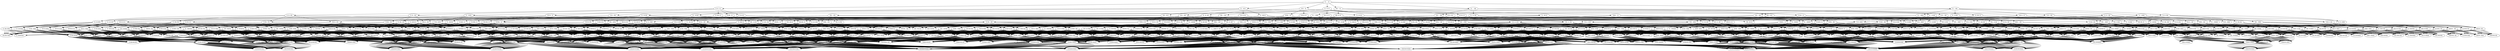 digraph velha {
"O......X." -> "OX.....X.";
"O......X." -> "O.X....X.";
"O......X." -> "O..X...X.";
"O......X." -> "O...X..X.";
"O......X." -> "O....X.X.";
"O......X." -> "O.....XX.";
"O......X." -> "O......XX";
"OX.....X." -> "OXO....X.";
"OX.....X." -> "OX.O...X.";
"OX.....X." -> "OX..O..X.";
"OX.....X." -> "OX...O.X.";
"OX.....X." -> "OX....OX.";
"OX.....X." -> "OX.....XO";
"O.X....X." -> "OOX....X.";
"O.X....X." -> "O.XO...X.";
"O.X....X." -> "O.X.O..X.";
"O.X....X." -> "O.X..O.X.";
"O.X....X." -> "O.X...OX.";
"O.X....X." -> "O.X....XO";
"O..X...X." -> "OO.X...X.";
"O..X...X." -> "O.OX...X.";
"O..X...X." -> "O..XO..X.";
"O..X...X." -> "O..X.O.X.";
"O..X...X." -> "O..X..OX.";
"O..X...X." -> "O..X...XO";
"O...X..X." -> "OO..X..X.";
"O...X..X." -> "O.O.X..X.";
"O...X..X." -> "O..OX..X.";
"O...X..X." -> "O...XO.X.";
"O...X..X." -> "O...X.OX.";
"O...X..X." -> "O...X..XO";
"O....X.X." -> "OO...X.X.";
"O....X.X." -> "O.O..X.X.";
"O....X.X." -> "O..O.X.X.";
"O....X.X." -> "O...OX.X.";
"O....X.X." -> "O....XOX.";
"O....X.X." -> "O....X.XO";
"O.....XX." -> "OO....XX.";
"O.....XX." -> "O.O...XX.";
"O.....XX." -> "O..O..XX.";
"O.....XX." -> "O...O.XX.";
"O.....XX." -> "O....OXX.";
"O.....XX." -> "O.....XXO";
"O......XX" -> "OO.....XX";
"O......XX" -> "O.O....XX";
"O......XX" -> "O..O...XX";
"O......XX" -> "O...O..XX";
"O......XX" -> "O....O.XX";
"O......XX" -> "O.....OXX";
"OXO....X." -> "OXOX...X.";
"OXO....X." -> "OXO.X..X.";
"OXO....X." -> "OXO..X.X.";
"OXO....X." -> "OXO...XX.";
"OXO....X." -> "OXO....XX";
"OX.O...X." -> "OXXO...X.";
"OX.O...X." -> "OX.OX..X.";
"OX.O...X." -> "OX.O.X.X.";
"OX.O...X." -> "OX.O..XX.";
"OX.O...X." -> "OX.O...XX";
"OX..O..X." -> "OXX.O..X.";
"OX..O..X." -> "OX.XO..X.";
"OX..O..X." -> "OX..OX.X.";
"OX..O..X." -> "OX..O.XX.";
"OX..O..X." -> "OX..O..XX";
"OX...O.X." -> "OXX..O.X.";
"OX...O.X." -> "OX.X.O.X.";
"OX...O.X." -> "OX..XO.X.";
"OX...O.X." -> "OX...OXX.";
"OX...O.X." -> "OX...O.XX";
"OX....OX." -> "OXX...OX.";
"OX....OX." -> "OX.X..OX.";
"OX....OX." -> "OX..X.OX.";
"OX....OX." -> "OX...XOX.";
"OX....OX." -> "OX....OXX";
"OX.....XO" -> "OXX....XO";
"OX.....XO" -> "OX.X...XO";
"OX.....XO" -> "OX..X..XO";
"OX.....XO" -> "OX...X.XO";
"OX.....XO" -> "OX....XXO";
"OOX....X." -> "OOXX...X.";
"OOX....X." -> "OOX.X..X.";
"OOX....X." -> "OOX..X.X.";
"OOX....X." -> "OOX...XX.";
"OOX....X." -> "OOX....XX";
"O.XO...X." -> "OXXO...X.";
"O.XO...X." -> "O.XOX..X.";
"O.XO...X." -> "O.XO.X.X.";
"O.XO...X." -> "O.XO..XX.";
"O.XO...X." -> "O.XO...XX";
"O.X.O..X." -> "OXX.O..X.";
"O.X.O..X." -> "O.XXO..X.";
"O.X.O..X." -> "O.X.OX.X.";
"O.X.O..X." -> "O.X.O.XX.";
"O.X.O..X." -> "O.X.O..XX";
"O.X..O.X." -> "OXX..O.X.";
"O.X..O.X." -> "O.XX.O.X.";
"O.X..O.X." -> "O.X.XO.X.";
"O.X..O.X." -> "O.X..OXX.";
"O.X..O.X." -> "O.X..O.XX";
"O.X...OX." -> "OXX...OX.";
"O.X...OX." -> "O.XX..OX.";
"O.X...OX." -> "O.X.X.OX.";
"O.X...OX." -> "O.X..XOX.";
"O.X...OX." -> "O.X...OXX";
"O.X....XO" -> "OXX....XO";
"O.X....XO" -> "O.XX...XO";
"O.X....XO" -> "O.X.X..XO";
"O.X....XO" -> "O.X..X.XO";
"O.X....XO" -> "O.X...XXO";
"OO.X...X." -> "OOXX...X.";
"OO.X...X." -> "OO.XX..X.";
"OO.X...X." -> "OO.X.X.X.";
"OO.X...X." -> "OO.X..XX.";
"OO.X...X." -> "OO.X...XX";
"O.OX...X." -> "OXOX...X.";
"O.OX...X." -> "O.OXX..X.";
"O.OX...X." -> "O.OX.X.X.";
"O.OX...X." -> "O.OX..XX.";
"O.OX...X." -> "O.OX...XX";
"O..XO..X." -> "OX.XO..X.";
"O..XO..X." -> "O.XXO..X.";
"O..XO..X." -> "O..XOX.X.";
"O..XO..X." -> "O..XO.XX.";
"O..XO..X." -> "O..XO..XX";
"O..X.O.X." -> "OX.X.O.X.";
"O..X.O.X." -> "O.XX.O.X.";
"O..X.O.X." -> "O..XXO.X.";
"O..X.O.X." -> "O..X.OXX.";
"O..X.O.X." -> "O..X.O.XX";
"O..X..OX." -> "OX.X..OX.";
"O..X..OX." -> "O.XX..OX.";
"O..X..OX." -> "O..XX.OX.";
"O..X..OX." -> "O..X.XOX.";
"O..X..OX." -> "O..X..OXX";
"O..X...XO" -> "OX.X...XO";
"O..X...XO" -> "O.XX...XO";
"O..X...XO" -> "O..XX..XO";
"O..X...XO" -> "O..X.X.XO";
"O..X...XO" -> "O..X..XXO";
"OO..X..X." -> "OOX.X..X.";
"OO..X..X." -> "OO.XX..X.";
"OO..X..X." -> "OO..XX.X.";
"OO..X..X." -> "OO..X.XX.";
"OO..X..X." -> "OO..X..XX";
"O.O.X..X." -> "OXO.X..X.";
"O.O.X..X." -> "O.OXX..X.";
"O.O.X..X." -> "O.O.XX.X.";
"O.O.X..X." -> "O.O.X.XX.";
"O.O.X..X." -> "O.O.X..XX";
"O..OX..X." -> "OX.OX..X.";
"O..OX..X." -> "O.XOX..X.";
"O..OX..X." -> "O..OXX.X.";
"O..OX..X." -> "O..OX.XX.";
"O..OX..X." -> "O..OX..XX";
"O...XO.X." -> "OX..XO.X.";
"O...XO.X." -> "O.X.XO.X.";
"O...XO.X." -> "O..XXO.X.";
"O...XO.X." -> "O...XOXX.";
"O...XO.X." -> "O...XO.XX";
"O...X.OX." -> "OX..X.OX.";
"O...X.OX." -> "O.X.X.OX.";
"O...X.OX." -> "O..XX.OX.";
"O...X.OX." -> "O...XXOX.";
"O...X.OX." -> "O...X.OXX";
"O...X..XO" -> "OX..X..XO";
"O...X..XO" -> "O.X.X..XO";
"O...X..XO" -> "O..XX..XO";
"O...X..XO" -> "O...XX.XO";
"O...X..XO" -> "O...X.XXO";
"OO...X.X." -> "OOX..X.X.";
"OO...X.X." -> "OO.X.X.X.";
"OO...X.X." -> "OO..XX.X.";
"OO...X.X." -> "OO...XXX.";
"OO...X.X." -> "OO...X.XX";
"O.O..X.X." -> "OXO..X.X.";
"O.O..X.X." -> "O.OX.X.X.";
"O.O..X.X." -> "O.O.XX.X.";
"O.O..X.X." -> "O.O..XXX.";
"O.O..X.X." -> "O.O..X.XX";
"O..O.X.X." -> "OX.O.X.X.";
"O..O.X.X." -> "O.XO.X.X.";
"O..O.X.X." -> "O..OXX.X.";
"O..O.X.X." -> "O..O.XXX.";
"O..O.X.X." -> "O..O.X.XX";
"O...OX.X." -> "OX..OX.X.";
"O...OX.X." -> "O.X.OX.X.";
"O...OX.X." -> "O..XOX.X.";
"O...OX.X." -> "O...OXXX.";
"O...OX.X." -> "O...OX.XX";
"O....XOX." -> "OX...XOX.";
"O....XOX." -> "O.X..XOX.";
"O....XOX." -> "O..X.XOX.";
"O....XOX." -> "O...XXOX.";
"O....XOX." -> "O....XOXX";
"O....X.XO" -> "OX...X.XO";
"O....X.XO" -> "O.X..X.XO";
"O....X.XO" -> "O..X.X.XO";
"O....X.XO" -> "O...XX.XO";
"O....X.XO" -> "O....XXXO";
"OO....XX." -> "OOX...XX.";
"OO....XX." -> "OO.X..XX.";
"OO....XX." -> "OO..X.XX.";
"OO....XX." -> "OO...XXX.";
"OO....XX." -> "OO....XXX";
"O.O...XX." -> "OXO...XX.";
"O.O...XX." -> "O.OX..XX.";
"O.O...XX." -> "O.O.X.XX.";
"O.O...XX." -> "O.O..XXX.";
"O.O...XX." -> "O.O...XXX";
"O..O..XX." -> "OX.O..XX.";
"O..O..XX." -> "O.XO..XX.";
"O..O..XX." -> "O..OX.XX.";
"O..O..XX." -> "O..O.XXX.";
"O..O..XX." -> "O..O..XXX";
"O...O.XX." -> "OX..O.XX.";
"O...O.XX." -> "O.X.O.XX.";
"O...O.XX." -> "O..XO.XX.";
"O...O.XX." -> "O...OXXX.";
"O...O.XX." -> "O...O.XXX";
"O....OXX." -> "OX...OXX.";
"O....OXX." -> "O.X..OXX.";
"O....OXX." -> "O..X.OXX.";
"O....OXX." -> "O...XOXX.";
"O....OXX." -> "O....OXXX";
"O.....XXO" -> "OX....XXO";
"O.....XXO" -> "O.X...XXO";
"O.....XXO" -> "O..X..XXO";
"O.....XXO" -> "O...X.XXO";
"O.....XXO" -> "O....XXXO";
"OO.....XX" -> "OOX....XX";
"OO.....XX" -> "OO.X...XX";
"OO.....XX" -> "OO..X..XX";
"OO.....XX" -> "OO...X.XX";
"OO.....XX" -> "OO....XXX";
"O.O....XX" -> "OXO....XX";
"O.O....XX" -> "O.OX...XX";
"O.O....XX" -> "O.O.X..XX";
"O.O....XX" -> "O.O..X.XX";
"O.O....XX" -> "O.O...XXX";
"O..O...XX" -> "OX.O...XX";
"O..O...XX" -> "O.XO...XX";
"O..O...XX" -> "O..OX..XX";
"O..O...XX" -> "O..O.X.XX";
"O..O...XX" -> "O..O..XXX";
"O...O..XX" -> "OX..O..XX";
"O...O..XX" -> "O.X.O..XX";
"O...O..XX" -> "O..XO..XX";
"O...O..XX" -> "O...OX.XX";
"O...O..XX" -> "O...O.XXX";
"O....O.XX" -> "OX...O.XX";
"O....O.XX" -> "O.X..O.XX";
"O....O.XX" -> "O..X.O.XX";
"O....O.XX" -> "O...XO.XX";
"O....O.XX" -> "O....OXXX";
"O.....OXX" -> "OX....OXX";
"O.....OXX" -> "O.X...OXX";
"O.....OXX" -> "O..X..OXX";
"O.....OXX" -> "O...X.OXX";
"O.....OXX" -> "O....XOXX";
"OXOX...X." -> "OXOXO..X.";
"OXOX...X." -> "OXOX.O.X.";
"OXOX...X." -> "OXOX..OX.";
"OXOX...X." -> "OXOX...XO";
"OXO..X.X." -> "OXOO.X.X.";
"OXO..X.X." -> "OXO.OX.X.";
"OXO..X.X." -> "OXO..XOX.";
"OXO..X.X." -> "OXO..X.XO";
"OXO...XX." -> "OXOO..XX.";
"OXO...XX." -> "OXO.O.XX.";
"OXO...XX." -> "OXO..OXX.";
"OXO...XX." -> "OXO...XXO";
"OXO....XX" -> "OXOO...XX";
"OXO....XX" -> "OXO.O..XX";
"OXO....XX" -> "OXO..O.XX";
"OXO....XX" -> "OXO...OXX";
"OXXO...X." -> "OXXOO..X.";
"OXXO...X." -> "OXXO.O.X.";
"OXXO...X." -> "OXXO..OX.";
"OXXO...X." -> "OXXO...XO";
"OX.O.X.X." -> "OXOO.X.X.";
"OX.O.X.X." -> "OX.OOX.X.";
"OX.O.X.X." -> "OX.O.XOX.";
"OX.O.X.X." -> "OX.O.X.XO";
"OX.O..XX." -> "OXOO..XX.";
"OX.O..XX." -> "OX.OO.XX.";
"OX.O..XX." -> "OX.O.OXX.";
"OX.O..XX." -> "OX.O..XXO";
"OX.O...XX" -> "OXOO...XX";
"OX.O...XX" -> "OX.OO..XX";
"OX.O...XX" -> "OX.O.O.XX";
"OX.O...XX" -> "OX.O..OXX";
"OXX.O..X." -> "OXXOO..X.";
"OXX.O..X." -> "OXX.OO.X.";
"OXX.O..X." -> "OXX.O.OX.";
"OXX.O..X." -> "OXX.O..XO";
"OX.XO..X." -> "OXOXO..X.";
"OX.XO..X." -> "OX.XOO.X.";
"OX.XO..X." -> "OX.XO.OX.";
"OX.XO..X." -> "OX.XO..XO";
"OX..OX.X." -> "OXO.OX.X.";
"OX..OX.X." -> "OX.OOX.X.";
"OX..OX.X." -> "OX..OXOX.";
"OX..OX.X." -> "OX..OX.XO";
"OX..O.XX." -> "OXO.O.XX.";
"OX..O.XX." -> "OX.OO.XX.";
"OX..O.XX." -> "OX..OOXX.";
"OX..O.XX." -> "OX..O.XXO";
"OX..O..XX" -> "OXO.O..XX";
"OX..O..XX" -> "OX.OO..XX";
"OX..O..XX" -> "OX..OO.XX";
"OX..O..XX" -> "OX..O.OXX";
"OXX..O.X." -> "OXXO.O.X.";
"OXX..O.X." -> "OXX.OO.X.";
"OXX..O.X." -> "OXX..OOX.";
"OXX..O.X." -> "OXX..O.XO";
"OX.X.O.X." -> "OXOX.O.X.";
"OX.X.O.X." -> "OX.XOO.X.";
"OX.X.O.X." -> "OX.X.OOX.";
"OX.X.O.X." -> "OX.X.O.XO";
"OX...OXX." -> "OXO..OXX.";
"OX...OXX." -> "OX.O.OXX.";
"OX...OXX." -> "OX..OOXX.";
"OX...OXX." -> "OX...OXXO";
"OX...O.XX" -> "OXO..O.XX";
"OX...O.XX" -> "OX.O.O.XX";
"OX...O.XX" -> "OX..OO.XX";
"OX...O.XX" -> "OX...OOXX";
"OXX...OX." -> "OXXO..OX.";
"OXX...OX." -> "OXX.O.OX.";
"OXX...OX." -> "OXX..OOX.";
"OXX...OX." -> "OXX...OXO";
"OX.X..OX." -> "OXOX..OX.";
"OX.X..OX." -> "OX.XO.OX.";
"OX.X..OX." -> "OX.X.OOX.";
"OX.X..OX." -> "OX.X..OXO";
"OX...XOX." -> "OXO..XOX.";
"OX...XOX." -> "OX.O.XOX.";
"OX...XOX." -> "OX..OXOX.";
"OX...XOX." -> "OX...XOXO";
"OX....OXX" -> "OXO...OXX";
"OX....OXX" -> "OX.O..OXX";
"OX....OXX" -> "OX..O.OXX";
"OX....OXX" -> "OX...OOXX";
"OXX....XO" -> "OXXO...XO";
"OXX....XO" -> "OXX.O..XO";
"OXX....XO" -> "OXX..O.XO";
"OXX....XO" -> "OXX...OXO";
"OX.X...XO" -> "OXOX...XO";
"OX.X...XO" -> "OX.XO..XO";
"OX.X...XO" -> "OX.X.O.XO";
"OX.X...XO" -> "OX.X..OXO";
"OX...X.XO" -> "OXO..X.XO";
"OX...X.XO" -> "OX.O.X.XO";
"OX...X.XO" -> "OX..OX.XO";
"OX...X.XO" -> "OX...XOXO";
"OX....XXO" -> "OXO...XXO";
"OX....XXO" -> "OX.O..XXO";
"OX....XXO" -> "OX..O.XXO";
"OX....XXO" -> "OX...OXXO";
"OOXX...X." -> "OOXXO..X.";
"OOXX...X." -> "OOXX.O.X.";
"OOXX...X." -> "OOXX..OX.";
"OOXX...X." -> "OOXX...XO";
"OOX.X..X." -> "OOXOX..X.";
"OOX.X..X." -> "OOX.XO.X.";
"OOX.X..X." -> "OOX.X.OX.";
"OOX.X..X." -> "OOX.X..XO";
"OOX..X.X." -> "OOXO.X.X.";
"OOX..X.X." -> "OOX.OX.X.";
"OOX..X.X." -> "OOX..XOX.";
"OOX..X.X." -> "OOX..X.XO";
"OOX...XX." -> "OOXO..XX.";
"OOX...XX." -> "OOX.O.XX.";
"OOX...XX." -> "OOX..OXX.";
"OOX...XX." -> "OOX...XXO";
"OOX....XX" -> "OOXO...XX";
"OOX....XX" -> "OOX.O..XX";
"OOX....XX" -> "OOX..O.XX";
"OOX....XX" -> "OOX...OXX";
"OXXO...X." -> "OXXOO..X.";
"OXXO...X." -> "OXXO.O.X.";
"OXXO...X." -> "OXXO..OX.";
"OXXO...X." -> "OXXO...XO";
"O.XOX..X." -> "OOXOX..X.";
"O.XOX..X." -> "O.XOXO.X.";
"O.XOX..X." -> "O.XOX.OX.";
"O.XOX..X." -> "O.XOX..XO";
"O.XO.X.X." -> "OOXO.X.X.";
"O.XO.X.X." -> "O.XOOX.X.";
"O.XO.X.X." -> "O.XO.XOX.";
"O.XO.X.X." -> "O.XO.X.XO";
"O.XO..XX." -> "OOXO..XX.";
"O.XO..XX." -> "O.XOO.XX.";
"O.XO..XX." -> "O.XO.OXX.";
"O.XO..XX." -> "O.XO..XXO";
"O.XO...XX" -> "OOXO...XX";
"O.XO...XX" -> "O.XOO..XX";
"O.XO...XX" -> "O.XO.O.XX";
"O.XO...XX" -> "O.XO..OXX";
"OXX.O..X." -> "OXXOO..X.";
"OXX.O..X." -> "OXX.OO.X.";
"OXX.O..X." -> "OXX.O.OX.";
"OXX.O..X." -> "OXX.O..XO";
"O.XXO..X." -> "OOXXO..X.";
"O.XXO..X." -> "O.XXOO.X.";
"O.XXO..X." -> "O.XXO.OX.";
"O.XXO..X." -> "O.XXO..XO";
"O.X.OX.X." -> "OOX.OX.X.";
"O.X.OX.X." -> "O.XOOX.X.";
"O.X.OX.X." -> "O.X.OXOX.";
"O.X.OX.X." -> "O.X.OX.XO";
"O.X.O.XX." -> "OOX.O.XX.";
"O.X.O.XX." -> "O.XOO.XX.";
"O.X.O.XX." -> "O.X.OOXX.";
"O.X.O.XX." -> "O.X.O.XXO";
"O.X.O..XX" -> "OOX.O..XX";
"O.X.O..XX" -> "O.XOO..XX";
"O.X.O..XX" -> "O.X.OO.XX";
"O.X.O..XX" -> "O.X.O.OXX";
"OXX..O.X." -> "OXXO.O.X.";
"OXX..O.X." -> "OXX.OO.X.";
"OXX..O.X." -> "OXX..OOX.";
"OXX..O.X." -> "OXX..O.XO";
"O.XX.O.X." -> "OOXX.O.X.";
"O.XX.O.X." -> "O.XXOO.X.";
"O.XX.O.X." -> "O.XX.OOX.";
"O.XX.O.X." -> "O.XX.O.XO";
"O.X.XO.X." -> "OOX.XO.X.";
"O.X.XO.X." -> "O.XOXO.X.";
"O.X.XO.X." -> "O.X.XOOX.";
"O.X.XO.X." -> "O.X.XO.XO";
"O.X..OXX." -> "OOX..OXX.";
"O.X..OXX." -> "O.XO.OXX.";
"O.X..OXX." -> "O.X.OOXX.";
"O.X..OXX." -> "O.X..OXXO";
"O.X..O.XX" -> "OOX..O.XX";
"O.X..O.XX" -> "O.XO.O.XX";
"O.X..O.XX" -> "O.X.OO.XX";
"O.X..O.XX" -> "O.X..OOXX";
"OXX...OX." -> "OXXO..OX.";
"OXX...OX." -> "OXX.O.OX.";
"OXX...OX." -> "OXX..OOX.";
"OXX...OX." -> "OXX...OXO";
"O.XX..OX." -> "OOXX..OX.";
"O.XX..OX." -> "O.XXO.OX.";
"O.XX..OX." -> "O.XX.OOX.";
"O.XX..OX." -> "O.XX..OXO";
"O.X.X.OX." -> "OOX.X.OX.";
"O.X.X.OX." -> "O.XOX.OX.";
"O.X.X.OX." -> "O.X.XOOX.";
"O.X.X.OX." -> "O.X.X.OXO";
"O.X..XOX." -> "OOX..XOX.";
"O.X..XOX." -> "O.XO.XOX.";
"O.X..XOX." -> "O.X.OXOX.";
"O.X..XOX." -> "O.X..XOXO";
"O.X...OXX" -> "OOX...OXX";
"O.X...OXX" -> "O.XO..OXX";
"O.X...OXX" -> "O.X.O.OXX";
"O.X...OXX" -> "O.X..OOXX";
"OXX....XO" -> "OXXO...XO";
"OXX....XO" -> "OXX.O..XO";
"OXX....XO" -> "OXX..O.XO";
"OXX....XO" -> "OXX...OXO";
"O.XX...XO" -> "OOXX...XO";
"O.XX...XO" -> "O.XXO..XO";
"O.XX...XO" -> "O.XX.O.XO";
"O.XX...XO" -> "O.XX..OXO";
"O.X.X..XO" -> "OOX.X..XO";
"O.X.X..XO" -> "O.XOX..XO";
"O.X.X..XO" -> "O.X.XO.XO";
"O.X.X..XO" -> "O.X.X.OXO";
"O.X..X.XO" -> "OOX..X.XO";
"O.X..X.XO" -> "O.XO.X.XO";
"O.X..X.XO" -> "O.X.OX.XO";
"O.X..X.XO" -> "O.X..XOXO";
"O.X...XXO" -> "OOX...XXO";
"O.X...XXO" -> "O.XO..XXO";
"O.X...XXO" -> "O.X.O.XXO";
"O.X...XXO" -> "O.X..OXXO";
"OOXX...X." -> "OOXXO..X.";
"OOXX...X." -> "OOXX.O.X.";
"OOXX...X." -> "OOXX..OX.";
"OOXX...X." -> "OOXX...XO";
"OO.XX..X." -> "OOOXX..X.";
"OO.XX..X." -> "OO.XXO.X.";
"OO.XX..X." -> "OO.XX.OX.";
"OO.XX..X." -> "OO.XX..XO";
"OO.X.X.X." -> "OOOX.X.X.";
"OO.X.X.X." -> "OO.XOX.X.";
"OO.X.X.X." -> "OO.X.XOX.";
"OO.X.X.X." -> "OO.X.X.XO";
"OO.X..XX." -> "OOOX..XX.";
"OO.X..XX." -> "OO.XO.XX.";
"OO.X..XX." -> "OO.X.OXX.";
"OO.X..XX." -> "OO.X..XXO";
"OO.X...XX" -> "OOOX...XX";
"OO.X...XX" -> "OO.XO..XX";
"OO.X...XX" -> "OO.X.O.XX";
"OO.X...XX" -> "OO.X..OXX";
"OXOX...X." -> "OXOXO..X.";
"OXOX...X." -> "OXOX.O.X.";
"OXOX...X." -> "OXOX..OX.";
"OXOX...X." -> "OXOX...XO";
"O.OXX..X." -> "OOOXX..X.";
"O.OXX..X." -> "O.OXXO.X.";
"O.OXX..X." -> "O.OXX.OX.";
"O.OXX..X." -> "O.OXX..XO";
"O.OX.X.X." -> "OOOX.X.X.";
"O.OX.X.X." -> "O.OXOX.X.";
"O.OX.X.X." -> "O.OX.XOX.";
"O.OX.X.X." -> "O.OX.X.XO";
"O.OX..XX." -> "OOOX..XX.";
"O.OX..XX." -> "O.OXO.XX.";
"O.OX..XX." -> "O.OX.OXX.";
"O.OX..XX." -> "O.OX..XXO";
"O.OX...XX" -> "OOOX...XX";
"O.OX...XX" -> "O.OXO..XX";
"O.OX...XX" -> "O.OX.O.XX";
"O.OX...XX" -> "O.OX..OXX";
"OX.XO..X." -> "OXOXO..X.";
"OX.XO..X." -> "OX.XOO.X.";
"OX.XO..X." -> "OX.XO.OX.";
"OX.XO..X." -> "OX.XO..XO";
"O.XXO..X." -> "OOXXO..X.";
"O.XXO..X." -> "O.XXOO.X.";
"O.XXO..X." -> "O.XXO.OX.";
"O.XXO..X." -> "O.XXO..XO";
"O..XOX.X." -> "OO.XOX.X.";
"O..XOX.X." -> "O.OXOX.X.";
"O..XOX.X." -> "O..XOXOX.";
"O..XOX.X." -> "O..XOX.XO";
"O..XO.XX." -> "OO.XO.XX.";
"O..XO.XX." -> "O.OXO.XX.";
"O..XO.XX." -> "O..XOOXX.";
"O..XO.XX." -> "O..XO.XXO";
"O..XO..XX" -> "OO.XO..XX";
"O..XO..XX" -> "O.OXO..XX";
"O..XO..XX" -> "O..XOO.XX";
"O..XO..XX" -> "O..XO.OXX";
"OX.X.O.X." -> "OXOX.O.X.";
"OX.X.O.X." -> "OX.XOO.X.";
"OX.X.O.X." -> "OX.X.OOX.";
"OX.X.O.X." -> "OX.X.O.XO";
"O.XX.O.X." -> "OOXX.O.X.";
"O.XX.O.X." -> "O.XXOO.X.";
"O.XX.O.X." -> "O.XX.OOX.";
"O.XX.O.X." -> "O.XX.O.XO";
"O..XXO.X." -> "OO.XXO.X.";
"O..XXO.X." -> "O.OXXO.X.";
"O..XXO.X." -> "O..XXOOX.";
"O..XXO.X." -> "O..XXO.XO";
"O..X.OXX." -> "OO.X.OXX.";
"O..X.OXX." -> "O.OX.OXX.";
"O..X.OXX." -> "O..XOOXX.";
"O..X.OXX." -> "O..X.OXXO";
"O..X.O.XX" -> "OO.X.O.XX";
"O..X.O.XX" -> "O.OX.O.XX";
"O..X.O.XX" -> "O..XOO.XX";
"O..X.O.XX" -> "O..X.OOXX";
"OX.X..OX." -> "OXOX..OX.";
"OX.X..OX." -> "OX.XO.OX.";
"OX.X..OX." -> "OX.X.OOX.";
"OX.X..OX." -> "OX.X..OXO";
"O.XX..OX." -> "OOXX..OX.";
"O.XX..OX." -> "O.XXO.OX.";
"O.XX..OX." -> "O.XX.OOX.";
"O.XX..OX." -> "O.XX..OXO";
"O..XX.OX." -> "OO.XX.OX.";
"O..XX.OX." -> "O.OXX.OX.";
"O..XX.OX." -> "O..XXOOX.";
"O..XX.OX." -> "O..XX.OXO";
"O..X.XOX." -> "OO.X.XOX.";
"O..X.XOX." -> "O.OX.XOX.";
"O..X.XOX." -> "O..XOXOX.";
"O..X.XOX." -> "O..X.XOXO";
"O..X..OXX" -> "OO.X..OXX";
"O..X..OXX" -> "O.OX..OXX";
"O..X..OXX" -> "O..XO.OXX";
"O..X..OXX" -> "O..X.OOXX";
"OX.X...XO" -> "OXOX...XO";
"OX.X...XO" -> "OX.XO..XO";
"OX.X...XO" -> "OX.X.O.XO";
"OX.X...XO" -> "OX.X..OXO";
"O.XX...XO" -> "OOXX...XO";
"O.XX...XO" -> "O.XXO..XO";
"O.XX...XO" -> "O.XX.O.XO";
"O.XX...XO" -> "O.XX..OXO";
"O..XX..XO" -> "OO.XX..XO";
"O..XX..XO" -> "O.OXX..XO";
"O..XX..XO" -> "O..XXO.XO";
"O..XX..XO" -> "O..XX.OXO";
"O..X.X.XO" -> "OO.X.X.XO";
"O..X.X.XO" -> "O.OX.X.XO";
"O..X.X.XO" -> "O..XOX.XO";
"O..X.X.XO" -> "O..X.XOXO";
"O..X..XXO" -> "OO.X..XXO";
"O..X..XXO" -> "O.OX..XXO";
"O..X..XXO" -> "O..XO.XXO";
"O..X..XXO" -> "O..X.OXXO";
"OOX.X..X." -> "OOXOX..X.";
"OOX.X..X." -> "OOX.XO.X.";
"OOX.X..X." -> "OOX.X.OX.";
"OOX.X..X." -> "OOX.X..XO";
"OO.XX..X." -> "OOOXX..X.";
"OO.XX..X." -> "OO.XXO.X.";
"OO.XX..X." -> "OO.XX.OX.";
"OO.XX..X." -> "OO.XX..XO";
"OO..XX.X." -> "OOO.XX.X.";
"OO..XX.X." -> "OO.OXX.X.";
"OO..XX.X." -> "OO..XXOX.";
"OO..XX.X." -> "OO..XX.XO";
"OO..X.XX." -> "OOO.X.XX.";
"OO..X.XX." -> "OO.OX.XX.";
"OO..X.XX." -> "OO..XOXX.";
"OO..X.XX." -> "OO..X.XXO";
"OO..X..XX" -> "OOO.X..XX";
"OO..X..XX" -> "OO.OX..XX";
"OO..X..XX" -> "OO..XO.XX";
"OO..X..XX" -> "OO..X.OXX";
"O.OXX..X." -> "OOOXX..X.";
"O.OXX..X." -> "O.OXXO.X.";
"O.OXX..X." -> "O.OXX.OX.";
"O.OXX..X." -> "O.OXX..XO";
"O.O.XX.X." -> "OOO.XX.X.";
"O.O.XX.X." -> "O.OOXX.X.";
"O.O.XX.X." -> "O.O.XXOX.";
"O.O.XX.X." -> "O.O.XX.XO";
"O.O.X.XX." -> "OOO.X.XX.";
"O.O.X.XX." -> "O.OOX.XX.";
"O.O.X.XX." -> "O.O.XOXX.";
"O.O.X.XX." -> "O.O.X.XXO";
"O.O.X..XX" -> "OOO.X..XX";
"O.O.X..XX" -> "O.OOX..XX";
"O.O.X..XX" -> "O.O.XO.XX";
"O.O.X..XX" -> "O.O.X.OXX";
"O.XOX..X." -> "OOXOX..X.";
"O.XOX..X." -> "O.XOXO.X.";
"O.XOX..X." -> "O.XOX.OX.";
"O.XOX..X." -> "O.XOX..XO";
"O..OXX.X." -> "OO.OXX.X.";
"O..OXX.X." -> "O.OOXX.X.";
"O..OXX.X." -> "O..OXXOX.";
"O..OXX.X." -> "O..OXX.XO";
"O..OX.XX." -> "OO.OX.XX.";
"O..OX.XX." -> "O.OOX.XX.";
"O..OX.XX." -> "O..OXOXX.";
"O..OX.XX." -> "O..OX.XXO";
"O..OX..XX" -> "OO.OX..XX";
"O..OX..XX" -> "O.OOX..XX";
"O..OX..XX" -> "O..OXO.XX";
"O..OX..XX" -> "O..OX.OXX";
"O.X.XO.X." -> "OOX.XO.X.";
"O.X.XO.X." -> "O.XOXO.X.";
"O.X.XO.X." -> "O.X.XOOX.";
"O.X.XO.X." -> "O.X.XO.XO";
"O..XXO.X." -> "OO.XXO.X.";
"O..XXO.X." -> "O.OXXO.X.";
"O..XXO.X." -> "O..XXOOX.";
"O..XXO.X." -> "O..XXO.XO";
"O...XOXX." -> "OO..XOXX.";
"O...XOXX." -> "O.O.XOXX.";
"O...XOXX." -> "O..OXOXX.";
"O...XOXX." -> "O...XOXXO";
"O...XO.XX" -> "OO..XO.XX";
"O...XO.XX" -> "O.O.XO.XX";
"O...XO.XX" -> "O..OXO.XX";
"O...XO.XX" -> "O...XOOXX";
"O.X.X.OX." -> "OOX.X.OX.";
"O.X.X.OX." -> "O.XOX.OX.";
"O.X.X.OX." -> "O.X.XOOX.";
"O.X.X.OX." -> "O.X.X.OXO";
"O..XX.OX." -> "OO.XX.OX.";
"O..XX.OX." -> "O.OXX.OX.";
"O..XX.OX." -> "O..XXOOX.";
"O..XX.OX." -> "O..XX.OXO";
"O...XXOX." -> "OO..XXOX.";
"O...XXOX." -> "O.O.XXOX.";
"O...XXOX." -> "O..OXXOX.";
"O...XXOX." -> "O...XXOXO";
"O...X.OXX" -> "OO..X.OXX";
"O...X.OXX" -> "O.O.X.OXX";
"O...X.OXX" -> "O..OX.OXX";
"O...X.OXX" -> "O...XOOXX";
"O.X.X..XO" -> "OOX.X..XO";
"O.X.X..XO" -> "O.XOX..XO";
"O.X.X..XO" -> "O.X.XO.XO";
"O.X.X..XO" -> "O.X.X.OXO";
"O..XX..XO" -> "OO.XX..XO";
"O..XX..XO" -> "O.OXX..XO";
"O..XX..XO" -> "O..XXO.XO";
"O..XX..XO" -> "O..XX.OXO";
"O...XX.XO" -> "OO..XX.XO";
"O...XX.XO" -> "O.O.XX.XO";
"O...XX.XO" -> "O..OXX.XO";
"O...XX.XO" -> "O...XXOXO";
"O...X.XXO" -> "OO..X.XXO";
"O...X.XXO" -> "O.O.X.XXO";
"O...X.XXO" -> "O..OX.XXO";
"O...X.XXO" -> "O...XOXXO";
"OOX..X.X." -> "OOXO.X.X.";
"OOX..X.X." -> "OOX.OX.X.";
"OOX..X.X." -> "OOX..XOX.";
"OOX..X.X." -> "OOX..X.XO";
"OO.X.X.X." -> "OOOX.X.X.";
"OO.X.X.X." -> "OO.XOX.X.";
"OO.X.X.X." -> "OO.X.XOX.";
"OO.X.X.X." -> "OO.X.X.XO";
"OO..XX.X." -> "OOO.XX.X.";
"OO..XX.X." -> "OO.OXX.X.";
"OO..XX.X." -> "OO..XXOX.";
"OO..XX.X." -> "OO..XX.XO";
"OO...XXX." -> "OOO..XXX.";
"OO...XXX." -> "OO.O.XXX.";
"OO...XXX." -> "OO..OXXX.";
"OO...XXX." -> "OO...XXXO";
"OO...X.XX" -> "OOO..X.XX";
"OO...X.XX" -> "OO.O.X.XX";
"OO...X.XX" -> "OO..OX.XX";
"OO...X.XX" -> "OO...XOXX";
"OXO..X.X." -> "OXOO.X.X.";
"OXO..X.X." -> "OXO.OX.X.";
"OXO..X.X." -> "OXO..XOX.";
"OXO..X.X." -> "OXO..X.XO";
"O.OX.X.X." -> "OOOX.X.X.";
"O.OX.X.X." -> "O.OXOX.X.";
"O.OX.X.X." -> "O.OX.XOX.";
"O.OX.X.X." -> "O.OX.X.XO";
"O.O.XX.X." -> "OOO.XX.X.";
"O.O.XX.X." -> "O.OOXX.X.";
"O.O.XX.X." -> "O.O.XXOX.";
"O.O.XX.X." -> "O.O.XX.XO";
"O.O..XXX." -> "OOO..XXX.";
"O.O..XXX." -> "O.OO.XXX.";
"O.O..XXX." -> "O.O.OXXX.";
"O.O..XXX." -> "O.O..XXXO";
"O.O..X.XX" -> "OOO..X.XX";
"O.O..X.XX" -> "O.OO.X.XX";
"O.O..X.XX" -> "O.O.OX.XX";
"O.O..X.XX" -> "O.O..XOXX";
"OX.O.X.X." -> "OXOO.X.X.";
"OX.O.X.X." -> "OX.OOX.X.";
"OX.O.X.X." -> "OX.O.XOX.";
"OX.O.X.X." -> "OX.O.X.XO";
"O.XO.X.X." -> "OOXO.X.X.";
"O.XO.X.X." -> "O.XOOX.X.";
"O.XO.X.X." -> "O.XO.XOX.";
"O.XO.X.X." -> "O.XO.X.XO";
"O..OXX.X." -> "OO.OXX.X.";
"O..OXX.X." -> "O.OOXX.X.";
"O..OXX.X." -> "O..OXXOX.";
"O..OXX.X." -> "O..OXX.XO";
"O..O.XXX." -> "OO.O.XXX.";
"O..O.XXX." -> "O.OO.XXX.";
"O..O.XXX." -> "O..OOXXX.";
"O..O.XXX." -> "O..O.XXXO";
"O..O.X.XX" -> "OO.O.X.XX";
"O..O.X.XX" -> "O.OO.X.XX";
"O..O.X.XX" -> "O..OOX.XX";
"O..O.X.XX" -> "O..O.XOXX";
"OX..OX.X." -> "OXO.OX.X.";
"OX..OX.X." -> "OX.OOX.X.";
"OX..OX.X." -> "OX..OXOX.";
"OX..OX.X." -> "OX..OX.XO";
"O.X.OX.X." -> "OOX.OX.X.";
"O.X.OX.X." -> "O.XOOX.X.";
"O.X.OX.X." -> "O.X.OXOX.";
"O.X.OX.X." -> "O.X.OX.XO";
"O..XOX.X." -> "OO.XOX.X.";
"O..XOX.X." -> "O.OXOX.X.";
"O..XOX.X." -> "O..XOXOX.";
"O..XOX.X." -> "O..XOX.XO";
"O...OXXX." -> "OO..OXXX.";
"O...OXXX." -> "O.O.OXXX.";
"O...OXXX." -> "O..OOXXX.";
"O...OXXX." -> "O...OXXXO";
"O...OX.XX" -> "OO..OX.XX";
"O...OX.XX" -> "O.O.OX.XX";
"O...OX.XX" -> "O..OOX.XX";
"O...OX.XX" -> "O...OXOXX";
"OX...XOX." -> "OXO..XOX.";
"OX...XOX." -> "OX.O.XOX.";
"OX...XOX." -> "OX..OXOX.";
"OX...XOX." -> "OX...XOXO";
"O.X..XOX." -> "OOX..XOX.";
"O.X..XOX." -> "O.XO.XOX.";
"O.X..XOX." -> "O.X.OXOX.";
"O.X..XOX." -> "O.X..XOXO";
"O..X.XOX." -> "OO.X.XOX.";
"O..X.XOX." -> "O.OX.XOX.";
"O..X.XOX." -> "O..XOXOX.";
"O..X.XOX." -> "O..X.XOXO";
"O...XXOX." -> "OO..XXOX.";
"O...XXOX." -> "O.O.XXOX.";
"O...XXOX." -> "O..OXXOX.";
"O...XXOX." -> "O...XXOXO";
"O....XOXX" -> "OO...XOXX";
"O....XOXX" -> "O.O..XOXX";
"O....XOXX" -> "O..O.XOXX";
"O....XOXX" -> "O...OXOXX";
"OX...X.XO" -> "OXO..X.XO";
"OX...X.XO" -> "OX.O.X.XO";
"OX...X.XO" -> "OX..OX.XO";
"OX...X.XO" -> "OX...XOXO";
"O.X..X.XO" -> "OOX..X.XO";
"O.X..X.XO" -> "O.XO.X.XO";
"O.X..X.XO" -> "O.X.OX.XO";
"O.X..X.XO" -> "O.X..XOXO";
"O..X.X.XO" -> "OO.X.X.XO";
"O..X.X.XO" -> "O.OX.X.XO";
"O..X.X.XO" -> "O..XOX.XO";
"O..X.X.XO" -> "O..X.XOXO";
"O...XX.XO" -> "OO..XX.XO";
"O...XX.XO" -> "O.O.XX.XO";
"O...XX.XO" -> "O..OXX.XO";
"O...XX.XO" -> "O...XXOXO";
"O....XXXO" -> "OO...XXXO";
"O....XXXO" -> "O.O..XXXO";
"O....XXXO" -> "O..O.XXXO";
"O....XXXO" -> "O...OXXXO";
"OOX...XX." -> "OOXO..XX.";
"OOX...XX." -> "OOX.O.XX.";
"OOX...XX." -> "OOX..OXX.";
"OOX...XX." -> "OOX...XXO";
"OO.X..XX." -> "OOOX..XX.";
"OO.X..XX." -> "OO.XO.XX.";
"OO.X..XX." -> "OO.X.OXX.";
"OO.X..XX." -> "OO.X..XXO";
"OO..X.XX." -> "OOO.X.XX.";
"OO..X.XX." -> "OO.OX.XX.";
"OO..X.XX." -> "OO..XOXX.";
"OO..X.XX." -> "OO..X.XXO";
"OO...XXX." -> "OOO..XXX.";
"OO...XXX." -> "OO.O.XXX.";
"OO...XXX." -> "OO..OXXX.";
"OO...XXX." -> "OO...XXXO";
"OXO...XX." -> "OXOO..XX.";
"OXO...XX." -> "OXO.O.XX.";
"OXO...XX." -> "OXO..OXX.";
"OXO...XX." -> "OXO...XXO";
"O.OX..XX." -> "OOOX..XX.";
"O.OX..XX." -> "O.OXO.XX.";
"O.OX..XX." -> "O.OX.OXX.";
"O.OX..XX." -> "O.OX..XXO";
"O.O.X.XX." -> "OOO.X.XX.";
"O.O.X.XX." -> "O.OOX.XX.";
"O.O.X.XX." -> "O.O.XOXX.";
"O.O.X.XX." -> "O.O.X.XXO";
"O.O..XXX." -> "OOO..XXX.";
"O.O..XXX." -> "O.OO.XXX.";
"O.O..XXX." -> "O.O.OXXX.";
"O.O..XXX." -> "O.O..XXXO";
"OX.O..XX." -> "OXOO..XX.";
"OX.O..XX." -> "OX.OO.XX.";
"OX.O..XX." -> "OX.O.OXX.";
"OX.O..XX." -> "OX.O..XXO";
"O.XO..XX." -> "OOXO..XX.";
"O.XO..XX." -> "O.XOO.XX.";
"O.XO..XX." -> "O.XO.OXX.";
"O.XO..XX." -> "O.XO..XXO";
"O..OX.XX." -> "OO.OX.XX.";
"O..OX.XX." -> "O.OOX.XX.";
"O..OX.XX." -> "O..OXOXX.";
"O..OX.XX." -> "O..OX.XXO";
"O..O.XXX." -> "OO.O.XXX.";
"O..O.XXX." -> "O.OO.XXX.";
"O..O.XXX." -> "O..OOXXX.";
"O..O.XXX." -> "O..O.XXXO";
"OX..O.XX." -> "OXO.O.XX.";
"OX..O.XX." -> "OX.OO.XX.";
"OX..O.XX." -> "OX..OOXX.";
"OX..O.XX." -> "OX..O.XXO";
"O.X.O.XX." -> "OOX.O.XX.";
"O.X.O.XX." -> "O.XOO.XX.";
"O.X.O.XX." -> "O.X.OOXX.";
"O.X.O.XX." -> "O.X.O.XXO";
"O..XO.XX." -> "OO.XO.XX.";
"O..XO.XX." -> "O.OXO.XX.";
"O..XO.XX." -> "O..XOOXX.";
"O..XO.XX." -> "O..XO.XXO";
"O...OXXX." -> "OO..OXXX.";
"O...OXXX." -> "O.O.OXXX.";
"O...OXXX." -> "O..OOXXX.";
"O...OXXX." -> "O...OXXXO";
"OX...OXX." -> "OXO..OXX.";
"OX...OXX." -> "OX.O.OXX.";
"OX...OXX." -> "OX..OOXX.";
"OX...OXX." -> "OX...OXXO";
"O.X..OXX." -> "OOX..OXX.";
"O.X..OXX." -> "O.XO.OXX.";
"O.X..OXX." -> "O.X.OOXX.";
"O.X..OXX." -> "O.X..OXXO";
"O..X.OXX." -> "OO.X.OXX.";
"O..X.OXX." -> "O.OX.OXX.";
"O..X.OXX." -> "O..XOOXX.";
"O..X.OXX." -> "O..X.OXXO";
"O...XOXX." -> "OO..XOXX.";
"O...XOXX." -> "O.O.XOXX.";
"O...XOXX." -> "O..OXOXX.";
"O...XOXX." -> "O...XOXXO";
"OX....XXO" -> "OXO...XXO";
"OX....XXO" -> "OX.O..XXO";
"OX....XXO" -> "OX..O.XXO";
"OX....XXO" -> "OX...OXXO";
"O.X...XXO" -> "OOX...XXO";
"O.X...XXO" -> "O.XO..XXO";
"O.X...XXO" -> "O.X.O.XXO";
"O.X...XXO" -> "O.X..OXXO";
"O..X..XXO" -> "OO.X..XXO";
"O..X..XXO" -> "O.OX..XXO";
"O..X..XXO" -> "O..XO.XXO";
"O..X..XXO" -> "O..X.OXXO";
"O...X.XXO" -> "OO..X.XXO";
"O...X.XXO" -> "O.O.X.XXO";
"O...X.XXO" -> "O..OX.XXO";
"O...X.XXO" -> "O...XOXXO";
"O....XXXO" -> "OO...XXXO";
"O....XXXO" -> "O.O..XXXO";
"O....XXXO" -> "O..O.XXXO";
"O....XXXO" -> "O...OXXXO";
"OOX....XX" -> "OOXO...XX";
"OOX....XX" -> "OOX.O..XX";
"OOX....XX" -> "OOX..O.XX";
"OOX....XX" -> "OOX...OXX";
"OO.X...XX" -> "OOOX...XX";
"OO.X...XX" -> "OO.XO..XX";
"OO.X...XX" -> "OO.X.O.XX";
"OO.X...XX" -> "OO.X..OXX";
"OO..X..XX" -> "OOO.X..XX";
"OO..X..XX" -> "OO.OX..XX";
"OO..X..XX" -> "OO..XO.XX";
"OO..X..XX" -> "OO..X.OXX";
"OO...X.XX" -> "OOO..X.XX";
"OO...X.XX" -> "OO.O.X.XX";
"OO...X.XX" -> "OO..OX.XX";
"OO...X.XX" -> "OO...XOXX";
"OXO....XX" -> "OXOO...XX";
"OXO....XX" -> "OXO.O..XX";
"OXO....XX" -> "OXO..O.XX";
"OXO....XX" -> "OXO...OXX";
"O.OX...XX" -> "OOOX...XX";
"O.OX...XX" -> "O.OXO..XX";
"O.OX...XX" -> "O.OX.O.XX";
"O.OX...XX" -> "O.OX..OXX";
"O.O.X..XX" -> "OOO.X..XX";
"O.O.X..XX" -> "O.OOX..XX";
"O.O.X..XX" -> "O.O.XO.XX";
"O.O.X..XX" -> "O.O.X.OXX";
"O.O..X.XX" -> "OOO..X.XX";
"O.O..X.XX" -> "O.OO.X.XX";
"O.O..X.XX" -> "O.O.OX.XX";
"O.O..X.XX" -> "O.O..XOXX";
"OX.O...XX" -> "OXOO...XX";
"OX.O...XX" -> "OX.OO..XX";
"OX.O...XX" -> "OX.O.O.XX";
"OX.O...XX" -> "OX.O..OXX";
"O.XO...XX" -> "OOXO...XX";
"O.XO...XX" -> "O.XOO..XX";
"O.XO...XX" -> "O.XO.O.XX";
"O.XO...XX" -> "O.XO..OXX";
"O..OX..XX" -> "OO.OX..XX";
"O..OX..XX" -> "O.OOX..XX";
"O..OX..XX" -> "O..OXO.XX";
"O..OX..XX" -> "O..OX.OXX";
"O..O.X.XX" -> "OO.O.X.XX";
"O..O.X.XX" -> "O.OO.X.XX";
"O..O.X.XX" -> "O..OOX.XX";
"O..O.X.XX" -> "O..O.XOXX";
"OX..O..XX" -> "OXO.O..XX";
"OX..O..XX" -> "OX.OO..XX";
"OX..O..XX" -> "OX..OO.XX";
"OX..O..XX" -> "OX..O.OXX";
"O.X.O..XX" -> "OOX.O..XX";
"O.X.O..XX" -> "O.XOO..XX";
"O.X.O..XX" -> "O.X.OO.XX";
"O.X.O..XX" -> "O.X.O.OXX";
"O..XO..XX" -> "OO.XO..XX";
"O..XO..XX" -> "O.OXO..XX";
"O..XO..XX" -> "O..XOO.XX";
"O..XO..XX" -> "O..XO.OXX";
"O...OX.XX" -> "OO..OX.XX";
"O...OX.XX" -> "O.O.OX.XX";
"O...OX.XX" -> "O..OOX.XX";
"O...OX.XX" -> "O...OXOXX";
"OX...O.XX" -> "OXO..O.XX";
"OX...O.XX" -> "OX.O.O.XX";
"OX...O.XX" -> "OX..OO.XX";
"OX...O.XX" -> "OX...OOXX";
"O.X..O.XX" -> "OOX..O.XX";
"O.X..O.XX" -> "O.XO.O.XX";
"O.X..O.XX" -> "O.X.OO.XX";
"O.X..O.XX" -> "O.X..OOXX";
"O..X.O.XX" -> "OO.X.O.XX";
"O..X.O.XX" -> "O.OX.O.XX";
"O..X.O.XX" -> "O..XOO.XX";
"O..X.O.XX" -> "O..X.OOXX";
"O...XO.XX" -> "OO..XO.XX";
"O...XO.XX" -> "O.O.XO.XX";
"O...XO.XX" -> "O..OXO.XX";
"O...XO.XX" -> "O...XOOXX";
"OX....OXX" -> "OXO...OXX";
"OX....OXX" -> "OX.O..OXX";
"OX....OXX" -> "OX..O.OXX";
"OX....OXX" -> "OX...OOXX";
"O.X...OXX" -> "OOX...OXX";
"O.X...OXX" -> "O.XO..OXX";
"O.X...OXX" -> "O.X.O.OXX";
"O.X...OXX" -> "O.X..OOXX";
"O..X..OXX" -> "OO.X..OXX";
"O..X..OXX" -> "O.OX..OXX";
"O..X..OXX" -> "O..XO.OXX";
"O..X..OXX" -> "O..X.OOXX";
"O...X.OXX" -> "OO..X.OXX";
"O...X.OXX" -> "O.O.X.OXX";
"O...X.OXX" -> "O..OX.OXX";
"O...X.OXX" -> "O...XOOXX";
"O....XOXX" -> "OO...XOXX";
"O....XOXX" -> "O.O..XOXX";
"O....XOXX" -> "O..O.XOXX";
"O....XOXX" -> "O...OXOXX";
"OXOXO..X." -> "OXOXOX.X.";
"OXOXO..X." -> "OXOXO.XX.";
"OXOXO..X." -> "OXOXO..XX";
"OXOX.O.X." -> "OXOXXO.X.";
"OXOX.O.X." -> "OXOX.OXX.";
"OXOX.O.X." -> "OXOX.O.XX";
"OXOX..OX." -> "OXOXX.OX.";
"OXOX..OX." -> "OXOX.XOX.";
"OXOX..OX." -> "OXOX..OXX";
"OXOX...XO" -> "OXOXX..XO";
"OXOX...XO" -> "OXOX.X.XO";
"OXOX...XO" -> "OXOX..XXO";
"OXOO.X.X." -> "OXOOXX.X.";
"OXOO.X.X." -> "OXOO.XXX.";
"OXOO.X.X." -> "OXOO.X.XX";
"OXO.OX.X." -> "OXOXOX.X.";
"OXO.OX.X." -> "OXO.OXXX.";
"OXO.OX.X." -> "OXO.OX.XX";
"OXO..XOX." -> "OXOX.XOX.";
"OXO..XOX." -> "OXO.XXOX.";
"OXO..XOX." -> "OXO..XOXX";
"OXO..X.XO" -> "OXOX.X.XO";
"OXO..X.XO" -> "OXO.XX.XO";
"OXO..X.XO" -> "OXO..XXXO";
"OXOO..XX." -> "OXOOX.XX.";
"OXOO..XX." -> "OXOO.XXX.";
"OXOO..XX." -> "OXOO..XXX";
"OXO.O.XX." -> "OXOXO.XX.";
"OXO.O.XX." -> "OXO.OXXX.";
"OXO.O.XX." -> "OXO.O.XXX";
"OXO..OXX." -> "OXOX.OXX.";
"OXO..OXX." -> "OXO.XOXX.";
"OXO..OXX." -> "OXO..OXXX";
"OXO...XXO" -> "OXOX..XXO";
"OXO...XXO" -> "OXO.X.XXO";
"OXO...XXO" -> "OXO..XXXO";
"OXOO...XX" -> "OXOOX..XX";
"OXOO...XX" -> "OXOO.X.XX";
"OXOO...XX" -> "OXOO..XXX";
"OXO.O..XX" -> "OXOXO..XX";
"OXO.O..XX" -> "OXO.OX.XX";
"OXO.O..XX" -> "OXO.O.XXX";
"OXO..O.XX" -> "OXOX.O.XX";
"OXO..O.XX" -> "OXO.XO.XX";
"OXO..O.XX" -> "OXO..OXXX";
"OXO...OXX" -> "OXOX..OXX";
"OXO...OXX" -> "OXO.X.OXX";
"OXO...OXX" -> "OXO..XOXX";
"OXXOO..X." -> "OXXOOX.X.";
"OXXOO..X." -> "OXXOO.XX.";
"OXXOO..X." -> "OXXOO..XX";
"OXXO.O.X." -> "OXXOXO.X.";
"OXXO.O.X." -> "OXXO.OXX.";
"OXXO.O.X." -> "OXXO.O.XX";
"OXXO...XO" -> "OXXOX..XO";
"OXXO...XO" -> "OXXO.X.XO";
"OXXO...XO" -> "OXXO..XXO";
"OXOO.X.X." -> "OXOOXX.X.";
"OXOO.X.X." -> "OXOO.XXX.";
"OXOO.X.X." -> "OXOO.X.XX";
"OX.OOX.X." -> "OXXOOX.X.";
"OX.OOX.X." -> "OX.OOXXX.";
"OX.OOX.X." -> "OX.OOX.XX";
"OX.O.X.XO" -> "OXXO.X.XO";
"OX.O.X.XO" -> "OX.OXX.XO";
"OX.O.X.XO" -> "OX.O.XXXO";
"OXOO..XX." -> "OXOOX.XX.";
"OXOO..XX." -> "OXOO.XXX.";
"OXOO..XX." -> "OXOO..XXX";
"OX.OO.XX." -> "OXXOO.XX.";
"OX.OO.XX." -> "OX.OOXXX.";
"OX.OO.XX." -> "OX.OO.XXX";
"OX.O.OXX." -> "OXXO.OXX.";
"OX.O.OXX." -> "OX.OXOXX.";
"OX.O.OXX." -> "OX.O.OXXX";
"OX.O..XXO" -> "OXXO..XXO";
"OX.O..XXO" -> "OX.OX.XXO";
"OX.O..XXO" -> "OX.O.XXXO";
"OXOO...XX" -> "OXOOX..XX";
"OXOO...XX" -> "OXOO.X.XX";
"OXOO...XX" -> "OXOO..XXX";
"OX.OO..XX" -> "OXXOO..XX";
"OX.OO..XX" -> "OX.OOX.XX";
"OX.OO..XX" -> "OX.OO.XXX";
"OX.O.O.XX" -> "OXXO.O.XX";
"OX.O.O.XX" -> "OX.OXO.XX";
"OX.O.O.XX" -> "OX.O.OXXX";
"OXXOO..X." -> "OXXOOX.X.";
"OXXOO..X." -> "OXXOO.XX.";
"OXXOO..X." -> "OXXOO..XX";
"OXX.OO.X." -> "OXXXOO.X.";
"OXX.OO.X." -> "OXX.OOXX.";
"OXX.OO.X." -> "OXX.OO.XX";
"OXX.O.OX." -> "OXXXO.OX.";
"OXX.O.OX." -> "OXX.OXOX.";
"OXX.O.OX." -> "OXX.O.OXX";
"OXOXO..X." -> "OXOXOX.X.";
"OXOXO..X." -> "OXOXO.XX.";
"OXOXO..X." -> "OXOXO..XX";
"OX.XOO.X." -> "OXXXOO.X.";
"OX.XOO.X." -> "OX.XOOXX.";
"OX.XOO.X." -> "OX.XOO.XX";
"OX.XO.OX." -> "OXXXO.OX.";
"OX.XO.OX." -> "OX.XOXOX.";
"OX.XO.OX." -> "OX.XO.OXX";
"OXO.OX.X." -> "OXOXOX.X.";
"OXO.OX.X." -> "OXO.OXXX.";
"OXO.OX.X." -> "OXO.OX.XX";
"OX.OOX.X." -> "OXXOOX.X.";
"OX.OOX.X." -> "OX.OOXXX.";
"OX.OOX.X." -> "OX.OOX.XX";
"OX..OXOX." -> "OXX.OXOX.";
"OX..OXOX." -> "OX.XOXOX.";
"OX..OXOX." -> "OX..OXOXX";
"OXO.O.XX." -> "OXOXO.XX.";
"OXO.O.XX." -> "OXO.OXXX.";
"OXO.O.XX." -> "OXO.O.XXX";
"OX.OO.XX." -> "OXXOO.XX.";
"OX.OO.XX." -> "OX.OOXXX.";
"OX.OO.XX." -> "OX.OO.XXX";
"OX..OOXX." -> "OXX.OOXX.";
"OX..OOXX." -> "OX.XOOXX.";
"OX..OOXX." -> "OX..OOXXX";
"OXO.O..XX" -> "OXOXO..XX";
"OXO.O..XX" -> "OXO.OX.XX";
"OXO.O..XX" -> "OXO.O.XXX";
"OX.OO..XX" -> "OXXOO..XX";
"OX.OO..XX" -> "OX.OOX.XX";
"OX.OO..XX" -> "OX.OO.XXX";
"OX..OO.XX" -> "OXX.OO.XX";
"OX..OO.XX" -> "OX.XOO.XX";
"OX..OO.XX" -> "OX..OOXXX";
"OX..O.OXX" -> "OXX.O.OXX";
"OX..O.OXX" -> "OX.XO.OXX";
"OX..O.OXX" -> "OX..OXOXX";
"OXXO.O.X." -> "OXXOXO.X.";
"OXXO.O.X." -> "OXXO.OXX.";
"OXXO.O.X." -> "OXXO.O.XX";
"OXX.OO.X." -> "OXXXOO.X.";
"OXX.OO.X." -> "OXX.OOXX.";
"OXX.OO.X." -> "OXX.OO.XX";
"OXX..OOX." -> "OXXX.OOX.";
"OXX..OOX." -> "OXX.XOOX.";
"OXX..OOX." -> "OXX..OOXX";
"OXX..O.XO" -> "OXXX.O.XO";
"OXX..O.XO" -> "OXX.XO.XO";
"OXX..O.XO" -> "OXX..OXXO";
"OXOX.O.X." -> "OXOXXO.X.";
"OXOX.O.X." -> "OXOX.OXX.";
"OXOX.O.X." -> "OXOX.O.XX";
"OX.XOO.X." -> "OXXXOO.X.";
"OX.XOO.X." -> "OX.XOOXX.";
"OX.XOO.X." -> "OX.XOO.XX";
"OX.X.OOX." -> "OXXX.OOX.";
"OX.X.OOX." -> "OX.XXOOX.";
"OX.X.OOX." -> "OX.X.OOXX";
"OX.X.O.XO" -> "OXXX.O.XO";
"OX.X.O.XO" -> "OX.XXO.XO";
"OX.X.O.XO" -> "OX.X.OXXO";
"OXO..OXX." -> "OXOX.OXX.";
"OXO..OXX." -> "OXO.XOXX.";
"OXO..OXX." -> "OXO..OXXX";
"OX.O.OXX." -> "OXXO.OXX.";
"OX.O.OXX." -> "OX.OXOXX.";
"OX.O.OXX." -> "OX.O.OXXX";
"OX..OOXX." -> "OXX.OOXX.";
"OX..OOXX." -> "OX.XOOXX.";
"OX..OOXX." -> "OX..OOXXX";
"OX...OXXO" -> "OXX..OXXO";
"OX...OXXO" -> "OX.X.OXXO";
"OX...OXXO" -> "OX..XOXXO";
"OXO..O.XX" -> "OXOX.O.XX";
"OXO..O.XX" -> "OXO.XO.XX";
"OXO..O.XX" -> "OXO..OXXX";
"OX.O.O.XX" -> "OXXO.O.XX";
"OX.O.O.XX" -> "OX.OXO.XX";
"OX.O.O.XX" -> "OX.O.OXXX";
"OX..OO.XX" -> "OXX.OO.XX";
"OX..OO.XX" -> "OX.XOO.XX";
"OX..OO.XX" -> "OX..OOXXX";
"OX...OOXX" -> "OXX..OOXX";
"OX...OOXX" -> "OX.X.OOXX";
"OX...OOXX" -> "OX..XOOXX";
"OXX.O.OX." -> "OXXXO.OX.";
"OXX.O.OX." -> "OXX.OXOX.";
"OXX.O.OX." -> "OXX.O.OXX";
"OXX..OOX." -> "OXXX.OOX.";
"OXX..OOX." -> "OXX.XOOX.";
"OXX..OOX." -> "OXX..OOXX";
"OXX...OXO" -> "OXXX..OXO";
"OXX...OXO" -> "OXX.X.OXO";
"OXX...OXO" -> "OXX..XOXO";
"OXOX..OX." -> "OXOXX.OX.";
"OXOX..OX." -> "OXOX.XOX.";
"OXOX..OX." -> "OXOX..OXX";
"OX.XO.OX." -> "OXXXO.OX.";
"OX.XO.OX." -> "OX.XOXOX.";
"OX.XO.OX." -> "OX.XO.OXX";
"OX.X.OOX." -> "OXXX.OOX.";
"OX.X.OOX." -> "OX.XXOOX.";
"OX.X.OOX." -> "OX.X.OOXX";
"OX.X..OXO" -> "OXXX..OXO";
"OX.X..OXO" -> "OX.XX.OXO";
"OX.X..OXO" -> "OX.X.XOXO";
"OXO..XOX." -> "OXOX.XOX.";
"OXO..XOX." -> "OXO.XXOX.";
"OXO..XOX." -> "OXO..XOXX";
"OX..OXOX." -> "OXX.OXOX.";
"OX..OXOX." -> "OX.XOXOX.";
"OX..OXOX." -> "OX..OXOXX";
"OX...XOXO" -> "OXX..XOXO";
"OX...XOXO" -> "OX.X.XOXO";
"OX...XOXO" -> "OX..XXOXO";
"OXO...OXX" -> "OXOX..OXX";
"OXO...OXX" -> "OXO.X.OXX";
"OXO...OXX" -> "OXO..XOXX";
"OX..O.OXX" -> "OXX.O.OXX";
"OX..O.OXX" -> "OX.XO.OXX";
"OX..O.OXX" -> "OX..OXOXX";
"OX...OOXX" -> "OXX..OOXX";
"OX...OOXX" -> "OX.X.OOXX";
"OX...OOXX" -> "OX..XOOXX";
"OXXO...XO" -> "OXXOX..XO";
"OXXO...XO" -> "OXXO.X.XO";
"OXXO...XO" -> "OXXO..XXO";
"OXX..O.XO" -> "OXXX.O.XO";
"OXX..O.XO" -> "OXX.XO.XO";
"OXX..O.XO" -> "OXX..OXXO";
"OXX...OXO" -> "OXXX..OXO";
"OXX...OXO" -> "OXX.X.OXO";
"OXX...OXO" -> "OXX..XOXO";
"OXOX...XO" -> "OXOXX..XO";
"OXOX...XO" -> "OXOX.X.XO";
"OXOX...XO" -> "OXOX..XXO";
"OX.X.O.XO" -> "OXXX.O.XO";
"OX.X.O.XO" -> "OX.XXO.XO";
"OX.X.O.XO" -> "OX.X.OXXO";
"OX.X..OXO" -> "OXXX..OXO";
"OX.X..OXO" -> "OX.XX.OXO";
"OX.X..OXO" -> "OX.X.XOXO";
"OXO..X.XO" -> "OXOX.X.XO";
"OXO..X.XO" -> "OXO.XX.XO";
"OXO..X.XO" -> "OXO..XXXO";
"OX.O.X.XO" -> "OXXO.X.XO";
"OX.O.X.XO" -> "OX.OXX.XO";
"OX.O.X.XO" -> "OX.O.XXXO";
"OX...XOXO" -> "OXX..XOXO";
"OX...XOXO" -> "OX.X.XOXO";
"OX...XOXO" -> "OX..XXOXO";
"OXO...XXO" -> "OXOX..XXO";
"OXO...XXO" -> "OXO.X.XXO";
"OXO...XXO" -> "OXO..XXXO";
"OX.O..XXO" -> "OXXO..XXO";
"OX.O..XXO" -> "OX.OX.XXO";
"OX.O..XXO" -> "OX.O.XXXO";
"OX...OXXO" -> "OXX..OXXO";
"OX...OXXO" -> "OX.X.OXXO";
"OX...OXXO" -> "OX..XOXXO";
"OOXXO..X." -> "OOXXOX.X.";
"OOXXO..X." -> "OOXXO.XX.";
"OOXXO..X." -> "OOXXO..XX";
"OOXX.O.X." -> "OOXXXO.X.";
"OOXX.O.X." -> "OOXX.OXX.";
"OOXX.O.X." -> "OOXX.O.XX";
"OOXX..OX." -> "OOXXX.OX.";
"OOXX..OX." -> "OOXX.XOX.";
"OOXX..OX." -> "OOXX..OXX";
"OOXX...XO" -> "OOXXX..XO";
"OOXX...XO" -> "OOXX.X.XO";
"OOXX...XO" -> "OOXX..XXO";
"OOXOX..X." -> "OOXOXX.X.";
"OOXOX..X." -> "OOXOX.XX.";
"OOXOX..X." -> "OOXOX..XX";
"OOX.XO.X." -> "OOXXXO.X.";
"OOX.XO.X." -> "OOX.XOXX.";
"OOX.XO.X." -> "OOX.XO.XX";
"OOX.X.OX." -> "OOXXX.OX.";
"OOX.X.OX." -> "OOX.XXOX.";
"OOX.X.OX." -> "OOX.X.OXX";
"OOX.X..XO" -> "OOXXX..XO";
"OOX.X..XO" -> "OOX.XX.XO";
"OOX.X..XO" -> "OOX.X.XXO";
"OOXO.X.X." -> "OOXOXX.X.";
"OOXO.X.X." -> "OOXO.XXX.";
"OOXO.X.X." -> "OOXO.X.XX";
"OOX.OX.X." -> "OOXXOX.X.";
"OOX.OX.X." -> "OOX.OXXX.";
"OOX.OX.X." -> "OOX.OX.XX";
"OOX..XOX." -> "OOXX.XOX.";
"OOX..XOX." -> "OOX.XXOX.";
"OOX..XOX." -> "OOX..XOXX";
"OOX..X.XO" -> "OOXX.X.XO";
"OOX..X.XO" -> "OOX.XX.XO";
"OOX..X.XO" -> "OOX..XXXO";
"OOXO..XX." -> "OOXOX.XX.";
"OOXO..XX." -> "OOXO.XXX.";
"OOXO..XX." -> "OOXO..XXX";
"OOX.O.XX." -> "OOXXO.XX.";
"OOX.O.XX." -> "OOX.OXXX.";
"OOX.O.XX." -> "OOX.O.XXX";
"OOX..OXX." -> "OOXX.OXX.";
"OOX..OXX." -> "OOX.XOXX.";
"OOX..OXX." -> "OOX..OXXX";
"OOX...XXO" -> "OOXX..XXO";
"OOX...XXO" -> "OOX.X.XXO";
"OOX...XXO" -> "OOX..XXXO";
"OOXO...XX" -> "OOXOX..XX";
"OOXO...XX" -> "OOXO.X.XX";
"OOXO...XX" -> "OOXO..XXX";
"OOX.O..XX" -> "OOXXO..XX";
"OOX.O..XX" -> "OOX.OX.XX";
"OOX.O..XX" -> "OOX.O.XXX";
"OOX..O.XX" -> "OOXX.O.XX";
"OOX..O.XX" -> "OOX.XO.XX";
"OOX..O.XX" -> "OOX..OXXX";
"OOX...OXX" -> "OOXX..OXX";
"OOX...OXX" -> "OOX.X.OXX";
"OOX...OXX" -> "OOX..XOXX";
"OXXOO..X." -> "OXXOOX.X.";
"OXXOO..X." -> "OXXOO.XX.";
"OXXOO..X." -> "OXXOO..XX";
"OXXO.O.X." -> "OXXOXO.X.";
"OXXO.O.X." -> "OXXO.OXX.";
"OXXO.O.X." -> "OXXO.O.XX";
"OXXO...XO" -> "OXXOX..XO";
"OXXO...XO" -> "OXXO.X.XO";
"OXXO...XO" -> "OXXO..XXO";
"OOXOX..X." -> "OOXOXX.X.";
"OOXOX..X." -> "OOXOX.XX.";
"OOXOX..X." -> "OOXOX..XX";
"O.XOXO.X." -> "OXXOXO.X.";
"O.XOXO.X." -> "O.XOXOXX.";
"O.XOXO.X." -> "O.XOXO.XX";
"O.XOX..XO" -> "OXXOX..XO";
"O.XOX..XO" -> "O.XOXX.XO";
"O.XOX..XO" -> "O.XOX.XXO";
"OOXO.X.X." -> "OOXOXX.X.";
"OOXO.X.X." -> "OOXO.XXX.";
"OOXO.X.X." -> "OOXO.X.XX";
"O.XOOX.X." -> "OXXOOX.X.";
"O.XOOX.X." -> "O.XOOXXX.";
"O.XOOX.X." -> "O.XOOX.XX";
"O.XO.X.XO" -> "OXXO.X.XO";
"O.XO.X.XO" -> "O.XOXX.XO";
"O.XO.X.XO" -> "O.XO.XXXO";
"OOXO..XX." -> "OOXOX.XX.";
"OOXO..XX." -> "OOXO.XXX.";
"OOXO..XX." -> "OOXO..XXX";
"O.XOO.XX." -> "OXXOO.XX.";
"O.XOO.XX." -> "O.XOOXXX.";
"O.XOO.XX." -> "O.XOO.XXX";
"O.XO.OXX." -> "OXXO.OXX.";
"O.XO.OXX." -> "O.XOXOXX.";
"O.XO.OXX." -> "O.XO.OXXX";
"O.XO..XXO" -> "OXXO..XXO";
"O.XO..XXO" -> "O.XOX.XXO";
"O.XO..XXO" -> "O.XO.XXXO";
"OOXO...XX" -> "OOXOX..XX";
"OOXO...XX" -> "OOXO.X.XX";
"OOXO...XX" -> "OOXO..XXX";
"O.XOO..XX" -> "OXXOO..XX";
"O.XOO..XX" -> "O.XOOX.XX";
"O.XOO..XX" -> "O.XOO.XXX";
"O.XO.O.XX" -> "OXXO.O.XX";
"O.XO.O.XX" -> "O.XOXO.XX";
"O.XO.O.XX" -> "O.XO.OXXX";
"OXXOO..X." -> "OXXOOX.X.";
"OXXOO..X." -> "OXXOO.XX.";
"OXXOO..X." -> "OXXOO..XX";
"OXX.OO.X." -> "OXXXOO.X.";
"OXX.OO.X." -> "OXX.OOXX.";
"OXX.OO.X." -> "OXX.OO.XX";
"OXX.O.OX." -> "OXXXO.OX.";
"OXX.O.OX." -> "OXX.OXOX.";
"OXX.O.OX." -> "OXX.O.OXX";
"OOXXO..X." -> "OOXXOX.X.";
"OOXXO..X." -> "OOXXO.XX.";
"OOXXO..X." -> "OOXXO..XX";
"O.XXOO.X." -> "OXXXOO.X.";
"O.XXOO.X." -> "O.XXOOXX.";
"O.XXOO.X." -> "O.XXOO.XX";
"O.XXO.OX." -> "OXXXO.OX.";
"O.XXO.OX." -> "O.XXOXOX.";
"O.XXO.OX." -> "O.XXO.OXX";
"OOX.OX.X." -> "OOXXOX.X.";
"OOX.OX.X." -> "OOX.OXXX.";
"OOX.OX.X." -> "OOX.OX.XX";
"O.XOOX.X." -> "OXXOOX.X.";
"O.XOOX.X." -> "O.XOOXXX.";
"O.XOOX.X." -> "O.XOOX.XX";
"O.X.OXOX." -> "OXX.OXOX.";
"O.X.OXOX." -> "O.XXOXOX.";
"O.X.OXOX." -> "O.X.OXOXX";
"OOX.O.XX." -> "OOXXO.XX.";
"OOX.O.XX." -> "OOX.OXXX.";
"OOX.O.XX." -> "OOX.O.XXX";
"O.XOO.XX." -> "OXXOO.XX.";
"O.XOO.XX." -> "O.XOOXXX.";
"O.XOO.XX." -> "O.XOO.XXX";
"O.X.OOXX." -> "OXX.OOXX.";
"O.X.OOXX." -> "O.XXOOXX.";
"O.X.OOXX." -> "O.X.OOXXX";
"OOX.O..XX" -> "OOXXO..XX";
"OOX.O..XX" -> "OOX.OX.XX";
"OOX.O..XX" -> "OOX.O.XXX";
"O.XOO..XX" -> "OXXOO..XX";
"O.XOO..XX" -> "O.XOOX.XX";
"O.XOO..XX" -> "O.XOO.XXX";
"O.X.OO.XX" -> "OXX.OO.XX";
"O.X.OO.XX" -> "O.XXOO.XX";
"O.X.OO.XX" -> "O.X.OOXXX";
"O.X.O.OXX" -> "OXX.O.OXX";
"O.X.O.OXX" -> "O.XXO.OXX";
"O.X.O.OXX" -> "O.X.OXOXX";
"OXXO.O.X." -> "OXXOXO.X.";
"OXXO.O.X." -> "OXXO.OXX.";
"OXXO.O.X." -> "OXXO.O.XX";
"OXX.OO.X." -> "OXXXOO.X.";
"OXX.OO.X." -> "OXX.OOXX.";
"OXX.OO.X." -> "OXX.OO.XX";
"OXX..OOX." -> "OXXX.OOX.";
"OXX..OOX." -> "OXX.XOOX.";
"OXX..OOX." -> "OXX..OOXX";
"OXX..O.XO" -> "OXXX.O.XO";
"OXX..O.XO" -> "OXX.XO.XO";
"OXX..O.XO" -> "OXX..OXXO";
"OOXX.O.X." -> "OOXXXO.X.";
"OOXX.O.X." -> "OOXX.OXX.";
"OOXX.O.X." -> "OOXX.O.XX";
"O.XXOO.X." -> "OXXXOO.X.";
"O.XXOO.X." -> "O.XXOOXX.";
"O.XXOO.X." -> "O.XXOO.XX";
"O.XX.OOX." -> "OXXX.OOX.";
"O.XX.OOX." -> "O.XXXOOX.";
"O.XX.OOX." -> "O.XX.OOXX";
"O.XX.O.XO" -> "OXXX.O.XO";
"O.XX.O.XO" -> "O.XXXO.XO";
"O.XX.O.XO" -> "O.XX.OXXO";
"OOX.XO.X." -> "OOXXXO.X.";
"OOX.XO.X." -> "OOX.XOXX.";
"OOX.XO.X." -> "OOX.XO.XX";
"O.XOXO.X." -> "OXXOXO.X.";
"O.XOXO.X." -> "O.XOXOXX.";
"O.XOXO.X." -> "O.XOXO.XX";
"O.X.XOOX." -> "OXX.XOOX.";
"O.X.XOOX." -> "O.XXXOOX.";
"O.X.XOOX." -> "O.X.XOOXX";
"O.X.XO.XO" -> "OXX.XO.XO";
"O.X.XO.XO" -> "O.XXXO.XO";
"O.X.XO.XO" -> "O.X.XOXXO";
"OOX..OXX." -> "OOXX.OXX.";
"OOX..OXX." -> "OOX.XOXX.";
"OOX..OXX." -> "OOX..OXXX";
"O.XO.OXX." -> "OXXO.OXX.";
"O.XO.OXX." -> "O.XOXOXX.";
"O.XO.OXX." -> "O.XO.OXXX";
"O.X.OOXX." -> "OXX.OOXX.";
"O.X.OOXX." -> "O.XXOOXX.";
"O.X.OOXX." -> "O.X.OOXXX";
"O.X..OXXO" -> "OXX..OXXO";
"O.X..OXXO" -> "O.XX.OXXO";
"O.X..OXXO" -> "O.X.XOXXO";
"OOX..O.XX" -> "OOXX.O.XX";
"OOX..O.XX" -> "OOX.XO.XX";
"OOX..O.XX" -> "OOX..OXXX";
"O.XO.O.XX" -> "OXXO.O.XX";
"O.XO.O.XX" -> "O.XOXO.XX";
"O.XO.O.XX" -> "O.XO.OXXX";
"O.X.OO.XX" -> "OXX.OO.XX";
"O.X.OO.XX" -> "O.XXOO.XX";
"O.X.OO.XX" -> "O.X.OOXXX";
"O.X..OOXX" -> "OXX..OOXX";
"O.X..OOXX" -> "O.XX.OOXX";
"O.X..OOXX" -> "O.X.XOOXX";
"OXX.O.OX." -> "OXXXO.OX.";
"OXX.O.OX." -> "OXX.OXOX.";
"OXX.O.OX." -> "OXX.O.OXX";
"OXX..OOX." -> "OXXX.OOX.";
"OXX..OOX." -> "OXX.XOOX.";
"OXX..OOX." -> "OXX..OOXX";
"OXX...OXO" -> "OXXX..OXO";
"OXX...OXO" -> "OXX.X.OXO";
"OXX...OXO" -> "OXX..XOXO";
"OOXX..OX." -> "OOXXX.OX.";
"OOXX..OX." -> "OOXX.XOX.";
"OOXX..OX." -> "OOXX..OXX";
"O.XXO.OX." -> "OXXXO.OX.";
"O.XXO.OX." -> "O.XXOXOX.";
"O.XXO.OX." -> "O.XXO.OXX";
"O.XX.OOX." -> "OXXX.OOX.";
"O.XX.OOX." -> "O.XXXOOX.";
"O.XX.OOX." -> "O.XX.OOXX";
"O.XX..OXO" -> "OXXX..OXO";
"O.XX..OXO" -> "O.XXX.OXO";
"O.XX..OXO" -> "O.XX.XOXO";
"OOX.X.OX." -> "OOXXX.OX.";
"OOX.X.OX." -> "OOX.XXOX.";
"OOX.X.OX." -> "OOX.X.OXX";
"O.X.XOOX." -> "OXX.XOOX.";
"O.X.XOOX." -> "O.XXXOOX.";
"O.X.XOOX." -> "O.X.XOOXX";
"O.X.X.OXO" -> "OXX.X.OXO";
"O.X.X.OXO" -> "O.XXX.OXO";
"O.X.X.OXO" -> "O.X.XXOXO";
"OOX..XOX." -> "OOXX.XOX.";
"OOX..XOX." -> "OOX.XXOX.";
"OOX..XOX." -> "OOX..XOXX";
"O.X.OXOX." -> "OXX.OXOX.";
"O.X.OXOX." -> "O.XXOXOX.";
"O.X.OXOX." -> "O.X.OXOXX";
"O.X..XOXO" -> "OXX..XOXO";
"O.X..XOXO" -> "O.XX.XOXO";
"O.X..XOXO" -> "O.X.XXOXO";
"OOX...OXX" -> "OOXX..OXX";
"OOX...OXX" -> "OOX.X.OXX";
"OOX...OXX" -> "OOX..XOXX";
"O.X.O.OXX" -> "OXX.O.OXX";
"O.X.O.OXX" -> "O.XXO.OXX";
"O.X.O.OXX" -> "O.X.OXOXX";
"O.X..OOXX" -> "OXX..OOXX";
"O.X..OOXX" -> "O.XX.OOXX";
"O.X..OOXX" -> "O.X.XOOXX";
"OXXO...XO" -> "OXXOX..XO";
"OXXO...XO" -> "OXXO.X.XO";
"OXXO...XO" -> "OXXO..XXO";
"OXX..O.XO" -> "OXXX.O.XO";
"OXX..O.XO" -> "OXX.XO.XO";
"OXX..O.XO" -> "OXX..OXXO";
"OXX...OXO" -> "OXXX..OXO";
"OXX...OXO" -> "OXX.X.OXO";
"OXX...OXO" -> "OXX..XOXO";
"OOXX...XO" -> "OOXXX..XO";
"OOXX...XO" -> "OOXX.X.XO";
"OOXX...XO" -> "OOXX..XXO";
"O.XX.O.XO" -> "OXXX.O.XO";
"O.XX.O.XO" -> "O.XXXO.XO";
"O.XX.O.XO" -> "O.XX.OXXO";
"O.XX..OXO" -> "OXXX..OXO";
"O.XX..OXO" -> "O.XXX.OXO";
"O.XX..OXO" -> "O.XX.XOXO";
"OOX.X..XO" -> "OOXXX..XO";
"OOX.X..XO" -> "OOX.XX.XO";
"OOX.X..XO" -> "OOX.X.XXO";
"O.XOX..XO" -> "OXXOX..XO";
"O.XOX..XO" -> "O.XOXX.XO";
"O.XOX..XO" -> "O.XOX.XXO";
"O.X.XO.XO" -> "OXX.XO.XO";
"O.X.XO.XO" -> "O.XXXO.XO";
"O.X.XO.XO" -> "O.X.XOXXO";
"O.X.X.OXO" -> "OXX.X.OXO";
"O.X.X.OXO" -> "O.XXX.OXO";
"O.X.X.OXO" -> "O.X.XXOXO";
"OOX..X.XO" -> "OOXX.X.XO";
"OOX..X.XO" -> "OOX.XX.XO";
"OOX..X.XO" -> "OOX..XXXO";
"O.XO.X.XO" -> "OXXO.X.XO";
"O.XO.X.XO" -> "O.XOXX.XO";
"O.XO.X.XO" -> "O.XO.XXXO";
"O.X..XOXO" -> "OXX..XOXO";
"O.X..XOXO" -> "O.XX.XOXO";
"O.X..XOXO" -> "O.X.XXOXO";
"OOX...XXO" -> "OOXX..XXO";
"OOX...XXO" -> "OOX.X.XXO";
"OOX...XXO" -> "OOX..XXXO";
"O.XO..XXO" -> "OXXO..XXO";
"O.XO..XXO" -> "O.XOX.XXO";
"O.XO..XXO" -> "O.XO.XXXO";
"O.X..OXXO" -> "OXX..OXXO";
"O.X..OXXO" -> "O.XX.OXXO";
"O.X..OXXO" -> "O.X.XOXXO";
"OOXXO..X." -> "OOXXOX.X.";
"OOXXO..X." -> "OOXXO.XX.";
"OOXXO..X." -> "OOXXO..XX";
"OOXX.O.X." -> "OOXXXO.X.";
"OOXX.O.X." -> "OOXX.OXX.";
"OOXX.O.X." -> "OOXX.O.XX";
"OOXX..OX." -> "OOXXX.OX.";
"OOXX..OX." -> "OOXX.XOX.";
"OOXX..OX." -> "OOXX..OXX";
"OOXX...XO" -> "OOXXX..XO";
"OOXX...XO" -> "OOXX.X.XO";
"OOXX...XO" -> "OOXX..XXO";
"OO.XXO.X." -> "OOXXXO.X.";
"OO.XXO.X." -> "OO.XXOXX.";
"OO.XXO.X." -> "OO.XXO.XX";
"OO.XX.OX." -> "OOXXX.OX.";
"OO.XX.OX." -> "OO.XXXOX.";
"OO.XX.OX." -> "OO.XX.OXX";
"OO.XX..XO" -> "OOXXX..XO";
"OO.XX..XO" -> "OO.XXX.XO";
"OO.XX..XO" -> "OO.XX.XXO";
"OO.XOX.X." -> "OOXXOX.X.";
"OO.XOX.X." -> "OO.XOXXX.";
"OO.XOX.X." -> "OO.XOX.XX";
"OO.X.XOX." -> "OOXX.XOX.";
"OO.X.XOX." -> "OO.XXXOX.";
"OO.X.XOX." -> "OO.X.XOXX";
"OO.X.X.XO" -> "OOXX.X.XO";
"OO.X.X.XO" -> "OO.XXX.XO";
"OO.X.X.XO" -> "OO.X.XXXO";
"OO.XO.XX." -> "OOXXO.XX.";
"OO.XO.XX." -> "OO.XOXXX.";
"OO.XO.XX." -> "OO.XO.XXX";
"OO.X.OXX." -> "OOXX.OXX.";
"OO.X.OXX." -> "OO.XXOXX.";
"OO.X.OXX." -> "OO.X.OXXX";
"OO.X..XXO" -> "OOXX..XXO";
"OO.X..XXO" -> "OO.XX.XXO";
"OO.X..XXO" -> "OO.X.XXXO";
"OO.XO..XX" -> "OOXXO..XX";
"OO.XO..XX" -> "OO.XOX.XX";
"OO.XO..XX" -> "OO.XO.XXX";
"OO.X.O.XX" -> "OOXX.O.XX";
"OO.X.O.XX" -> "OO.XXO.XX";
"OO.X.O.XX" -> "OO.X.OXXX";
"OO.X..OXX" -> "OOXX..OXX";
"OO.X..OXX" -> "OO.XX.OXX";
"OO.X..OXX" -> "OO.X.XOXX";
"OXOXO..X." -> "OXOXOX.X.";
"OXOXO..X." -> "OXOXO.XX.";
"OXOXO..X." -> "OXOXO..XX";
"OXOX.O.X." -> "OXOXXO.X.";
"OXOX.O.X." -> "OXOX.OXX.";
"OXOX.O.X." -> "OXOX.O.XX";
"OXOX..OX." -> "OXOXX.OX.";
"OXOX..OX." -> "OXOX.XOX.";
"OXOX..OX." -> "OXOX..OXX";
"OXOX...XO" -> "OXOXX..XO";
"OXOX...XO" -> "OXOX.X.XO";
"OXOX...XO" -> "OXOX..XXO";
"O.OXXO.X." -> "OXOXXO.X.";
"O.OXXO.X." -> "O.OXXOXX.";
"O.OXXO.X." -> "O.OXXO.XX";
"O.OXX.OX." -> "OXOXX.OX.";
"O.OXX.OX." -> "O.OXXXOX.";
"O.OXX.OX." -> "O.OXX.OXX";
"O.OXX..XO" -> "OXOXX..XO";
"O.OXX..XO" -> "O.OXXX.XO";
"O.OXX..XO" -> "O.OXX.XXO";
"O.OXOX.X." -> "OXOXOX.X.";
"O.OXOX.X." -> "O.OXOXXX.";
"O.OXOX.X." -> "O.OXOX.XX";
"O.OX.XOX." -> "OXOX.XOX.";
"O.OX.XOX." -> "O.OXXXOX.";
"O.OX.XOX." -> "O.OX.XOXX";
"O.OX.X.XO" -> "OXOX.X.XO";
"O.OX.X.XO" -> "O.OXXX.XO";
"O.OX.X.XO" -> "O.OX.XXXO";
"O.OXO.XX." -> "OXOXO.XX.";
"O.OXO.XX." -> "O.OXOXXX.";
"O.OXO.XX." -> "O.OXO.XXX";
"O.OX.OXX." -> "OXOX.OXX.";
"O.OX.OXX." -> "O.OXXOXX.";
"O.OX.OXX." -> "O.OX.OXXX";
"O.OX..XXO" -> "OXOX..XXO";
"O.OX..XXO" -> "O.OXX.XXO";
"O.OX..XXO" -> "O.OX.XXXO";
"O.OXO..XX" -> "OXOXO..XX";
"O.OXO..XX" -> "O.OXOX.XX";
"O.OXO..XX" -> "O.OXO.XXX";
"O.OX.O.XX" -> "OXOX.O.XX";
"O.OX.O.XX" -> "O.OXXO.XX";
"O.OX.O.XX" -> "O.OX.OXXX";
"O.OX..OXX" -> "OXOX..OXX";
"O.OX..OXX" -> "O.OXX.OXX";
"O.OX..OXX" -> "O.OX.XOXX";
"OXOXO..X." -> "OXOXOX.X.";
"OXOXO..X." -> "OXOXO.XX.";
"OXOXO..X." -> "OXOXO..XX";
"OX.XOO.X." -> "OXXXOO.X.";
"OX.XOO.X." -> "OX.XOOXX.";
"OX.XOO.X." -> "OX.XOO.XX";
"OX.XO.OX." -> "OXXXO.OX.";
"OX.XO.OX." -> "OX.XOXOX.";
"OX.XO.OX." -> "OX.XO.OXX";
"OOXXO..X." -> "OOXXOX.X.";
"OOXXO..X." -> "OOXXO.XX.";
"OOXXO..X." -> "OOXXO..XX";
"O.XXOO.X." -> "OXXXOO.X.";
"O.XXOO.X." -> "O.XXOOXX.";
"O.XXOO.X." -> "O.XXOO.XX";
"O.XXO.OX." -> "OXXXO.OX.";
"O.XXO.OX." -> "O.XXOXOX.";
"O.XXO.OX." -> "O.XXO.OXX";
"OO.XOX.X." -> "OOXXOX.X.";
"OO.XOX.X." -> "OO.XOXXX.";
"OO.XOX.X." -> "OO.XOX.XX";
"O.OXOX.X." -> "OXOXOX.X.";
"O.OXOX.X." -> "O.OXOXXX.";
"O.OXOX.X." -> "O.OXOX.XX";
"O..XOXOX." -> "OX.XOXOX.";
"O..XOXOX." -> "O.XXOXOX.";
"O..XOXOX." -> "O..XOXOXX";
"OO.XO.XX." -> "OOXXO.XX.";
"OO.XO.XX." -> "OO.XOXXX.";
"OO.XO.XX." -> "OO.XO.XXX";
"O.OXO.XX." -> "OXOXO.XX.";
"O.OXO.XX." -> "O.OXOXXX.";
"O.OXO.XX." -> "O.OXO.XXX";
"O..XOOXX." -> "OX.XOOXX.";
"O..XOOXX." -> "O.XXOOXX.";
"O..XOOXX." -> "O..XOOXXX";
"OO.XO..XX" -> "OOXXO..XX";
"OO.XO..XX" -> "OO.XOX.XX";
"OO.XO..XX" -> "OO.XO.XXX";
"O.OXO..XX" -> "OXOXO..XX";
"O.OXO..XX" -> "O.OXOX.XX";
"O.OXO..XX" -> "O.OXO.XXX";
"O..XOO.XX" -> "OX.XOO.XX";
"O..XOO.XX" -> "O.XXOO.XX";
"O..XOO.XX" -> "O..XOOXXX";
"O..XO.OXX" -> "OX.XO.OXX";
"O..XO.OXX" -> "O.XXO.OXX";
"O..XO.OXX" -> "O..XOXOXX";
"OXOX.O.X." -> "OXOXXO.X.";
"OXOX.O.X." -> "OXOX.OXX.";
"OXOX.O.X." -> "OXOX.O.XX";
"OX.XOO.X." -> "OXXXOO.X.";
"OX.XOO.X." -> "OX.XOOXX.";
"OX.XOO.X." -> "OX.XOO.XX";
"OX.X.OOX." -> "OXXX.OOX.";
"OX.X.OOX." -> "OX.XXOOX.";
"OX.X.OOX." -> "OX.X.OOXX";
"OX.X.O.XO" -> "OXXX.O.XO";
"OX.X.O.XO" -> "OX.XXO.XO";
"OX.X.O.XO" -> "OX.X.OXXO";
"OOXX.O.X." -> "OOXXXO.X.";
"OOXX.O.X." -> "OOXX.OXX.";
"OOXX.O.X." -> "OOXX.O.XX";
"O.XXOO.X." -> "OXXXOO.X.";
"O.XXOO.X." -> "O.XXOOXX.";
"O.XXOO.X." -> "O.XXOO.XX";
"O.XX.OOX." -> "OXXX.OOX.";
"O.XX.OOX." -> "O.XXXOOX.";
"O.XX.OOX." -> "O.XX.OOXX";
"O.XX.O.XO" -> "OXXX.O.XO";
"O.XX.O.XO" -> "O.XXXO.XO";
"O.XX.O.XO" -> "O.XX.OXXO";
"OO.XXO.X." -> "OOXXXO.X.";
"OO.XXO.X." -> "OO.XXOXX.";
"OO.XXO.X." -> "OO.XXO.XX";
"O.OXXO.X." -> "OXOXXO.X.";
"O.OXXO.X." -> "O.OXXOXX.";
"O.OXXO.X." -> "O.OXXO.XX";
"O..XXOOX." -> "OX.XXOOX.";
"O..XXOOX." -> "O.XXXOOX.";
"O..XXOOX." -> "O..XXOOXX";
"O..XXO.XO" -> "OX.XXO.XO";
"O..XXO.XO" -> "O.XXXO.XO";
"O..XXO.XO" -> "O..XXOXXO";
"OO.X.OXX." -> "OOXX.OXX.";
"OO.X.OXX." -> "OO.XXOXX.";
"OO.X.OXX." -> "OO.X.OXXX";
"O.OX.OXX." -> "OXOX.OXX.";
"O.OX.OXX." -> "O.OXXOXX.";
"O.OX.OXX." -> "O.OX.OXXX";
"O..XOOXX." -> "OX.XOOXX.";
"O..XOOXX." -> "O.XXOOXX.";
"O..XOOXX." -> "O..XOOXXX";
"O..X.OXXO" -> "OX.X.OXXO";
"O..X.OXXO" -> "O.XX.OXXO";
"O..X.OXXO" -> "O..XXOXXO";
"OO.X.O.XX" -> "OOXX.O.XX";
"OO.X.O.XX" -> "OO.XXO.XX";
"OO.X.O.XX" -> "OO.X.OXXX";
"O.OX.O.XX" -> "OXOX.O.XX";
"O.OX.O.XX" -> "O.OXXO.XX";
"O.OX.O.XX" -> "O.OX.OXXX";
"O..XOO.XX" -> "OX.XOO.XX";
"O..XOO.XX" -> "O.XXOO.XX";
"O..XOO.XX" -> "O..XOOXXX";
"O..X.OOXX" -> "OX.X.OOXX";
"O..X.OOXX" -> "O.XX.OOXX";
"O..X.OOXX" -> "O..XXOOXX";
"OXOX..OX." -> "OXOXX.OX.";
"OXOX..OX." -> "OXOX.XOX.";
"OXOX..OX." -> "OXOX..OXX";
"OX.XO.OX." -> "OXXXO.OX.";
"OX.XO.OX." -> "OX.XOXOX.";
"OX.XO.OX." -> "OX.XO.OXX";
"OX.X.OOX." -> "OXXX.OOX.";
"OX.X.OOX." -> "OX.XXOOX.";
"OX.X.OOX." -> "OX.X.OOXX";
"OX.X..OXO" -> "OXXX..OXO";
"OX.X..OXO" -> "OX.XX.OXO";
"OX.X..OXO" -> "OX.X.XOXO";
"OOXX..OX." -> "OOXXX.OX.";
"OOXX..OX." -> "OOXX.XOX.";
"OOXX..OX." -> "OOXX..OXX";
"O.XXO.OX." -> "OXXXO.OX.";
"O.XXO.OX." -> "O.XXOXOX.";
"O.XXO.OX." -> "O.XXO.OXX";
"O.XX.OOX." -> "OXXX.OOX.";
"O.XX.OOX." -> "O.XXXOOX.";
"O.XX.OOX." -> "O.XX.OOXX";
"O.XX..OXO" -> "OXXX..OXO";
"O.XX..OXO" -> "O.XXX.OXO";
"O.XX..OXO" -> "O.XX.XOXO";
"OO.XX.OX." -> "OOXXX.OX.";
"OO.XX.OX." -> "OO.XXXOX.";
"OO.XX.OX." -> "OO.XX.OXX";
"O.OXX.OX." -> "OXOXX.OX.";
"O.OXX.OX." -> "O.OXXXOX.";
"O.OXX.OX." -> "O.OXX.OXX";
"O..XXOOX." -> "OX.XXOOX.";
"O..XXOOX." -> "O.XXXOOX.";
"O..XXOOX." -> "O..XXOOXX";
"O..XX.OXO" -> "OX.XX.OXO";
"O..XX.OXO" -> "O.XXX.OXO";
"O..XX.OXO" -> "O..XXXOXO";
"OO.X.XOX." -> "OOXX.XOX.";
"OO.X.XOX." -> "OO.XXXOX.";
"OO.X.XOX." -> "OO.X.XOXX";
"O.OX.XOX." -> "OXOX.XOX.";
"O.OX.XOX." -> "O.OXXXOX.";
"O.OX.XOX." -> "O.OX.XOXX";
"O..XOXOX." -> "OX.XOXOX.";
"O..XOXOX." -> "O.XXOXOX.";
"O..XOXOX." -> "O..XOXOXX";
"O..X.XOXO" -> "OX.X.XOXO";
"O..X.XOXO" -> "O.XX.XOXO";
"O..X.XOXO" -> "O..XXXOXO";
"OO.X..OXX" -> "OOXX..OXX";
"OO.X..OXX" -> "OO.XX.OXX";
"OO.X..OXX" -> "OO.X.XOXX";
"O.OX..OXX" -> "OXOX..OXX";
"O.OX..OXX" -> "O.OXX.OXX";
"O.OX..OXX" -> "O.OX.XOXX";
"O..XO.OXX" -> "OX.XO.OXX";
"O..XO.OXX" -> "O.XXO.OXX";
"O..XO.OXX" -> "O..XOXOXX";
"O..X.OOXX" -> "OX.X.OOXX";
"O..X.OOXX" -> "O.XX.OOXX";
"O..X.OOXX" -> "O..XXOOXX";
"OXOX...XO" -> "OXOXX..XO";
"OXOX...XO" -> "OXOX.X.XO";
"OXOX...XO" -> "OXOX..XXO";
"OX.X.O.XO" -> "OXXX.O.XO";
"OX.X.O.XO" -> "OX.XXO.XO";
"OX.X.O.XO" -> "OX.X.OXXO";
"OX.X..OXO" -> "OXXX..OXO";
"OX.X..OXO" -> "OX.XX.OXO";
"OX.X..OXO" -> "OX.X.XOXO";
"OOXX...XO" -> "OOXXX..XO";
"OOXX...XO" -> "OOXX.X.XO";
"OOXX...XO" -> "OOXX..XXO";
"O.XX.O.XO" -> "OXXX.O.XO";
"O.XX.O.XO" -> "O.XXXO.XO";
"O.XX.O.XO" -> "O.XX.OXXO";
"O.XX..OXO" -> "OXXX..OXO";
"O.XX..OXO" -> "O.XXX.OXO";
"O.XX..OXO" -> "O.XX.XOXO";
"OO.XX..XO" -> "OOXXX..XO";
"OO.XX..XO" -> "OO.XXX.XO";
"OO.XX..XO" -> "OO.XX.XXO";
"O.OXX..XO" -> "OXOXX..XO";
"O.OXX..XO" -> "O.OXXX.XO";
"O.OXX..XO" -> "O.OXX.XXO";
"O..XXO.XO" -> "OX.XXO.XO";
"O..XXO.XO" -> "O.XXXO.XO";
"O..XXO.XO" -> "O..XXOXXO";
"O..XX.OXO" -> "OX.XX.OXO";
"O..XX.OXO" -> "O.XXX.OXO";
"O..XX.OXO" -> "O..XXXOXO";
"OO.X.X.XO" -> "OOXX.X.XO";
"OO.X.X.XO" -> "OO.XXX.XO";
"OO.X.X.XO" -> "OO.X.XXXO";
"O.OX.X.XO" -> "OXOX.X.XO";
"O.OX.X.XO" -> "O.OXXX.XO";
"O.OX.X.XO" -> "O.OX.XXXO";
"O..X.XOXO" -> "OX.X.XOXO";
"O..X.XOXO" -> "O.XX.XOXO";
"O..X.XOXO" -> "O..XXXOXO";
"OO.X..XXO" -> "OOXX..XXO";
"OO.X..XXO" -> "OO.XX.XXO";
"OO.X..XXO" -> "OO.X.XXXO";
"O.OX..XXO" -> "OXOX..XXO";
"O.OX..XXO" -> "O.OXX.XXO";
"O.OX..XXO" -> "O.OX.XXXO";
"O..X.OXXO" -> "OX.X.OXXO";
"O..X.OXXO" -> "O.XX.OXXO";
"O..X.OXXO" -> "O..XXOXXO";
"OOXOX..X." -> "OOXOXX.X.";
"OOXOX..X." -> "OOXOX.XX.";
"OOXOX..X." -> "OOXOX..XX";
"OOX.XO.X." -> "OOXXXO.X.";
"OOX.XO.X." -> "OOX.XOXX.";
"OOX.XO.X." -> "OOX.XO.XX";
"OOX.X.OX." -> "OOXXX.OX.";
"OOX.X.OX." -> "OOX.XXOX.";
"OOX.X.OX." -> "OOX.X.OXX";
"OOX.X..XO" -> "OOXXX..XO";
"OOX.X..XO" -> "OOX.XX.XO";
"OOX.X..XO" -> "OOX.X.XXO";
"OO.XXO.X." -> "OOXXXO.X.";
"OO.XXO.X." -> "OO.XXOXX.";
"OO.XXO.X." -> "OO.XXO.XX";
"OO.XX.OX." -> "OOXXX.OX.";
"OO.XX.OX." -> "OO.XXXOX.";
"OO.XX.OX." -> "OO.XX.OXX";
"OO.XX..XO" -> "OOXXX..XO";
"OO.XX..XO" -> "OO.XXX.XO";
"OO.XX..XO" -> "OO.XX.XXO";
"OO.OXX.X." -> "OOXOXX.X.";
"OO.OXX.X." -> "OO.OXXXX.";
"OO.OXX.X." -> "OO.OXX.XX";
"OO..XXOX." -> "OOX.XXOX.";
"OO..XXOX." -> "OO.XXXOX.";
"OO..XXOX." -> "OO..XXOXX";
"OO..XX.XO" -> "OOX.XX.XO";
"OO..XX.XO" -> "OO.XXX.XO";
"OO..XX.XO" -> "OO..XXXXO";
"OO.OX.XX." -> "OOXOX.XX.";
"OO.OX.XX." -> "OO.OXXXX.";
"OO.OX.XX." -> "OO.OX.XXX";
"OO..XOXX." -> "OOX.XOXX.";
"OO..XOXX." -> "OO.XXOXX.";
"OO..XOXX." -> "OO..XOXXX";
"OO..X.XXO" -> "OOX.X.XXO";
"OO..X.XXO" -> "OO.XX.XXO";
"OO..X.XXO" -> "OO..XXXXO";
"OO.OX..XX" -> "OOXOX..XX";
"OO.OX..XX" -> "OO.OXX.XX";
"OO.OX..XX" -> "OO.OX.XXX";
"OO..XO.XX" -> "OOX.XO.XX";
"OO..XO.XX" -> "OO.XXO.XX";
"OO..XO.XX" -> "OO..XOXXX";
"OO..X.OXX" -> "OOX.X.OXX";
"OO..X.OXX" -> "OO.XX.OXX";
"OO..X.OXX" -> "OO..XXOXX";
"O.OXXO.X." -> "OXOXXO.X.";
"O.OXXO.X." -> "O.OXXOXX.";
"O.OXXO.X." -> "O.OXXO.XX";
"O.OXX.OX." -> "OXOXX.OX.";
"O.OXX.OX." -> "O.OXXXOX.";
"O.OXX.OX." -> "O.OXX.OXX";
"O.OXX..XO" -> "OXOXX..XO";
"O.OXX..XO" -> "O.OXXX.XO";
"O.OXX..XO" -> "O.OXX.XXO";
"O.OOXX.X." -> "OXOOXX.X.";
"O.OOXX.X." -> "O.OOXXXX.";
"O.OOXX.X." -> "O.OOXX.XX";
"O.O.XXOX." -> "OXO.XXOX.";
"O.O.XXOX." -> "O.OXXXOX.";
"O.O.XXOX." -> "O.O.XXOXX";
"O.O.XX.XO" -> "OXO.XX.XO";
"O.O.XX.XO" -> "O.OXXX.XO";
"O.O.XX.XO" -> "O.O.XXXXO";
"O.OOX.XX." -> "OXOOX.XX.";
"O.OOX.XX." -> "O.OOXXXX.";
"O.OOX.XX." -> "O.OOX.XXX";
"O.O.XOXX." -> "OXO.XOXX.";
"O.O.XOXX." -> "O.OXXOXX.";
"O.O.XOXX." -> "O.O.XOXXX";
"O.O.X.XXO" -> "OXO.X.XXO";
"O.O.X.XXO" -> "O.OXX.XXO";
"O.O.X.XXO" -> "O.O.XXXXO";
"O.OOX..XX" -> "OXOOX..XX";
"O.OOX..XX" -> "O.OOXX.XX";
"O.OOX..XX" -> "O.OOX.XXX";
"O.O.XO.XX" -> "OXO.XO.XX";
"O.O.XO.XX" -> "O.OXXO.XX";
"O.O.XO.XX" -> "O.O.XOXXX";
"O.O.X.OXX" -> "OXO.X.OXX";
"O.O.X.OXX" -> "O.OXX.OXX";
"O.O.X.OXX" -> "O.O.XXOXX";
"OOXOX..X." -> "OOXOXX.X.";
"OOXOX..X." -> "OOXOX.XX.";
"OOXOX..X." -> "OOXOX..XX";
"O.XOXO.X." -> "OXXOXO.X.";
"O.XOXO.X." -> "O.XOXOXX.";
"O.XOXO.X." -> "O.XOXO.XX";
"O.XOX..XO" -> "OXXOX..XO";
"O.XOX..XO" -> "O.XOXX.XO";
"O.XOX..XO" -> "O.XOX.XXO";
"OO.OXX.X." -> "OOXOXX.X.";
"OO.OXX.X." -> "OO.OXXXX.";
"OO.OXX.X." -> "OO.OXX.XX";
"O.OOXX.X." -> "OXOOXX.X.";
"O.OOXX.X." -> "O.OOXXXX.";
"O.OOXX.X." -> "O.OOXX.XX";
"O..OXX.XO" -> "OX.OXX.XO";
"O..OXX.XO" -> "O.XOXX.XO";
"O..OXX.XO" -> "O..OXXXXO";
"OO.OX.XX." -> "OOXOX.XX.";
"OO.OX.XX." -> "OO.OXXXX.";
"OO.OX.XX." -> "OO.OX.XXX";
"O.OOX.XX." -> "OXOOX.XX.";
"O.OOX.XX." -> "O.OOXXXX.";
"O.OOX.XX." -> "O.OOX.XXX";
"O..OXOXX." -> "OX.OXOXX.";
"O..OXOXX." -> "O.XOXOXX.";
"O..OXOXX." -> "O..OXOXXX";
"O..OX.XXO" -> "OX.OX.XXO";
"O..OX.XXO" -> "O.XOX.XXO";
"O..OX.XXO" -> "O..OXXXXO";
"OO.OX..XX" -> "OOXOX..XX";
"OO.OX..XX" -> "OO.OXX.XX";
"OO.OX..XX" -> "OO.OX.XXX";
"O.OOX..XX" -> "OXOOX..XX";
"O.OOX..XX" -> "O.OOXX.XX";
"O.OOX..XX" -> "O.OOX.XXX";
"O..OXO.XX" -> "OX.OXO.XX";
"O..OXO.XX" -> "O.XOXO.XX";
"O..OXO.XX" -> "O..OXOXXX";
"OOX.XO.X." -> "OOXXXO.X.";
"OOX.XO.X." -> "OOX.XOXX.";
"OOX.XO.X." -> "OOX.XO.XX";
"O.XOXO.X." -> "OXXOXO.X.";
"O.XOXO.X." -> "O.XOXOXX.";
"O.XOXO.X." -> "O.XOXO.XX";
"O.X.XOOX." -> "OXX.XOOX.";
"O.X.XOOX." -> "O.XXXOOX.";
"O.X.XOOX." -> "O.X.XOOXX";
"O.X.XO.XO" -> "OXX.XO.XO";
"O.X.XO.XO" -> "O.XXXO.XO";
"O.X.XO.XO" -> "O.X.XOXXO";
"OO.XXO.X." -> "OOXXXO.X.";
"OO.XXO.X." -> "OO.XXOXX.";
"OO.XXO.X." -> "OO.XXO.XX";
"O.OXXO.X." -> "OXOXXO.X.";
"O.OXXO.X." -> "O.OXXOXX.";
"O.OXXO.X." -> "O.OXXO.XX";
"O..XXOOX." -> "OX.XXOOX.";
"O..XXOOX." -> "O.XXXOOX.";
"O..XXOOX." -> "O..XXOOXX";
"O..XXO.XO" -> "OX.XXO.XO";
"O..XXO.XO" -> "O.XXXO.XO";
"O..XXO.XO" -> "O..XXOXXO";
"OO..XOXX." -> "OOX.XOXX.";
"OO..XOXX." -> "OO.XXOXX.";
"OO..XOXX." -> "OO..XOXXX";
"O.O.XOXX." -> "OXO.XOXX.";
"O.O.XOXX." -> "O.OXXOXX.";
"O.O.XOXX." -> "O.O.XOXXX";
"O..OXOXX." -> "OX.OXOXX.";
"O..OXOXX." -> "O.XOXOXX.";
"O..OXOXX." -> "O..OXOXXX";
"O...XOXXO" -> "OX..XOXXO";
"O...XOXXO" -> "O.X.XOXXO";
"O...XOXXO" -> "O..XXOXXO";
"OO..XO.XX" -> "OOX.XO.XX";
"OO..XO.XX" -> "OO.XXO.XX";
"OO..XO.XX" -> "OO..XOXXX";
"O.O.XO.XX" -> "OXO.XO.XX";
"O.O.XO.XX" -> "O.OXXO.XX";
"O.O.XO.XX" -> "O.O.XOXXX";
"O..OXO.XX" -> "OX.OXO.XX";
"O..OXO.XX" -> "O.XOXO.XX";
"O..OXO.XX" -> "O..OXOXXX";
"O...XOOXX" -> "OX..XOOXX";
"O...XOOXX" -> "O.X.XOOXX";
"O...XOOXX" -> "O..XXOOXX";
"OOX.X.OX." -> "OOXXX.OX.";
"OOX.X.OX." -> "OOX.XXOX.";
"OOX.X.OX." -> "OOX.X.OXX";
"O.X.XOOX." -> "OXX.XOOX.";
"O.X.XOOX." -> "O.XXXOOX.";
"O.X.XOOX." -> "O.X.XOOXX";
"O.X.X.OXO" -> "OXX.X.OXO";
"O.X.X.OXO" -> "O.XXX.OXO";
"O.X.X.OXO" -> "O.X.XXOXO";
"OO.XX.OX." -> "OOXXX.OX.";
"OO.XX.OX." -> "OO.XXXOX.";
"OO.XX.OX." -> "OO.XX.OXX";
"O.OXX.OX." -> "OXOXX.OX.";
"O.OXX.OX." -> "O.OXXXOX.";
"O.OXX.OX." -> "O.OXX.OXX";
"O..XXOOX." -> "OX.XXOOX.";
"O..XXOOX." -> "O.XXXOOX.";
"O..XXOOX." -> "O..XXOOXX";
"O..XX.OXO" -> "OX.XX.OXO";
"O..XX.OXO" -> "O.XXX.OXO";
"O..XX.OXO" -> "O..XXXOXO";
"OO..XXOX." -> "OOX.XXOX.";
"OO..XXOX." -> "OO.XXXOX.";
"OO..XXOX." -> "OO..XXOXX";
"O.O.XXOX." -> "OXO.XXOX.";
"O.O.XXOX." -> "O.OXXXOX.";
"O.O.XXOX." -> "O.O.XXOXX";
"O...XXOXO" -> "OX..XXOXO";
"O...XXOXO" -> "O.X.XXOXO";
"O...XXOXO" -> "O..XXXOXO";
"OO..X.OXX" -> "OOX.X.OXX";
"OO..X.OXX" -> "OO.XX.OXX";
"OO..X.OXX" -> "OO..XXOXX";
"O.O.X.OXX" -> "OXO.X.OXX";
"O.O.X.OXX" -> "O.OXX.OXX";
"O.O.X.OXX" -> "O.O.XXOXX";
"O...XOOXX" -> "OX..XOOXX";
"O...XOOXX" -> "O.X.XOOXX";
"O...XOOXX" -> "O..XXOOXX";
"OOX.X..XO" -> "OOXXX..XO";
"OOX.X..XO" -> "OOX.XX.XO";
"OOX.X..XO" -> "OOX.X.XXO";
"O.XOX..XO" -> "OXXOX..XO";
"O.XOX..XO" -> "O.XOXX.XO";
"O.XOX..XO" -> "O.XOX.XXO";
"O.X.XO.XO" -> "OXX.XO.XO";
"O.X.XO.XO" -> "O.XXXO.XO";
"O.X.XO.XO" -> "O.X.XOXXO";
"O.X.X.OXO" -> "OXX.X.OXO";
"O.X.X.OXO" -> "O.XXX.OXO";
"O.X.X.OXO" -> "O.X.XXOXO";
"OO.XX..XO" -> "OOXXX..XO";
"OO.XX..XO" -> "OO.XXX.XO";
"OO.XX..XO" -> "OO.XX.XXO";
"O.OXX..XO" -> "OXOXX..XO";
"O.OXX..XO" -> "O.OXXX.XO";
"O.OXX..XO" -> "O.OXX.XXO";
"O..XXO.XO" -> "OX.XXO.XO";
"O..XXO.XO" -> "O.XXXO.XO";
"O..XXO.XO" -> "O..XXOXXO";
"O..XX.OXO" -> "OX.XX.OXO";
"O..XX.OXO" -> "O.XXX.OXO";
"O..XX.OXO" -> "O..XXXOXO";
"OO..XX.XO" -> "OOX.XX.XO";
"OO..XX.XO" -> "OO.XXX.XO";
"OO..XX.XO" -> "OO..XXXXO";
"O.O.XX.XO" -> "OXO.XX.XO";
"O.O.XX.XO" -> "O.OXXX.XO";
"O.O.XX.XO" -> "O.O.XXXXO";
"O..OXX.XO" -> "OX.OXX.XO";
"O..OXX.XO" -> "O.XOXX.XO";
"O..OXX.XO" -> "O..OXXXXO";
"O...XXOXO" -> "OX..XXOXO";
"O...XXOXO" -> "O.X.XXOXO";
"O...XXOXO" -> "O..XXXOXO";
"OO..X.XXO" -> "OOX.X.XXO";
"OO..X.XXO" -> "OO.XX.XXO";
"OO..X.XXO" -> "OO..XXXXO";
"O.O.X.XXO" -> "OXO.X.XXO";
"O.O.X.XXO" -> "O.OXX.XXO";
"O.O.X.XXO" -> "O.O.XXXXO";
"O..OX.XXO" -> "OX.OX.XXO";
"O..OX.XXO" -> "O.XOX.XXO";
"O..OX.XXO" -> "O..OXXXXO";
"O...XOXXO" -> "OX..XOXXO";
"O...XOXXO" -> "O.X.XOXXO";
"O...XOXXO" -> "O..XXOXXO";
"OOXO.X.X." -> "OOXOXX.X.";
"OOXO.X.X." -> "OOXO.XXX.";
"OOXO.X.X." -> "OOXO.X.XX";
"OOX.OX.X." -> "OOXXOX.X.";
"OOX.OX.X." -> "OOX.OXXX.";
"OOX.OX.X." -> "OOX.OX.XX";
"OOX..XOX." -> "OOXX.XOX.";
"OOX..XOX." -> "OOX.XXOX.";
"OOX..XOX." -> "OOX..XOXX";
"OOX..X.XO" -> "OOXX.X.XO";
"OOX..X.XO" -> "OOX.XX.XO";
"OOX..X.XO" -> "OOX..XXXO";
"OO.XOX.X." -> "OOXXOX.X.";
"OO.XOX.X." -> "OO.XOXXX.";
"OO.XOX.X." -> "OO.XOX.XX";
"OO.X.XOX." -> "OOXX.XOX.";
"OO.X.XOX." -> "OO.XXXOX.";
"OO.X.XOX." -> "OO.X.XOXX";
"OO.X.X.XO" -> "OOXX.X.XO";
"OO.X.X.XO" -> "OO.XXX.XO";
"OO.X.X.XO" -> "OO.X.XXXO";
"OO.OXX.X." -> "OOXOXX.X.";
"OO.OXX.X." -> "OO.OXXXX.";
"OO.OXX.X." -> "OO.OXX.XX";
"OO..XXOX." -> "OOX.XXOX.";
"OO..XXOX." -> "OO.XXXOX.";
"OO..XXOX." -> "OO..XXOXX";
"OO..XX.XO" -> "OOX.XX.XO";
"OO..XX.XO" -> "OO.XXX.XO";
"OO..XX.XO" -> "OO..XXXXO";
"OO.O.XXX." -> "OOXO.XXX.";
"OO.O.XXX." -> "OO.OXXXX.";
"OO.O.XXX." -> "OO.O.XXXX";
"OO..OXXX." -> "OOX.OXXX.";
"OO..OXXX." -> "OO.XOXXX.";
"OO..OXXX." -> "OO..OXXXX";
"OO...XXXO" -> "OOX..XXXO";
"OO...XXXO" -> "OO.X.XXXO";
"OO...XXXO" -> "OO..XXXXO";
"OO.O.X.XX" -> "OOXO.X.XX";
"OO.O.X.XX" -> "OO.OXX.XX";
"OO.O.X.XX" -> "OO.O.XXXX";
"OO..OX.XX" -> "OOX.OX.XX";
"OO..OX.XX" -> "OO.XOX.XX";
"OO..OX.XX" -> "OO..OXXXX";
"OO...XOXX" -> "OOX..XOXX";
"OO...XOXX" -> "OO.X.XOXX";
"OO...XOXX" -> "OO..XXOXX";
"OXOO.X.X." -> "OXOOXX.X.";
"OXOO.X.X." -> "OXOO.XXX.";
"OXOO.X.X." -> "OXOO.X.XX";
"OXO.OX.X." -> "OXOXOX.X.";
"OXO.OX.X." -> "OXO.OXXX.";
"OXO.OX.X." -> "OXO.OX.XX";
"OXO..XOX." -> "OXOX.XOX.";
"OXO..XOX." -> "OXO.XXOX.";
"OXO..XOX." -> "OXO..XOXX";
"OXO..X.XO" -> "OXOX.X.XO";
"OXO..X.XO" -> "OXO.XX.XO";
"OXO..X.XO" -> "OXO..XXXO";
"O.OXOX.X." -> "OXOXOX.X.";
"O.OXOX.X." -> "O.OXOXXX.";
"O.OXOX.X." -> "O.OXOX.XX";
"O.OX.XOX." -> "OXOX.XOX.";
"O.OX.XOX." -> "O.OXXXOX.";
"O.OX.XOX." -> "O.OX.XOXX";
"O.OX.X.XO" -> "OXOX.X.XO";
"O.OX.X.XO" -> "O.OXXX.XO";
"O.OX.X.XO" -> "O.OX.XXXO";
"O.OOXX.X." -> "OXOOXX.X.";
"O.OOXX.X." -> "O.OOXXXX.";
"O.OOXX.X." -> "O.OOXX.XX";
"O.O.XXOX." -> "OXO.XXOX.";
"O.O.XXOX." -> "O.OXXXOX.";
"O.O.XXOX." -> "O.O.XXOXX";
"O.O.XX.XO" -> "OXO.XX.XO";
"O.O.XX.XO" -> "O.OXXX.XO";
"O.O.XX.XO" -> "O.O.XXXXO";
"O.OO.XXX." -> "OXOO.XXX.";
"O.OO.XXX." -> "O.OOXXXX.";
"O.OO.XXX." -> "O.OO.XXXX";
"O.O.OXXX." -> "OXO.OXXX.";
"O.O.OXXX." -> "O.OXOXXX.";
"O.O.OXXX." -> "O.O.OXXXX";
"O.O..XXXO" -> "OXO..XXXO";
"O.O..XXXO" -> "O.OX.XXXO";
"O.O..XXXO" -> "O.O.XXXXO";
"O.OO.X.XX" -> "OXOO.X.XX";
"O.OO.X.XX" -> "O.OOXX.XX";
"O.OO.X.XX" -> "O.OO.XXXX";
"O.O.OX.XX" -> "OXO.OX.XX";
"O.O.OX.XX" -> "O.OXOX.XX";
"O.O.OX.XX" -> "O.O.OXXXX";
"O.O..XOXX" -> "OXO..XOXX";
"O.O..XOXX" -> "O.OX.XOXX";
"O.O..XOXX" -> "O.O.XXOXX";
"OXOO.X.X." -> "OXOOXX.X.";
"OXOO.X.X." -> "OXOO.XXX.";
"OXOO.X.X." -> "OXOO.X.XX";
"OX.OOX.X." -> "OXXOOX.X.";
"OX.OOX.X." -> "OX.OOXXX.";
"OX.OOX.X." -> "OX.OOX.XX";
"OX.O.X.XO" -> "OXXO.X.XO";
"OX.O.X.XO" -> "OX.OXX.XO";
"OX.O.X.XO" -> "OX.O.XXXO";
"OOXO.X.X." -> "OOXOXX.X.";
"OOXO.X.X." -> "OOXO.XXX.";
"OOXO.X.X." -> "OOXO.X.XX";
"O.XOOX.X." -> "OXXOOX.X.";
"O.XOOX.X." -> "O.XOOXXX.";
"O.XOOX.X." -> "O.XOOX.XX";
"O.XO.X.XO" -> "OXXO.X.XO";
"O.XO.X.XO" -> "O.XOXX.XO";
"O.XO.X.XO" -> "O.XO.XXXO";
"OO.OXX.X." -> "OOXOXX.X.";
"OO.OXX.X." -> "OO.OXXXX.";
"OO.OXX.X." -> "OO.OXX.XX";
"O.OOXX.X." -> "OXOOXX.X.";
"O.OOXX.X." -> "O.OOXXXX.";
"O.OOXX.X." -> "O.OOXX.XX";
"O..OXX.XO" -> "OX.OXX.XO";
"O..OXX.XO" -> "O.XOXX.XO";
"O..OXX.XO" -> "O..OXXXXO";
"OO.O.XXX." -> "OOXO.XXX.";
"OO.O.XXX." -> "OO.OXXXX.";
"OO.O.XXX." -> "OO.O.XXXX";
"O.OO.XXX." -> "OXOO.XXX.";
"O.OO.XXX." -> "O.OOXXXX.";
"O.OO.XXX." -> "O.OO.XXXX";
"O..OOXXX." -> "OX.OOXXX.";
"O..OOXXX." -> "O.XOOXXX.";
"O..OOXXX." -> "O..OOXXXX";
"O..O.XXXO" -> "OX.O.XXXO";
"O..O.XXXO" -> "O.XO.XXXO";
"O..O.XXXO" -> "O..OXXXXO";
"OO.O.X.XX" -> "OOXO.X.XX";
"OO.O.X.XX" -> "OO.OXX.XX";
"OO.O.X.XX" -> "OO.O.XXXX";
"O.OO.X.XX" -> "OXOO.X.XX";
"O.OO.X.XX" -> "O.OOXX.XX";
"O.OO.X.XX" -> "O.OO.XXXX";
"O..OOX.XX" -> "OX.OOX.XX";
"O..OOX.XX" -> "O.XOOX.XX";
"O..OOX.XX" -> "O..OOXXXX";
"OXO.OX.X." -> "OXOXOX.X.";
"OXO.OX.X." -> "OXO.OXXX.";
"OXO.OX.X." -> "OXO.OX.XX";
"OX.OOX.X." -> "OXXOOX.X.";
"OX.OOX.X." -> "OX.OOXXX.";
"OX.OOX.X." -> "OX.OOX.XX";
"OX..OXOX." -> "OXX.OXOX.";
"OX..OXOX." -> "OX.XOXOX.";
"OX..OXOX." -> "OX..OXOXX";
"OOX.OX.X." -> "OOXXOX.X.";
"OOX.OX.X." -> "OOX.OXXX.";
"OOX.OX.X." -> "OOX.OX.XX";
"O.XOOX.X." -> "OXXOOX.X.";
"O.XOOX.X." -> "O.XOOXXX.";
"O.XOOX.X." -> "O.XOOX.XX";
"O.X.OXOX." -> "OXX.OXOX.";
"O.X.OXOX." -> "O.XXOXOX.";
"O.X.OXOX." -> "O.X.OXOXX";
"OO.XOX.X." -> "OOXXOX.X.";
"OO.XOX.X." -> "OO.XOXXX.";
"OO.XOX.X." -> "OO.XOX.XX";
"O.OXOX.X." -> "OXOXOX.X.";
"O.OXOX.X." -> "O.OXOXXX.";
"O.OXOX.X." -> "O.OXOX.XX";
"O..XOXOX." -> "OX.XOXOX.";
"O..XOXOX." -> "O.XXOXOX.";
"O..XOXOX." -> "O..XOXOXX";
"OO..OXXX." -> "OOX.OXXX.";
"OO..OXXX." -> "OO.XOXXX.";
"OO..OXXX." -> "OO..OXXXX";
"O.O.OXXX." -> "OXO.OXXX.";
"O.O.OXXX." -> "O.OXOXXX.";
"O.O.OXXX." -> "O.O.OXXXX";
"O..OOXXX." -> "OX.OOXXX.";
"O..OOXXX." -> "O.XOOXXX.";
"O..OOXXX." -> "O..OOXXXX";
"OO..OX.XX" -> "OOX.OX.XX";
"OO..OX.XX" -> "OO.XOX.XX";
"OO..OX.XX" -> "OO..OXXXX";
"O.O.OX.XX" -> "OXO.OX.XX";
"O.O.OX.XX" -> "O.OXOX.XX";
"O.O.OX.XX" -> "O.O.OXXXX";
"O..OOX.XX" -> "OX.OOX.XX";
"O..OOX.XX" -> "O.XOOX.XX";
"O..OOX.XX" -> "O..OOXXXX";
"O...OXOXX" -> "OX..OXOXX";
"O...OXOXX" -> "O.X.OXOXX";
"O...OXOXX" -> "O..XOXOXX";
"OXO..XOX." -> "OXOX.XOX.";
"OXO..XOX." -> "OXO.XXOX.";
"OXO..XOX." -> "OXO..XOXX";
"OX..OXOX." -> "OXX.OXOX.";
"OX..OXOX." -> "OX.XOXOX.";
"OX..OXOX." -> "OX..OXOXX";
"OX...XOXO" -> "OXX..XOXO";
"OX...XOXO" -> "OX.X.XOXO";
"OX...XOXO" -> "OX..XXOXO";
"OOX..XOX." -> "OOXX.XOX.";
"OOX..XOX." -> "OOX.XXOX.";
"OOX..XOX." -> "OOX..XOXX";
"O.X.OXOX." -> "OXX.OXOX.";
"O.X.OXOX." -> "O.XXOXOX.";
"O.X.OXOX." -> "O.X.OXOXX";
"O.X..XOXO" -> "OXX..XOXO";
"O.X..XOXO" -> "O.XX.XOXO";
"O.X..XOXO" -> "O.X.XXOXO";
"OO.X.XOX." -> "OOXX.XOX.";
"OO.X.XOX." -> "OO.XXXOX.";
"OO.X.XOX." -> "OO.X.XOXX";
"O.OX.XOX." -> "OXOX.XOX.";
"O.OX.XOX." -> "O.OXXXOX.";
"O.OX.XOX." -> "O.OX.XOXX";
"O..XOXOX." -> "OX.XOXOX.";
"O..XOXOX." -> "O.XXOXOX.";
"O..XOXOX." -> "O..XOXOXX";
"O..X.XOXO" -> "OX.X.XOXO";
"O..X.XOXO" -> "O.XX.XOXO";
"O..X.XOXO" -> "O..XXXOXO";
"OO..XXOX." -> "OOX.XXOX.";
"OO..XXOX." -> "OO.XXXOX.";
"OO..XXOX." -> "OO..XXOXX";
"O.O.XXOX." -> "OXO.XXOX.";
"O.O.XXOX." -> "O.OXXXOX.";
"O.O.XXOX." -> "O.O.XXOXX";
"O...XXOXO" -> "OX..XXOXO";
"O...XXOXO" -> "O.X.XXOXO";
"O...XXOXO" -> "O..XXXOXO";
"OO...XOXX" -> "OOX..XOXX";
"OO...XOXX" -> "OO.X.XOXX";
"OO...XOXX" -> "OO..XXOXX";
"O.O..XOXX" -> "OXO..XOXX";
"O.O..XOXX" -> "O.OX.XOXX";
"O.O..XOXX" -> "O.O.XXOXX";
"O...OXOXX" -> "OX..OXOXX";
"O...OXOXX" -> "O.X.OXOXX";
"O...OXOXX" -> "O..XOXOXX";
"OXO..X.XO" -> "OXOX.X.XO";
"OXO..X.XO" -> "OXO.XX.XO";
"OXO..X.XO" -> "OXO..XXXO";
"OX.O.X.XO" -> "OXXO.X.XO";
"OX.O.X.XO" -> "OX.OXX.XO";
"OX.O.X.XO" -> "OX.O.XXXO";
"OX...XOXO" -> "OXX..XOXO";
"OX...XOXO" -> "OX.X.XOXO";
"OX...XOXO" -> "OX..XXOXO";
"OOX..X.XO" -> "OOXX.X.XO";
"OOX..X.XO" -> "OOX.XX.XO";
"OOX..X.XO" -> "OOX..XXXO";
"O.XO.X.XO" -> "OXXO.X.XO";
"O.XO.X.XO" -> "O.XOXX.XO";
"O.XO.X.XO" -> "O.XO.XXXO";
"O.X..XOXO" -> "OXX..XOXO";
"O.X..XOXO" -> "O.XX.XOXO";
"O.X..XOXO" -> "O.X.XXOXO";
"OO.X.X.XO" -> "OOXX.X.XO";
"OO.X.X.XO" -> "OO.XXX.XO";
"OO.X.X.XO" -> "OO.X.XXXO";
"O.OX.X.XO" -> "OXOX.X.XO";
"O.OX.X.XO" -> "O.OXXX.XO";
"O.OX.X.XO" -> "O.OX.XXXO";
"O..X.XOXO" -> "OX.X.XOXO";
"O..X.XOXO" -> "O.XX.XOXO";
"O..X.XOXO" -> "O..XXXOXO";
"OO..XX.XO" -> "OOX.XX.XO";
"OO..XX.XO" -> "OO.XXX.XO";
"OO..XX.XO" -> "OO..XXXXO";
"O.O.XX.XO" -> "OXO.XX.XO";
"O.O.XX.XO" -> "O.OXXX.XO";
"O.O.XX.XO" -> "O.O.XXXXO";
"O..OXX.XO" -> "OX.OXX.XO";
"O..OXX.XO" -> "O.XOXX.XO";
"O..OXX.XO" -> "O..OXXXXO";
"O...XXOXO" -> "OX..XXOXO";
"O...XXOXO" -> "O.X.XXOXO";
"O...XXOXO" -> "O..XXXOXO";
"OO...XXXO" -> "OOX..XXXO";
"OO...XXXO" -> "OO.X.XXXO";
"OO...XXXO" -> "OO..XXXXO";
"O.O..XXXO" -> "OXO..XXXO";
"O.O..XXXO" -> "O.OX.XXXO";
"O.O..XXXO" -> "O.O.XXXXO";
"O..O.XXXO" -> "OX.O.XXXO";
"O..O.XXXO" -> "O.XO.XXXO";
"O..O.XXXO" -> "O..OXXXXO";
"OOXO..XX." -> "OOXOX.XX.";
"OOXO..XX." -> "OOXO.XXX.";
"OOXO..XX." -> "OOXO..XXX";
"OOX.O.XX." -> "OOXXO.XX.";
"OOX.O.XX." -> "OOX.OXXX.";
"OOX.O.XX." -> "OOX.O.XXX";
"OOX..OXX." -> "OOXX.OXX.";
"OOX..OXX." -> "OOX.XOXX.";
"OOX..OXX." -> "OOX..OXXX";
"OOX...XXO" -> "OOXX..XXO";
"OOX...XXO" -> "OOX.X.XXO";
"OOX...XXO" -> "OOX..XXXO";
"OO.XO.XX." -> "OOXXO.XX.";
"OO.XO.XX." -> "OO.XOXXX.";
"OO.XO.XX." -> "OO.XO.XXX";
"OO.X.OXX." -> "OOXX.OXX.";
"OO.X.OXX." -> "OO.XXOXX.";
"OO.X.OXX." -> "OO.X.OXXX";
"OO.X..XXO" -> "OOXX..XXO";
"OO.X..XXO" -> "OO.XX.XXO";
"OO.X..XXO" -> "OO.X.XXXO";
"OO.OX.XX." -> "OOXOX.XX.";
"OO.OX.XX." -> "OO.OXXXX.";
"OO.OX.XX." -> "OO.OX.XXX";
"OO..XOXX." -> "OOX.XOXX.";
"OO..XOXX." -> "OO.XXOXX.";
"OO..XOXX." -> "OO..XOXXX";
"OO..X.XXO" -> "OOX.X.XXO";
"OO..X.XXO" -> "OO.XX.XXO";
"OO..X.XXO" -> "OO..XXXXO";
"OO.O.XXX." -> "OOXO.XXX.";
"OO.O.XXX." -> "OO.OXXXX.";
"OO.O.XXX." -> "OO.O.XXXX";
"OO..OXXX." -> "OOX.OXXX.";
"OO..OXXX." -> "OO.XOXXX.";
"OO..OXXX." -> "OO..OXXXX";
"OO...XXXO" -> "OOX..XXXO";
"OO...XXXO" -> "OO.X.XXXO";
"OO...XXXO" -> "OO..XXXXO";
"OXOO..XX." -> "OXOOX.XX.";
"OXOO..XX." -> "OXOO.XXX.";
"OXOO..XX." -> "OXOO..XXX";
"OXO.O.XX." -> "OXOXO.XX.";
"OXO.O.XX." -> "OXO.OXXX.";
"OXO.O.XX." -> "OXO.O.XXX";
"OXO..OXX." -> "OXOX.OXX.";
"OXO..OXX." -> "OXO.XOXX.";
"OXO..OXX." -> "OXO..OXXX";
"OXO...XXO" -> "OXOX..XXO";
"OXO...XXO" -> "OXO.X.XXO";
"OXO...XXO" -> "OXO..XXXO";
"O.OXO.XX." -> "OXOXO.XX.";
"O.OXO.XX." -> "O.OXOXXX.";
"O.OXO.XX." -> "O.OXO.XXX";
"O.OX.OXX." -> "OXOX.OXX.";
"O.OX.OXX." -> "O.OXXOXX.";
"O.OX.OXX." -> "O.OX.OXXX";
"O.OX..XXO" -> "OXOX..XXO";
"O.OX..XXO" -> "O.OXX.XXO";
"O.OX..XXO" -> "O.OX.XXXO";
"O.OOX.XX." -> "OXOOX.XX.";
"O.OOX.XX." -> "O.OOXXXX.";
"O.OOX.XX." -> "O.OOX.XXX";
"O.O.XOXX." -> "OXO.XOXX.";
"O.O.XOXX." -> "O.OXXOXX.";
"O.O.XOXX." -> "O.O.XOXXX";
"O.O.X.XXO" -> "OXO.X.XXO";
"O.O.X.XXO" -> "O.OXX.XXO";
"O.O.X.XXO" -> "O.O.XXXXO";
"O.OO.XXX." -> "OXOO.XXX.";
"O.OO.XXX." -> "O.OOXXXX.";
"O.OO.XXX." -> "O.OO.XXXX";
"O.O.OXXX." -> "OXO.OXXX.";
"O.O.OXXX." -> "O.OXOXXX.";
"O.O.OXXX." -> "O.O.OXXXX";
"O.O..XXXO" -> "OXO..XXXO";
"O.O..XXXO" -> "O.OX.XXXO";
"O.O..XXXO" -> "O.O.XXXXO";
"OXOO..XX." -> "OXOOX.XX.";
"OXOO..XX." -> "OXOO.XXX.";
"OXOO..XX." -> "OXOO..XXX";
"OX.OO.XX." -> "OXXOO.XX.";
"OX.OO.XX." -> "OX.OOXXX.";
"OX.OO.XX." -> "OX.OO.XXX";
"OX.O.OXX." -> "OXXO.OXX.";
"OX.O.OXX." -> "OX.OXOXX.";
"OX.O.OXX." -> "OX.O.OXXX";
"OX.O..XXO" -> "OXXO..XXO";
"OX.O..XXO" -> "OX.OX.XXO";
"OX.O..XXO" -> "OX.O.XXXO";
"OOXO..XX." -> "OOXOX.XX.";
"OOXO..XX." -> "OOXO.XXX.";
"OOXO..XX." -> "OOXO..XXX";
"O.XOO.XX." -> "OXXOO.XX.";
"O.XOO.XX." -> "O.XOOXXX.";
"O.XOO.XX." -> "O.XOO.XXX";
"O.XO.OXX." -> "OXXO.OXX.";
"O.XO.OXX." -> "O.XOXOXX.";
"O.XO.OXX." -> "O.XO.OXXX";
"O.XO..XXO" -> "OXXO..XXO";
"O.XO..XXO" -> "O.XOX.XXO";
"O.XO..XXO" -> "O.XO.XXXO";
"OO.OX.XX." -> "OOXOX.XX.";
"OO.OX.XX." -> "OO.OXXXX.";
"OO.OX.XX." -> "OO.OX.XXX";
"O.OOX.XX." -> "OXOOX.XX.";
"O.OOX.XX." -> "O.OOXXXX.";
"O.OOX.XX." -> "O.OOX.XXX";
"O..OXOXX." -> "OX.OXOXX.";
"O..OXOXX." -> "O.XOXOXX.";
"O..OXOXX." -> "O..OXOXXX";
"O..OX.XXO" -> "OX.OX.XXO";
"O..OX.XXO" -> "O.XOX.XXO";
"O..OX.XXO" -> "O..OXXXXO";
"OO.O.XXX." -> "OOXO.XXX.";
"OO.O.XXX." -> "OO.OXXXX.";
"OO.O.XXX." -> "OO.O.XXXX";
"O.OO.XXX." -> "OXOO.XXX.";
"O.OO.XXX." -> "O.OOXXXX.";
"O.OO.XXX." -> "O.OO.XXXX";
"O..OOXXX." -> "OX.OOXXX.";
"O..OOXXX." -> "O.XOOXXX.";
"O..OOXXX." -> "O..OOXXXX";
"O..O.XXXO" -> "OX.O.XXXO";
"O..O.XXXO" -> "O.XO.XXXO";
"O..O.XXXO" -> "O..OXXXXO";
"OXO.O.XX." -> "OXOXO.XX.";
"OXO.O.XX." -> "OXO.OXXX.";
"OXO.O.XX." -> "OXO.O.XXX";
"OX.OO.XX." -> "OXXOO.XX.";
"OX.OO.XX." -> "OX.OOXXX.";
"OX.OO.XX." -> "OX.OO.XXX";
"OX..OOXX." -> "OXX.OOXX.";
"OX..OOXX." -> "OX.XOOXX.";
"OX..OOXX." -> "OX..OOXXX";
"OOX.O.XX." -> "OOXXO.XX.";
"OOX.O.XX." -> "OOX.OXXX.";
"OOX.O.XX." -> "OOX.O.XXX";
"O.XOO.XX." -> "OXXOO.XX.";
"O.XOO.XX." -> "O.XOOXXX.";
"O.XOO.XX." -> "O.XOO.XXX";
"O.X.OOXX." -> "OXX.OOXX.";
"O.X.OOXX." -> "O.XXOOXX.";
"O.X.OOXX." -> "O.X.OOXXX";
"OO.XO.XX." -> "OOXXO.XX.";
"OO.XO.XX." -> "OO.XOXXX.";
"OO.XO.XX." -> "OO.XO.XXX";
"O.OXO.XX." -> "OXOXO.XX.";
"O.OXO.XX." -> "O.OXOXXX.";
"O.OXO.XX." -> "O.OXO.XXX";
"O..XOOXX." -> "OX.XOOXX.";
"O..XOOXX." -> "O.XXOOXX.";
"O..XOOXX." -> "O..XOOXXX";
"OO..OXXX." -> "OOX.OXXX.";
"OO..OXXX." -> "OO.XOXXX.";
"OO..OXXX." -> "OO..OXXXX";
"O.O.OXXX." -> "OXO.OXXX.";
"O.O.OXXX." -> "O.OXOXXX.";
"O.O.OXXX." -> "O.O.OXXXX";
"O..OOXXX." -> "OX.OOXXX.";
"O..OOXXX." -> "O.XOOXXX.";
"O..OOXXX." -> "O..OOXXXX";
"OXO..OXX." -> "OXOX.OXX.";
"OXO..OXX." -> "OXO.XOXX.";
"OXO..OXX." -> "OXO..OXXX";
"OX.O.OXX." -> "OXXO.OXX.";
"OX.O.OXX." -> "OX.OXOXX.";
"OX.O.OXX." -> "OX.O.OXXX";
"OX..OOXX." -> "OXX.OOXX.";
"OX..OOXX." -> "OX.XOOXX.";
"OX..OOXX." -> "OX..OOXXX";
"OX...OXXO" -> "OXX..OXXO";
"OX...OXXO" -> "OX.X.OXXO";
"OX...OXXO" -> "OX..XOXXO";
"OOX..OXX." -> "OOXX.OXX.";
"OOX..OXX." -> "OOX.XOXX.";
"OOX..OXX." -> "OOX..OXXX";
"O.XO.OXX." -> "OXXO.OXX.";
"O.XO.OXX." -> "O.XOXOXX.";
"O.XO.OXX." -> "O.XO.OXXX";
"O.X.OOXX." -> "OXX.OOXX.";
"O.X.OOXX." -> "O.XXOOXX.";
"O.X.OOXX." -> "O.X.OOXXX";
"O.X..OXXO" -> "OXX..OXXO";
"O.X..OXXO" -> "O.XX.OXXO";
"O.X..OXXO" -> "O.X.XOXXO";
"OO.X.OXX." -> "OOXX.OXX.";
"OO.X.OXX." -> "OO.XXOXX.";
"OO.X.OXX." -> "OO.X.OXXX";
"O.OX.OXX." -> "OXOX.OXX.";
"O.OX.OXX." -> "O.OXXOXX.";
"O.OX.OXX." -> "O.OX.OXXX";
"O..XOOXX." -> "OX.XOOXX.";
"O..XOOXX." -> "O.XXOOXX.";
"O..XOOXX." -> "O..XOOXXX";
"O..X.OXXO" -> "OX.X.OXXO";
"O..X.OXXO" -> "O.XX.OXXO";
"O..X.OXXO" -> "O..XXOXXO";
"OO..XOXX." -> "OOX.XOXX.";
"OO..XOXX." -> "OO.XXOXX.";
"OO..XOXX." -> "OO..XOXXX";
"O.O.XOXX." -> "OXO.XOXX.";
"O.O.XOXX." -> "O.OXXOXX.";
"O.O.XOXX." -> "O.O.XOXXX";
"O..OXOXX." -> "OX.OXOXX.";
"O..OXOXX." -> "O.XOXOXX.";
"O..OXOXX." -> "O..OXOXXX";
"O...XOXXO" -> "OX..XOXXO";
"O...XOXXO" -> "O.X.XOXXO";
"O...XOXXO" -> "O..XXOXXO";
"OXO...XXO" -> "OXOX..XXO";
"OXO...XXO" -> "OXO.X.XXO";
"OXO...XXO" -> "OXO..XXXO";
"OX.O..XXO" -> "OXXO..XXO";
"OX.O..XXO" -> "OX.OX.XXO";
"OX.O..XXO" -> "OX.O.XXXO";
"OX...OXXO" -> "OXX..OXXO";
"OX...OXXO" -> "OX.X.OXXO";
"OX...OXXO" -> "OX..XOXXO";
"OOX...XXO" -> "OOXX..XXO";
"OOX...XXO" -> "OOX.X.XXO";
"OOX...XXO" -> "OOX..XXXO";
"O.XO..XXO" -> "OXXO..XXO";
"O.XO..XXO" -> "O.XOX.XXO";
"O.XO..XXO" -> "O.XO.XXXO";
"O.X..OXXO" -> "OXX..OXXO";
"O.X..OXXO" -> "O.XX.OXXO";
"O.X..OXXO" -> "O.X.XOXXO";
"OO.X..XXO" -> "OOXX..XXO";
"OO.X..XXO" -> "OO.XX.XXO";
"OO.X..XXO" -> "OO.X.XXXO";
"O.OX..XXO" -> "OXOX..XXO";
"O.OX..XXO" -> "O.OXX.XXO";
"O.OX..XXO" -> "O.OX.XXXO";
"O..X.OXXO" -> "OX.X.OXXO";
"O..X.OXXO" -> "O.XX.OXXO";
"O..X.OXXO" -> "O..XXOXXO";
"OO..X.XXO" -> "OOX.X.XXO";
"OO..X.XXO" -> "OO.XX.XXO";
"OO..X.XXO" -> "OO..XXXXO";
"O.O.X.XXO" -> "OXO.X.XXO";
"O.O.X.XXO" -> "O.OXX.XXO";
"O.O.X.XXO" -> "O.O.XXXXO";
"O..OX.XXO" -> "OX.OX.XXO";
"O..OX.XXO" -> "O.XOX.XXO";
"O..OX.XXO" -> "O..OXXXXO";
"O...XOXXO" -> "OX..XOXXO";
"O...XOXXO" -> "O.X.XOXXO";
"O...XOXXO" -> "O..XXOXXO";
"OO...XXXO" -> "OOX..XXXO";
"OO...XXXO" -> "OO.X.XXXO";
"OO...XXXO" -> "OO..XXXXO";
"O.O..XXXO" -> "OXO..XXXO";
"O.O..XXXO" -> "O.OX.XXXO";
"O.O..XXXO" -> "O.O.XXXXO";
"O..O.XXXO" -> "OX.O.XXXO";
"O..O.XXXO" -> "O.XO.XXXO";
"O..O.XXXO" -> "O..OXXXXO";
"OOXO...XX" -> "OOXOX..XX";
"OOXO...XX" -> "OOXO.X.XX";
"OOXO...XX" -> "OOXO..XXX";
"OOX.O..XX" -> "OOXXO..XX";
"OOX.O..XX" -> "OOX.OX.XX";
"OOX.O..XX" -> "OOX.O.XXX";
"OOX..O.XX" -> "OOXX.O.XX";
"OOX..O.XX" -> "OOX.XO.XX";
"OOX..O.XX" -> "OOX..OXXX";
"OOX...OXX" -> "OOXX..OXX";
"OOX...OXX" -> "OOX.X.OXX";
"OOX...OXX" -> "OOX..XOXX";
"OO.XO..XX" -> "OOXXO..XX";
"OO.XO..XX" -> "OO.XOX.XX";
"OO.XO..XX" -> "OO.XO.XXX";
"OO.X.O.XX" -> "OOXX.O.XX";
"OO.X.O.XX" -> "OO.XXO.XX";
"OO.X.O.XX" -> "OO.X.OXXX";
"OO.X..OXX" -> "OOXX..OXX";
"OO.X..OXX" -> "OO.XX.OXX";
"OO.X..OXX" -> "OO.X.XOXX";
"OO.OX..XX" -> "OOXOX..XX";
"OO.OX..XX" -> "OO.OXX.XX";
"OO.OX..XX" -> "OO.OX.XXX";
"OO..XO.XX" -> "OOX.XO.XX";
"OO..XO.XX" -> "OO.XXO.XX";
"OO..XO.XX" -> "OO..XOXXX";
"OO..X.OXX" -> "OOX.X.OXX";
"OO..X.OXX" -> "OO.XX.OXX";
"OO..X.OXX" -> "OO..XXOXX";
"OO.O.X.XX" -> "OOXO.X.XX";
"OO.O.X.XX" -> "OO.OXX.XX";
"OO.O.X.XX" -> "OO.O.XXXX";
"OO..OX.XX" -> "OOX.OX.XX";
"OO..OX.XX" -> "OO.XOX.XX";
"OO..OX.XX" -> "OO..OXXXX";
"OO...XOXX" -> "OOX..XOXX";
"OO...XOXX" -> "OO.X.XOXX";
"OO...XOXX" -> "OO..XXOXX";
"OXOO...XX" -> "OXOOX..XX";
"OXOO...XX" -> "OXOO.X.XX";
"OXOO...XX" -> "OXOO..XXX";
"OXO.O..XX" -> "OXOXO..XX";
"OXO.O..XX" -> "OXO.OX.XX";
"OXO.O..XX" -> "OXO.O.XXX";
"OXO..O.XX" -> "OXOX.O.XX";
"OXO..O.XX" -> "OXO.XO.XX";
"OXO..O.XX" -> "OXO..OXXX";
"OXO...OXX" -> "OXOX..OXX";
"OXO...OXX" -> "OXO.X.OXX";
"OXO...OXX" -> "OXO..XOXX";
"O.OXO..XX" -> "OXOXO..XX";
"O.OXO..XX" -> "O.OXOX.XX";
"O.OXO..XX" -> "O.OXO.XXX";
"O.OX.O.XX" -> "OXOX.O.XX";
"O.OX.O.XX" -> "O.OXXO.XX";
"O.OX.O.XX" -> "O.OX.OXXX";
"O.OX..OXX" -> "OXOX..OXX";
"O.OX..OXX" -> "O.OXX.OXX";
"O.OX..OXX" -> "O.OX.XOXX";
"O.OOX..XX" -> "OXOOX..XX";
"O.OOX..XX" -> "O.OOXX.XX";
"O.OOX..XX" -> "O.OOX.XXX";
"O.O.XO.XX" -> "OXO.XO.XX";
"O.O.XO.XX" -> "O.OXXO.XX";
"O.O.XO.XX" -> "O.O.XOXXX";
"O.O.X.OXX" -> "OXO.X.OXX";
"O.O.X.OXX" -> "O.OXX.OXX";
"O.O.X.OXX" -> "O.O.XXOXX";
"O.OO.X.XX" -> "OXOO.X.XX";
"O.OO.X.XX" -> "O.OOXX.XX";
"O.OO.X.XX" -> "O.OO.XXXX";
"O.O.OX.XX" -> "OXO.OX.XX";
"O.O.OX.XX" -> "O.OXOX.XX";
"O.O.OX.XX" -> "O.O.OXXXX";
"O.O..XOXX" -> "OXO..XOXX";
"O.O..XOXX" -> "O.OX.XOXX";
"O.O..XOXX" -> "O.O.XXOXX";
"OXOO...XX" -> "OXOOX..XX";
"OXOO...XX" -> "OXOO.X.XX";
"OXOO...XX" -> "OXOO..XXX";
"OX.OO..XX" -> "OXXOO..XX";
"OX.OO..XX" -> "OX.OOX.XX";
"OX.OO..XX" -> "OX.OO.XXX";
"OX.O.O.XX" -> "OXXO.O.XX";
"OX.O.O.XX" -> "OX.OXO.XX";
"OX.O.O.XX" -> "OX.O.OXXX";
"OOXO...XX" -> "OOXOX..XX";
"OOXO...XX" -> "OOXO.X.XX";
"OOXO...XX" -> "OOXO..XXX";
"O.XOO..XX" -> "OXXOO..XX";
"O.XOO..XX" -> "O.XOOX.XX";
"O.XOO..XX" -> "O.XOO.XXX";
"O.XO.O.XX" -> "OXXO.O.XX";
"O.XO.O.XX" -> "O.XOXO.XX";
"O.XO.O.XX" -> "O.XO.OXXX";
"OO.OX..XX" -> "OOXOX..XX";
"OO.OX..XX" -> "OO.OXX.XX";
"OO.OX..XX" -> "OO.OX.XXX";
"O.OOX..XX" -> "OXOOX..XX";
"O.OOX..XX" -> "O.OOXX.XX";
"O.OOX..XX" -> "O.OOX.XXX";
"O..OXO.XX" -> "OX.OXO.XX";
"O..OXO.XX" -> "O.XOXO.XX";
"O..OXO.XX" -> "O..OXOXXX";
"OO.O.X.XX" -> "OOXO.X.XX";
"OO.O.X.XX" -> "OO.OXX.XX";
"OO.O.X.XX" -> "OO.O.XXXX";
"O.OO.X.XX" -> "OXOO.X.XX";
"O.OO.X.XX" -> "O.OOXX.XX";
"O.OO.X.XX" -> "O.OO.XXXX";
"O..OOX.XX" -> "OX.OOX.XX";
"O..OOX.XX" -> "O.XOOX.XX";
"O..OOX.XX" -> "O..OOXXXX";
"OXO.O..XX" -> "OXOXO..XX";
"OXO.O..XX" -> "OXO.OX.XX";
"OXO.O..XX" -> "OXO.O.XXX";
"OX.OO..XX" -> "OXXOO..XX";
"OX.OO..XX" -> "OX.OOX.XX";
"OX.OO..XX" -> "OX.OO.XXX";
"OX..OO.XX" -> "OXX.OO.XX";
"OX..OO.XX" -> "OX.XOO.XX";
"OX..OO.XX" -> "OX..OOXXX";
"OX..O.OXX" -> "OXX.O.OXX";
"OX..O.OXX" -> "OX.XO.OXX";
"OX..O.OXX" -> "OX..OXOXX";
"OOX.O..XX" -> "OOXXO..XX";
"OOX.O..XX" -> "OOX.OX.XX";
"OOX.O..XX" -> "OOX.O.XXX";
"O.XOO..XX" -> "OXXOO..XX";
"O.XOO..XX" -> "O.XOOX.XX";
"O.XOO..XX" -> "O.XOO.XXX";
"O.X.OO.XX" -> "OXX.OO.XX";
"O.X.OO.XX" -> "O.XXOO.XX";
"O.X.OO.XX" -> "O.X.OOXXX";
"O.X.O.OXX" -> "OXX.O.OXX";
"O.X.O.OXX" -> "O.XXO.OXX";
"O.X.O.OXX" -> "O.X.OXOXX";
"OO.XO..XX" -> "OOXXO..XX";
"OO.XO..XX" -> "OO.XOX.XX";
"OO.XO..XX" -> "OO.XO.XXX";
"O.OXO..XX" -> "OXOXO..XX";
"O.OXO..XX" -> "O.OXOX.XX";
"O.OXO..XX" -> "O.OXO.XXX";
"O..XOO.XX" -> "OX.XOO.XX";
"O..XOO.XX" -> "O.XXOO.XX";
"O..XOO.XX" -> "O..XOOXXX";
"O..XO.OXX" -> "OX.XO.OXX";
"O..XO.OXX" -> "O.XXO.OXX";
"O..XO.OXX" -> "O..XOXOXX";
"OO..OX.XX" -> "OOX.OX.XX";
"OO..OX.XX" -> "OO.XOX.XX";
"OO..OX.XX" -> "OO..OXXXX";
"O.O.OX.XX" -> "OXO.OX.XX";
"O.O.OX.XX" -> "O.OXOX.XX";
"O.O.OX.XX" -> "O.O.OXXXX";
"O..OOX.XX" -> "OX.OOX.XX";
"O..OOX.XX" -> "O.XOOX.XX";
"O..OOX.XX" -> "O..OOXXXX";
"O...OXOXX" -> "OX..OXOXX";
"O...OXOXX" -> "O.X.OXOXX";
"O...OXOXX" -> "O..XOXOXX";
"OXO..O.XX" -> "OXOX.O.XX";
"OXO..O.XX" -> "OXO.XO.XX";
"OXO..O.XX" -> "OXO..OXXX";
"OX.O.O.XX" -> "OXXO.O.XX";
"OX.O.O.XX" -> "OX.OXO.XX";
"OX.O.O.XX" -> "OX.O.OXXX";
"OX..OO.XX" -> "OXX.OO.XX";
"OX..OO.XX" -> "OX.XOO.XX";
"OX..OO.XX" -> "OX..OOXXX";
"OX...OOXX" -> "OXX..OOXX";
"OX...OOXX" -> "OX.X.OOXX";
"OX...OOXX" -> "OX..XOOXX";
"OOX..O.XX" -> "OOXX.O.XX";
"OOX..O.XX" -> "OOX.XO.XX";
"OOX..O.XX" -> "OOX..OXXX";
"O.XO.O.XX" -> "OXXO.O.XX";
"O.XO.O.XX" -> "O.XOXO.XX";
"O.XO.O.XX" -> "O.XO.OXXX";
"O.X.OO.XX" -> "OXX.OO.XX";
"O.X.OO.XX" -> "O.XXOO.XX";
"O.X.OO.XX" -> "O.X.OOXXX";
"O.X..OOXX" -> "OXX..OOXX";
"O.X..OOXX" -> "O.XX.OOXX";
"O.X..OOXX" -> "O.X.XOOXX";
"OO.X.O.XX" -> "OOXX.O.XX";
"OO.X.O.XX" -> "OO.XXO.XX";
"OO.X.O.XX" -> "OO.X.OXXX";
"O.OX.O.XX" -> "OXOX.O.XX";
"O.OX.O.XX" -> "O.OXXO.XX";
"O.OX.O.XX" -> "O.OX.OXXX";
"O..XOO.XX" -> "OX.XOO.XX";
"O..XOO.XX" -> "O.XXOO.XX";
"O..XOO.XX" -> "O..XOOXXX";
"O..X.OOXX" -> "OX.X.OOXX";
"O..X.OOXX" -> "O.XX.OOXX";
"O..X.OOXX" -> "O..XXOOXX";
"OO..XO.XX" -> "OOX.XO.XX";
"OO..XO.XX" -> "OO.XXO.XX";
"OO..XO.XX" -> "OO..XOXXX";
"O.O.XO.XX" -> "OXO.XO.XX";
"O.O.XO.XX" -> "O.OXXO.XX";
"O.O.XO.XX" -> "O.O.XOXXX";
"O..OXO.XX" -> "OX.OXO.XX";
"O..OXO.XX" -> "O.XOXO.XX";
"O..OXO.XX" -> "O..OXOXXX";
"O...XOOXX" -> "OX..XOOXX";
"O...XOOXX" -> "O.X.XOOXX";
"O...XOOXX" -> "O..XXOOXX";
"OXO...OXX" -> "OXOX..OXX";
"OXO...OXX" -> "OXO.X.OXX";
"OXO...OXX" -> "OXO..XOXX";
"OX..O.OXX" -> "OXX.O.OXX";
"OX..O.OXX" -> "OX.XO.OXX";
"OX..O.OXX" -> "OX..OXOXX";
"OX...OOXX" -> "OXX..OOXX";
"OX...OOXX" -> "OX.X.OOXX";
"OX...OOXX" -> "OX..XOOXX";
"OOX...OXX" -> "OOXX..OXX";
"OOX...OXX" -> "OOX.X.OXX";
"OOX...OXX" -> "OOX..XOXX";
"O.X.O.OXX" -> "OXX.O.OXX";
"O.X.O.OXX" -> "O.XXO.OXX";
"O.X.O.OXX" -> "O.X.OXOXX";
"O.X..OOXX" -> "OXX..OOXX";
"O.X..OOXX" -> "O.XX.OOXX";
"O.X..OOXX" -> "O.X.XOOXX";
"OO.X..OXX" -> "OOXX..OXX";
"OO.X..OXX" -> "OO.XX.OXX";
"OO.X..OXX" -> "OO.X.XOXX";
"O.OX..OXX" -> "OXOX..OXX";
"O.OX..OXX" -> "O.OXX.OXX";
"O.OX..OXX" -> "O.OX.XOXX";
"O..XO.OXX" -> "OX.XO.OXX";
"O..XO.OXX" -> "O.XXO.OXX";
"O..XO.OXX" -> "O..XOXOXX";
"O..X.OOXX" -> "OX.X.OOXX";
"O..X.OOXX" -> "O.XX.OOXX";
"O..X.OOXX" -> "O..XXOOXX";
"OO..X.OXX" -> "OOX.X.OXX";
"OO..X.OXX" -> "OO.XX.OXX";
"OO..X.OXX" -> "OO..XXOXX";
"O.O.X.OXX" -> "OXO.X.OXX";
"O.O.X.OXX" -> "O.OXX.OXX";
"O.O.X.OXX" -> "O.O.XXOXX";
"O...XOOXX" -> "OX..XOOXX";
"O...XOOXX" -> "O.X.XOOXX";
"O...XOOXX" -> "O..XXOOXX";
"OO...XOXX" -> "OOX..XOXX";
"OO...XOXX" -> "OO.X.XOXX";
"OO...XOXX" -> "OO..XXOXX";
"O.O..XOXX" -> "OXO..XOXX";
"O.O..XOXX" -> "O.OX.XOXX";
"O.O..XOXX" -> "O.O.XXOXX";
"O...OXOXX" -> "OX..OXOXX";
"O...OXOXX" -> "O.X.OXOXX";
"O...OXOXX" -> "O..XOXOXX";
"OXOXOX.X." -> "OXOXOXOX.";
"OXOXOX.X." -> "OXOXOX.XO";
"OXOXO.XX." -> "OXOXOOXX.";
"OXOXO.XX." -> "OXOXO.XXO";
"OXOXO..XX" -> "OXOXOO.XX";
"OXOXO..XX" -> "OXOXO.OXX";
"OXOX.OXX." -> "OXOXOOXX.";
"OXOX.OXX." -> "OXOX.OXXO";
"OXOX.O.XX" -> "OXOXOO.XX";
"OXOX.O.XX" -> "OXOX.OOXX";
"OXOX.XOX." -> "OXOXOXOX.";
"OXOX.XOX." -> "OXOX.XOXO";
"OXOX..OXX" -> "OXOXO.OXX";
"OXOX..OXX" -> "OXOX.OOXX";
"OXOX.X.XO" -> "OXOXOX.XO";
"OXOX.X.XO" -> "OXOX.XOXO";
"OXOX..XXO" -> "OXOXO.XXO";
"OXOX..XXO" -> "OXOX.OXXO";
"OXOO.XXX." -> "OXOOOXXX.";
"OXOO.XXX." -> "OXOO.XXXO";
"OXOO.X.XX" -> "OXOOOX.XX";
"OXOO.X.XX" -> "OXOO.XOXX";
"OXOXOX.X." -> "OXOXOXOX.";
"OXOXOX.X." -> "OXOXOX.XO";
"OXO.OXXX." -> "OXOOOXXX.";
"OXO.OXXX." -> "OXO.OXXXO";
"OXO.OX.XX" -> "OXOOOX.XX";
"OXO.OX.XX" -> "OXO.OXOXX";
"OXOX.XOX." -> "OXOXOXOX.";
"OXOX.XOX." -> "OXOX.XOXO";
"OXO..XOXX" -> "OXOO.XOXX";
"OXO..XOXX" -> "OXO.OXOXX";
"OXOX.X.XO" -> "OXOXOX.XO";
"OXOX.X.XO" -> "OXOX.XOXO";
"OXO..XXXO" -> "OXOO.XXXO";
"OXO..XXXO" -> "OXO.OXXXO";
"OXOO.XXX." -> "OXOOOXXX.";
"OXOO.XXX." -> "OXOO.XXXO";
"OXOXO.XX." -> "OXOXOOXX.";
"OXOXO.XX." -> "OXOXO.XXO";
"OXO.OXXX." -> "OXOOOXXX.";
"OXO.OXXX." -> "OXO.OXXXO";
"OXOX.OXX." -> "OXOXOOXX.";
"OXOX.OXX." -> "OXOX.OXXO";
"OXOX..XXO" -> "OXOXO.XXO";
"OXOX..XXO" -> "OXOX.OXXO";
"OXO..XXXO" -> "OXOO.XXXO";
"OXO..XXXO" -> "OXO.OXXXO";
"OXOO.X.XX" -> "OXOOOX.XX";
"OXOO.X.XX" -> "OXOO.XOXX";
"OXOXO..XX" -> "OXOXOO.XX";
"OXOXO..XX" -> "OXOXO.OXX";
"OXO.OX.XX" -> "OXOOOX.XX";
"OXO.OX.XX" -> "OXO.OXOXX";
"OXOX.O.XX" -> "OXOXOO.XX";
"OXOX.O.XX" -> "OXOX.OOXX";
"OXOX..OXX" -> "OXOXO.OXX";
"OXOX..OXX" -> "OXOX.OOXX";
"OXO..XOXX" -> "OXOO.XOXX";
"OXO..XOXX" -> "OXO.OXOXX";
"OXXOOX.X." -> "OXXOOXOX.";
"OXXOOX.X." -> "OXXOOX.XO";
"OXXOO.XX." -> "OXXOOOXX.";
"OXXOO.XX." -> "OXXOO.XXO";
"OXXOO..XX" -> "OXXOOO.XX";
"OXXOO..XX" -> "OXXOO.OXX";
"OXXO.OXX." -> "OXXOOOXX.";
"OXXO.OXX." -> "OXXO.OXXO";
"OXXO.O.XX" -> "OXXOOO.XX";
"OXXO.O.XX" -> "OXXO.OOXX";
"OXXO.X.XO" -> "OXXOOX.XO";
"OXXO.X.XO" -> "OXXO.XOXO";
"OXXO..XXO" -> "OXXOO.XXO";
"OXXO..XXO" -> "OXXO.OXXO";
"OXOO.XXX." -> "OXOOOXXX.";
"OXOO.XXX." -> "OXOO.XXXO";
"OXOO.X.XX" -> "OXOOOX.XX";
"OXOO.X.XX" -> "OXOO.XOXX";
"OXXOOX.X." -> "OXXOOXOX.";
"OXXOOX.X." -> "OXXOOX.XO";
"OX.OOXXX." -> "OXOOOXXX.";
"OX.OOXXX." -> "OX.OOXXXO";
"OX.OOX.XX" -> "OXOOOX.XX";
"OX.OOX.XX" -> "OX.OOXOXX";
"OXXO.X.XO" -> "OXXOOX.XO";
"OXXO.X.XO" -> "OXXO.XOXO";
"OX.O.XXXO" -> "OXOO.XXXO";
"OX.O.XXXO" -> "OX.OOXXXO";
"OXOO.XXX." -> "OXOOOXXX.";
"OXOO.XXX." -> "OXOO.XXXO";
"OXXOO.XX." -> "OXXOOOXX.";
"OXXOO.XX." -> "OXXOO.XXO";
"OX.OOXXX." -> "OXOOOXXX.";
"OX.OOXXX." -> "OX.OOXXXO";
"OXXO.OXX." -> "OXXOOOXX.";
"OXXO.OXX." -> "OXXO.OXXO";
"OXXO..XXO" -> "OXXOO.XXO";
"OXXO..XXO" -> "OXXO.OXXO";
"OX.O.XXXO" -> "OXOO.XXXO";
"OX.O.XXXO" -> "OX.OOXXXO";
"OXOO.X.XX" -> "OXOOOX.XX";
"OXOO.X.XX" -> "OXOO.XOXX";
"OXXOO..XX" -> "OXXOOO.XX";
"OXXOO..XX" -> "OXXOO.OXX";
"OX.OOX.XX" -> "OXOOOX.XX";
"OX.OOX.XX" -> "OX.OOXOXX";
"OXXO.O.XX" -> "OXXOOO.XX";
"OXXO.O.XX" -> "OXXO.OOXX";
"OXXOOX.X." -> "OXXOOXOX.";
"OXXOOX.X." -> "OXXOOX.XO";
"OXXOO.XX." -> "OXXOOOXX.";
"OXXOO.XX." -> "OXXOO.XXO";
"OXXOO..XX" -> "OXXOOO.XX";
"OXXOO..XX" -> "OXXOO.OXX";
"OXXXOO.X." -> "OXXXOOOX.";
"OXXXOO.X." -> "OXXXOO.XO";
"OXX.OOXX." -> "OXXOOOXX.";
"OXX.OOXX." -> "OXX.OOXXO";
"OXX.OO.XX" -> "OXXOOO.XX";
"OXX.OO.XX" -> "OXX.OOOXX";
"OXXXO.OX." -> "OXXXOOOX.";
"OXXXO.OX." -> "OXXXO.OXO";
"OXX.OXOX." -> "OXXOOXOX.";
"OXX.OXOX." -> "OXX.OXOXO";
"OXX.O.OXX" -> "OXXOO.OXX";
"OXX.O.OXX" -> "OXX.OOOXX";
"OXOXOX.X." -> "OXOXOXOX.";
"OXOXOX.X." -> "OXOXOX.XO";
"OXOXO.XX." -> "OXOXOOXX.";
"OXOXO.XX." -> "OXOXO.XXO";
"OXOXO..XX" -> "OXOXOO.XX";
"OXOXO..XX" -> "OXOXO.OXX";
"OXXXOO.X." -> "OXXXOOOX.";
"OXXXOO.X." -> "OXXXOO.XO";
"OX.XOOXX." -> "OXOXOOXX.";
"OX.XOOXX." -> "OX.XOOXXO";
"OX.XOO.XX" -> "OXOXOO.XX";
"OX.XOO.XX" -> "OX.XOOOXX";
"OXXXO.OX." -> "OXXXOOOX.";
"OXXXO.OX." -> "OXXXO.OXO";
"OX.XOXOX." -> "OXOXOXOX.";
"OX.XOXOX." -> "OX.XOXOXO";
"OX.XO.OXX" -> "OXOXO.OXX";
"OX.XO.OXX" -> "OX.XOOOXX";
"OXOXOX.X." -> "OXOXOXOX.";
"OXOXOX.X." -> "OXOXOX.XO";
"OXO.OXXX." -> "OXOOOXXX.";
"OXO.OXXX." -> "OXO.OXXXO";
"OXO.OX.XX" -> "OXOOOX.XX";
"OXO.OX.XX" -> "OXO.OXOXX";
"OXXOOX.X." -> "OXXOOXOX.";
"OXXOOX.X." -> "OXXOOX.XO";
"OX.OOXXX." -> "OXOOOXXX.";
"OX.OOXXX." -> "OX.OOXXXO";
"OX.OOX.XX" -> "OXOOOX.XX";
"OX.OOX.XX" -> "OX.OOXOXX";
"OXX.OXOX." -> "OXXOOXOX.";
"OXX.OXOX." -> "OXX.OXOXO";
"OX.XOXOX." -> "OXOXOXOX.";
"OX.XOXOX." -> "OX.XOXOXO";
"OX..OXOXX" -> "OXO.OXOXX";
"OX..OXOXX" -> "OX.OOXOXX";
"OXOXO.XX." -> "OXOXOOXX.";
"OXOXO.XX." -> "OXOXO.XXO";
"OXO.OXXX." -> "OXOOOXXX.";
"OXO.OXXX." -> "OXO.OXXXO";
"OXXOO.XX." -> "OXXOOOXX.";
"OXXOO.XX." -> "OXXOO.XXO";
"OX.OOXXX." -> "OXOOOXXX.";
"OX.OOXXX." -> "OX.OOXXXO";
"OXX.OOXX." -> "OXXOOOXX.";
"OXX.OOXX." -> "OXX.OOXXO";
"OX.XOOXX." -> "OXOXOOXX.";
"OX.XOOXX." -> "OX.XOOXXO";
"OXOXO..XX" -> "OXOXOO.XX";
"OXOXO..XX" -> "OXOXO.OXX";
"OXO.OX.XX" -> "OXOOOX.XX";
"OXO.OX.XX" -> "OXO.OXOXX";
"OXXOO..XX" -> "OXXOOO.XX";
"OXXOO..XX" -> "OXXOO.OXX";
"OX.OOX.XX" -> "OXOOOX.XX";
"OX.OOX.XX" -> "OX.OOXOXX";
"OXX.OO.XX" -> "OXXOOO.XX";
"OXX.OO.XX" -> "OXX.OOOXX";
"OX.XOO.XX" -> "OXOXOO.XX";
"OX.XOO.XX" -> "OX.XOOOXX";
"OXX.O.OXX" -> "OXXOO.OXX";
"OXX.O.OXX" -> "OXX.OOOXX";
"OX.XO.OXX" -> "OXOXO.OXX";
"OX.XO.OXX" -> "OX.XOOOXX";
"OX..OXOXX" -> "OXO.OXOXX";
"OX..OXOXX" -> "OX.OOXOXX";
"OXXO.OXX." -> "OXXOOOXX.";
"OXXO.OXX." -> "OXXO.OXXO";
"OXXO.O.XX" -> "OXXOOO.XX";
"OXXO.O.XX" -> "OXXO.OOXX";
"OXXXOO.X." -> "OXXXOOOX.";
"OXXXOO.X." -> "OXXXOO.XO";
"OXX.OOXX." -> "OXXOOOXX.";
"OXX.OOXX." -> "OXX.OOXXO";
"OXX.OO.XX" -> "OXXOOO.XX";
"OXX.OO.XX" -> "OXX.OOOXX";
"OXXX.OOX." -> "OXXXOOOX.";
"OXXX.OOX." -> "OXXX.OOXO";
"OXX..OOXX" -> "OXXO.OOXX";
"OXX..OOXX" -> "OXX.OOOXX";
"OXXX.O.XO" -> "OXXXOO.XO";
"OXXX.O.XO" -> "OXXX.OOXO";
"OXX..OXXO" -> "OXXO.OXXO";
"OXX..OXXO" -> "OXX.OOXXO";
"OXOX.OXX." -> "OXOXOOXX.";
"OXOX.OXX." -> "OXOX.OXXO";
"OXOX.O.XX" -> "OXOXOO.XX";
"OXOX.O.XX" -> "OXOX.OOXX";
"OXXXOO.X." -> "OXXXOOOX.";
"OXXXOO.X." -> "OXXXOO.XO";
"OX.XOOXX." -> "OXOXOOXX.";
"OX.XOOXX." -> "OX.XOOXXO";
"OX.XOO.XX" -> "OXOXOO.XX";
"OX.XOO.XX" -> "OX.XOOOXX";
"OXXX.OOX." -> "OXXXOOOX.";
"OXXX.OOX." -> "OXXX.OOXO";
"OX.X.OOXX" -> "OXOX.OOXX";
"OX.X.OOXX" -> "OX.XOOOXX";
"OXXX.O.XO" -> "OXXXOO.XO";
"OXXX.O.XO" -> "OXXX.OOXO";
"OX.X.OXXO" -> "OXOX.OXXO";
"OX.X.OXXO" -> "OX.XOOXXO";
"OXOX.OXX." -> "OXOXOOXX.";
"OXOX.OXX." -> "OXOX.OXXO";
"OXXO.OXX." -> "OXXOOOXX.";
"OXXO.OXX." -> "OXXO.OXXO";
"OXX.OOXX." -> "OXXOOOXX.";
"OXX.OOXX." -> "OXX.OOXXO";
"OX.XOOXX." -> "OXOXOOXX.";
"OX.XOOXX." -> "OX.XOOXXO";
"OXX..OXXO" -> "OXXO.OXXO";
"OXX..OXXO" -> "OXX.OOXXO";
"OX.X.OXXO" -> "OXOX.OXXO";
"OX.X.OXXO" -> "OX.XOOXXO";
"OXOX.O.XX" -> "OXOXOO.XX";
"OXOX.O.XX" -> "OXOX.OOXX";
"OXXO.O.XX" -> "OXXOOO.XX";
"OXXO.O.XX" -> "OXXO.OOXX";
"OXX.OO.XX" -> "OXXOOO.XX";
"OXX.OO.XX" -> "OXX.OOOXX";
"OX.XOO.XX" -> "OXOXOO.XX";
"OX.XOO.XX" -> "OX.XOOOXX";
"OXX..OOXX" -> "OXXO.OOXX";
"OXX..OOXX" -> "OXX.OOOXX";
"OX.X.OOXX" -> "OXOX.OOXX";
"OX.X.OOXX" -> "OX.XOOOXX";
"OXXXO.OX." -> "OXXXOOOX.";
"OXXXO.OX." -> "OXXXO.OXO";
"OXX.OXOX." -> "OXXOOXOX.";
"OXX.OXOX." -> "OXX.OXOXO";
"OXX.O.OXX" -> "OXXOO.OXX";
"OXX.O.OXX" -> "OXX.OOOXX";
"OXXX.OOX." -> "OXXXOOOX.";
"OXXX.OOX." -> "OXXX.OOXO";
"OXX..OOXX" -> "OXXO.OOXX";
"OXX..OOXX" -> "OXX.OOOXX";
"OXXX..OXO" -> "OXXXO.OXO";
"OXXX..OXO" -> "OXXX.OOXO";
"OXX..XOXO" -> "OXXO.XOXO";
"OXX..XOXO" -> "OXX.OXOXO";
"OXOX.XOX." -> "OXOXOXOX.";
"OXOX.XOX." -> "OXOX.XOXO";
"OXOX..OXX" -> "OXOXO.OXX";
"OXOX..OXX" -> "OXOX.OOXX";
"OXXXO.OX." -> "OXXXOOOX.";
"OXXXO.OX." -> "OXXXO.OXO";
"OX.XOXOX." -> "OXOXOXOX.";
"OX.XOXOX." -> "OX.XOXOXO";
"OX.XO.OXX" -> "OXOXO.OXX";
"OX.XO.OXX" -> "OX.XOOOXX";
"OXXX.OOX." -> "OXXXOOOX.";
"OXXX.OOX." -> "OXXX.OOXO";
"OX.X.OOXX" -> "OXOX.OOXX";
"OX.X.OOXX" -> "OX.XOOOXX";
"OXXX..OXO" -> "OXXXO.OXO";
"OXXX..OXO" -> "OXXX.OOXO";
"OX.X.XOXO" -> "OXOX.XOXO";
"OX.X.XOXO" -> "OX.XOXOXO";
"OXOX.XOX." -> "OXOXOXOX.";
"OXOX.XOX." -> "OXOX.XOXO";
"OXO..XOXX" -> "OXOO.XOXX";
"OXO..XOXX" -> "OXO.OXOXX";
"OXX.OXOX." -> "OXXOOXOX.";
"OXX.OXOX." -> "OXX.OXOXO";
"OX.XOXOX." -> "OXOXOXOX.";
"OX.XOXOX." -> "OX.XOXOXO";
"OX..OXOXX" -> "OXO.OXOXX";
"OX..OXOXX" -> "OX.OOXOXX";
"OXX..XOXO" -> "OXXO.XOXO";
"OXX..XOXO" -> "OXX.OXOXO";
"OX.X.XOXO" -> "OXOX.XOXO";
"OX.X.XOXO" -> "OX.XOXOXO";
"OXOX..OXX" -> "OXOXO.OXX";
"OXOX..OXX" -> "OXOX.OOXX";
"OXO..XOXX" -> "OXOO.XOXX";
"OXO..XOXX" -> "OXO.OXOXX";
"OXX.O.OXX" -> "OXXOO.OXX";
"OXX.O.OXX" -> "OXX.OOOXX";
"OX.XO.OXX" -> "OXOXO.OXX";
"OX.XO.OXX" -> "OX.XOOOXX";
"OX..OXOXX" -> "OXO.OXOXX";
"OX..OXOXX" -> "OX.OOXOXX";
"OXX..OOXX" -> "OXXO.OOXX";
"OXX..OOXX" -> "OXX.OOOXX";
"OX.X.OOXX" -> "OXOX.OOXX";
"OX.X.OOXX" -> "OX.XOOOXX";
"OXXO.X.XO" -> "OXXOOX.XO";
"OXXO.X.XO" -> "OXXO.XOXO";
"OXXO..XXO" -> "OXXOO.XXO";
"OXXO..XXO" -> "OXXO.OXXO";
"OXXX.O.XO" -> "OXXXOO.XO";
"OXXX.O.XO" -> "OXXX.OOXO";
"OXX..OXXO" -> "OXXO.OXXO";
"OXX..OXXO" -> "OXX.OOXXO";
"OXXX..OXO" -> "OXXXO.OXO";
"OXXX..OXO" -> "OXXX.OOXO";
"OXX..XOXO" -> "OXXO.XOXO";
"OXX..XOXO" -> "OXX.OXOXO";
"OXOX.X.XO" -> "OXOXOX.XO";
"OXOX.X.XO" -> "OXOX.XOXO";
"OXOX..XXO" -> "OXOXO.XXO";
"OXOX..XXO" -> "OXOX.OXXO";
"OXXX.O.XO" -> "OXXXOO.XO";
"OXXX.O.XO" -> "OXXX.OOXO";
"OX.X.OXXO" -> "OXOX.OXXO";
"OX.X.OXXO" -> "OX.XOOXXO";
"OXXX..OXO" -> "OXXXO.OXO";
"OXXX..OXO" -> "OXXX.OOXO";
"OX.X.XOXO" -> "OXOX.XOXO";
"OX.X.XOXO" -> "OX.XOXOXO";
"OXOX.X.XO" -> "OXOXOX.XO";
"OXOX.X.XO" -> "OXOX.XOXO";
"OXO..XXXO" -> "OXOO.XXXO";
"OXO..XXXO" -> "OXO.OXXXO";
"OXXO.X.XO" -> "OXXOOX.XO";
"OXXO.X.XO" -> "OXXO.XOXO";
"OX.O.XXXO" -> "OXOO.XXXO";
"OX.O.XXXO" -> "OX.OOXXXO";
"OXX..XOXO" -> "OXXO.XOXO";
"OXX..XOXO" -> "OXX.OXOXO";
"OX.X.XOXO" -> "OXOX.XOXO";
"OX.X.XOXO" -> "OX.XOXOXO";
"OXOX..XXO" -> "OXOXO.XXO";
"OXOX..XXO" -> "OXOX.OXXO";
"OXO..XXXO" -> "OXOO.XXXO";
"OXO..XXXO" -> "OXO.OXXXO";
"OXXO..XXO" -> "OXXOO.XXO";
"OXXO..XXO" -> "OXXO.OXXO";
"OX.O.XXXO" -> "OXOO.XXXO";
"OX.O.XXXO" -> "OX.OOXXXO";
"OXX..OXXO" -> "OXXO.OXXO";
"OXX..OXXO" -> "OXX.OOXXO";
"OX.X.OXXO" -> "OXOX.OXXO";
"OX.X.OXXO" -> "OX.XOOXXO";
"OOXXOX.X." -> "OOXXOXOX.";
"OOXXOX.X." -> "OOXXOX.XO";
"OOXXO.XX." -> "OOXXOOXX.";
"OOXXO.XX." -> "OOXXO.XXO";
"OOXXO..XX" -> "OOXXOO.XX";
"OOXXO..XX" -> "OOXXO.OXX";
"OOXXXO.X." -> "OOXXXOOX.";
"OOXXXO.X." -> "OOXXXO.XO";
"OOXX.OXX." -> "OOXXOOXX.";
"OOXX.OXX." -> "OOXX.OXXO";
"OOXX.O.XX" -> "OOXXOO.XX";
"OOXX.O.XX" -> "OOXX.OOXX";
"OOXXX.OX." -> "OOXXXOOX.";
"OOXXX.OX." -> "OOXXX.OXO";
"OOXX.XOX." -> "OOXXOXOX.";
"OOXX.XOX." -> "OOXX.XOXO";
"OOXX..OXX" -> "OOXXO.OXX";
"OOXX..OXX" -> "OOXX.OOXX";
"OOXXX..XO" -> "OOXXXO.XO";
"OOXXX..XO" -> "OOXXX.OXO";
"OOXX.X.XO" -> "OOXXOX.XO";
"OOXX.X.XO" -> "OOXX.XOXO";
"OOXX..XXO" -> "OOXXO.XXO";
"OOXX..XXO" -> "OOXX.OXXO";
"OOXOXX.X." -> "OOXOXXOX.";
"OOXOXX.X." -> "OOXOXX.XO";
"OOXOX..XX" -> "OOXOXO.XX";
"OOXOX..XX" -> "OOXOX.OXX";
"OOXXXO.X." -> "OOXXXOOX.";
"OOXXXO.X." -> "OOXXXO.XO";
"OOX.XO.XX" -> "OOXOXO.XX";
"OOX.XO.XX" -> "OOX.XOOXX";
"OOXXX.OX." -> "OOXXXOOX.";
"OOXXX.OX." -> "OOXXX.OXO";
"OOX.XXOX." -> "OOXOXXOX.";
"OOX.XXOX." -> "OOX.XXOXO";
"OOX.X.OXX" -> "OOXOX.OXX";
"OOX.X.OXX" -> "OOX.XOOXX";
"OOXXX..XO" -> "OOXXXO.XO";
"OOXXX..XO" -> "OOXXX.OXO";
"OOX.XX.XO" -> "OOXOXX.XO";
"OOX.XX.XO" -> "OOX.XXOXO";
"OOXOXX.X." -> "OOXOXXOX.";
"OOXOXX.X." -> "OOXOXX.XO";
"OOXO.XXX." -> "OOXOOXXX.";
"OOXO.XXX." -> "OOXO.XXXO";
"OOXXOX.X." -> "OOXXOXOX.";
"OOXXOX.X." -> "OOXXOX.XO";
"OOX.OXXX." -> "OOXOOXXX.";
"OOX.OXXX." -> "OOX.OXXXO";
"OOXX.XOX." -> "OOXXOXOX.";
"OOXX.XOX." -> "OOXX.XOXO";
"OOX.XXOX." -> "OOXOXXOX.";
"OOX.XXOX." -> "OOX.XXOXO";
"OOXX.X.XO" -> "OOXXOX.XO";
"OOXX.X.XO" -> "OOXX.XOXO";
"OOX.XX.XO" -> "OOXOXX.XO";
"OOX.XX.XO" -> "OOX.XXOXO";
"OOX..XXXO" -> "OOXO.XXXO";
"OOX..XXXO" -> "OOX.OXXXO";
"OOXO.XXX." -> "OOXOOXXX.";
"OOXO.XXX." -> "OOXO.XXXO";
"OOXXO.XX." -> "OOXXOOXX.";
"OOXXO.XX." -> "OOXXO.XXO";
"OOX.OXXX." -> "OOXOOXXX.";
"OOX.OXXX." -> "OOX.OXXXO";
"OOXX.OXX." -> "OOXXOOXX.";
"OOXX.OXX." -> "OOXX.OXXO";
"OOXX..XXO" -> "OOXXO.XXO";
"OOXX..XXO" -> "OOXX.OXXO";
"OOX..XXXO" -> "OOXO.XXXO";
"OOX..XXXO" -> "OOX.OXXXO";
"OOXOX..XX" -> "OOXOXO.XX";
"OOXOX..XX" -> "OOXOX.OXX";
"OOXXO..XX" -> "OOXXOO.XX";
"OOXXO..XX" -> "OOXXO.OXX";
"OOXX.O.XX" -> "OOXXOO.XX";
"OOXX.O.XX" -> "OOXX.OOXX";
"OOX.XO.XX" -> "OOXOXO.XX";
"OOX.XO.XX" -> "OOX.XOOXX";
"OOXX..OXX" -> "OOXXO.OXX";
"OOXX..OXX" -> "OOXX.OOXX";
"OOX.X.OXX" -> "OOXOX.OXX";
"OOX.X.OXX" -> "OOX.XOOXX";
"OXXOOX.X." -> "OXXOOXOX.";
"OXXOOX.X." -> "OXXOOX.XO";
"OXXOO.XX." -> "OXXOOOXX.";
"OXXOO.XX." -> "OXXOO.XXO";
"OXXOO..XX" -> "OXXOOO.XX";
"OXXOO..XX" -> "OXXOO.OXX";
"OXXO.OXX." -> "OXXOOOXX.";
"OXXO.OXX." -> "OXXO.OXXO";
"OXXO.O.XX" -> "OXXOOO.XX";
"OXXO.O.XX" -> "OXXO.OOXX";
"OXXO.X.XO" -> "OXXOOX.XO";
"OXXO.X.XO" -> "OXXO.XOXO";
"OXXO..XXO" -> "OXXOO.XXO";
"OXXO..XXO" -> "OXXO.OXXO";
"OOXOXX.X." -> "OOXOXXOX.";
"OOXOXX.X." -> "OOXOXX.XO";
"OOXOX..XX" -> "OOXOXO.XX";
"OOXOX..XX" -> "OOXOX.OXX";
"O.XOXO.XX" -> "OOXOXO.XX";
"O.XOXO.XX" -> "O.XOXOOXX";
"O.XOXX.XO" -> "OOXOXX.XO";
"O.XOXX.XO" -> "O.XOXXOXO";
"OOXOXX.X." -> "OOXOXXOX.";
"OOXOXX.X." -> "OOXOXX.XO";
"OOXO.XXX." -> "OOXOOXXX.";
"OOXO.XXX." -> "OOXO.XXXO";
"OXXOOX.X." -> "OXXOOXOX.";
"OXXOOX.X." -> "OXXOOX.XO";
"O.XOOXXX." -> "OOXOOXXX.";
"O.XOOXXX." -> "O.XOOXXXO";
"OXXO.X.XO" -> "OXXOOX.XO";
"OXXO.X.XO" -> "OXXO.XOXO";
"O.XOXX.XO" -> "OOXOXX.XO";
"O.XOXX.XO" -> "O.XOXXOXO";
"O.XO.XXXO" -> "OOXO.XXXO";
"O.XO.XXXO" -> "O.XOOXXXO";
"OOXO.XXX." -> "OOXOOXXX.";
"OOXO.XXX." -> "OOXO.XXXO";
"OXXOO.XX." -> "OXXOOOXX.";
"OXXOO.XX." -> "OXXOO.XXO";
"O.XOOXXX." -> "OOXOOXXX.";
"O.XOOXXX." -> "O.XOOXXXO";
"OXXO.OXX." -> "OXXOOOXX.";
"OXXO.OXX." -> "OXXO.OXXO";
"OXXO..XXO" -> "OXXOO.XXO";
"OXXO..XXO" -> "OXXO.OXXO";
"O.XO.XXXO" -> "OOXO.XXXO";
"O.XO.XXXO" -> "O.XOOXXXO";
"OOXOX..XX" -> "OOXOXO.XX";
"OOXOX..XX" -> "OOXOX.OXX";
"OXXOO..XX" -> "OXXOOO.XX";
"OXXOO..XX" -> "OXXOO.OXX";
"OXXO.O.XX" -> "OXXOOO.XX";
"OXXO.O.XX" -> "OXXO.OOXX";
"O.XOXO.XX" -> "OOXOXO.XX";
"O.XOXO.XX" -> "O.XOXOOXX";
"OXXOOX.X." -> "OXXOOXOX.";
"OXXOOX.X." -> "OXXOOX.XO";
"OXXOO.XX." -> "OXXOOOXX.";
"OXXOO.XX." -> "OXXOO.XXO";
"OXXOO..XX" -> "OXXOOO.XX";
"OXXOO..XX" -> "OXXOO.OXX";
"OXXXOO.X." -> "OXXXOOOX.";
"OXXXOO.X." -> "OXXXOO.XO";
"OXX.OOXX." -> "OXXOOOXX.";
"OXX.OOXX." -> "OXX.OOXXO";
"OXX.OO.XX" -> "OXXOOO.XX";
"OXX.OO.XX" -> "OXX.OOOXX";
"OXXXO.OX." -> "OXXXOOOX.";
"OXXXO.OX." -> "OXXXO.OXO";
"OXX.OXOX." -> "OXXOOXOX.";
"OXX.OXOX." -> "OXX.OXOXO";
"OXX.O.OXX" -> "OXXOO.OXX";
"OXX.O.OXX" -> "OXX.OOOXX";
"OOXXOX.X." -> "OOXXOXOX.";
"OOXXOX.X." -> "OOXXOX.XO";
"OOXXO.XX." -> "OOXXOOXX.";
"OOXXO.XX." -> "OOXXO.XXO";
"OOXXO..XX" -> "OOXXOO.XX";
"OOXXO..XX" -> "OOXXO.OXX";
"OXXXOO.X." -> "OXXXOOOX.";
"OXXXOO.X." -> "OXXXOO.XO";
"O.XXOOXX." -> "OOXXOOXX.";
"O.XXOOXX." -> "O.XXOOXXO";
"O.XXOO.XX" -> "OOXXOO.XX";
"O.XXOO.XX" -> "O.XXOOOXX";
"OXXXO.OX." -> "OXXXOOOX.";
"OXXXO.OX." -> "OXXXO.OXO";
"O.XXOXOX." -> "OOXXOXOX.";
"O.XXOXOX." -> "O.XXOXOXO";
"O.XXO.OXX" -> "OOXXO.OXX";
"O.XXO.OXX" -> "O.XXOOOXX";
"OOXXOX.X." -> "OOXXOXOX.";
"OOXXOX.X." -> "OOXXOX.XO";
"OOX.OXXX." -> "OOXOOXXX.";
"OOX.OXXX." -> "OOX.OXXXO";
"OXXOOX.X." -> "OXXOOXOX.";
"OXXOOX.X." -> "OXXOOX.XO";
"O.XOOXXX." -> "OOXOOXXX.";
"O.XOOXXX." -> "O.XOOXXXO";
"OXX.OXOX." -> "OXXOOXOX.";
"OXX.OXOX." -> "OXX.OXOXO";
"O.XXOXOX." -> "OOXXOXOX.";
"O.XXOXOX." -> "O.XXOXOXO";
"OOXXO.XX." -> "OOXXOOXX.";
"OOXXO.XX." -> "OOXXO.XXO";
"OOX.OXXX." -> "OOXOOXXX.";
"OOX.OXXX." -> "OOX.OXXXO";
"OXXOO.XX." -> "OXXOOOXX.";
"OXXOO.XX." -> "OXXOO.XXO";
"O.XOOXXX." -> "OOXOOXXX.";
"O.XOOXXX." -> "O.XOOXXXO";
"OXX.OOXX." -> "OXXOOOXX.";
"OXX.OOXX." -> "OXX.OOXXO";
"O.XXOOXX." -> "OOXXOOXX.";
"O.XXOOXX." -> "O.XXOOXXO";
"OOXXO..XX" -> "OOXXOO.XX";
"OOXXO..XX" -> "OOXXO.OXX";
"OXXOO..XX" -> "OXXOOO.XX";
"OXXOO..XX" -> "OXXOO.OXX";
"OXX.OO.XX" -> "OXXOOO.XX";
"OXX.OO.XX" -> "OXX.OOOXX";
"O.XXOO.XX" -> "OOXXOO.XX";
"O.XXOO.XX" -> "O.XXOOOXX";
"OXX.O.OXX" -> "OXXOO.OXX";
"OXX.O.OXX" -> "OXX.OOOXX";
"O.XXO.OXX" -> "OOXXO.OXX";
"O.XXO.OXX" -> "O.XXOOOXX";
"OXXO.OXX." -> "OXXOOOXX.";
"OXXO.OXX." -> "OXXO.OXXO";
"OXXO.O.XX" -> "OXXOOO.XX";
"OXXO.O.XX" -> "OXXO.OOXX";
"OXXXOO.X." -> "OXXXOOOX.";
"OXXXOO.X." -> "OXXXOO.XO";
"OXX.OOXX." -> "OXXOOOXX.";
"OXX.OOXX." -> "OXX.OOXXO";
"OXX.OO.XX" -> "OXXOOO.XX";
"OXX.OO.XX" -> "OXX.OOOXX";
"OXXX.OOX." -> "OXXXOOOX.";
"OXXX.OOX." -> "OXXX.OOXO";
"OXX..OOXX" -> "OXXO.OOXX";
"OXX..OOXX" -> "OXX.OOOXX";
"OXXX.O.XO" -> "OXXXOO.XO";
"OXXX.O.XO" -> "OXXX.OOXO";
"OXX..OXXO" -> "OXXO.OXXO";
"OXX..OXXO" -> "OXX.OOXXO";
"OOXXXO.X." -> "OOXXXOOX.";
"OOXXXO.X." -> "OOXXXO.XO";
"OOXX.OXX." -> "OOXXOOXX.";
"OOXX.OXX." -> "OOXX.OXXO";
"OOXX.O.XX" -> "OOXXOO.XX";
"OOXX.O.XX" -> "OOXX.OOXX";
"OXXXOO.X." -> "OXXXOOOX.";
"OXXXOO.X." -> "OXXXOO.XO";
"O.XXOOXX." -> "OOXXOOXX.";
"O.XXOOXX." -> "O.XXOOXXO";
"O.XXOO.XX" -> "OOXXOO.XX";
"O.XXOO.XX" -> "O.XXOOOXX";
"OXXX.OOX." -> "OXXXOOOX.";
"OXXX.OOX." -> "OXXX.OOXO";
"O.XXXOOX." -> "OOXXXOOX.";
"O.XXXOOX." -> "O.XXXOOXO";
"O.XX.OOXX" -> "OOXX.OOXX";
"O.XX.OOXX" -> "O.XXOOOXX";
"OXXX.O.XO" -> "OXXXOO.XO";
"OXXX.O.XO" -> "OXXX.OOXO";
"O.XXXO.XO" -> "OOXXXO.XO";
"O.XXXO.XO" -> "O.XXXOOXO";
"O.XX.OXXO" -> "OOXX.OXXO";
"O.XX.OXXO" -> "O.XXOOXXO";
"OOXXXO.X." -> "OOXXXOOX.";
"OOXXXO.X." -> "OOXXXO.XO";
"OOX.XO.XX" -> "OOXOXO.XX";
"OOX.XO.XX" -> "OOX.XOOXX";
"O.XOXO.XX" -> "OOXOXO.XX";
"O.XOXO.XX" -> "O.XOXOOXX";
"O.XXXOOX." -> "OOXXXOOX.";
"O.XXXOOX." -> "O.XXXOOXO";
"O.X.XOOXX" -> "OOX.XOOXX";
"O.X.XOOXX" -> "O.XOXOOXX";
"O.XXXO.XO" -> "OOXXXO.XO";
"O.XXXO.XO" -> "O.XXXOOXO";
"OOXX.OXX." -> "OOXXOOXX.";
"OOXX.OXX." -> "OOXX.OXXO";
"OXXO.OXX." -> "OXXOOOXX.";
"OXXO.OXX." -> "OXXO.OXXO";
"OXX.OOXX." -> "OXXOOOXX.";
"OXX.OOXX." -> "OXX.OOXXO";
"O.XXOOXX." -> "OOXXOOXX.";
"O.XXOOXX." -> "O.XXOOXXO";
"OXX..OXXO" -> "OXXO.OXXO";
"OXX..OXXO" -> "OXX.OOXXO";
"O.XX.OXXO" -> "OOXX.OXXO";
"O.XX.OXXO" -> "O.XXOOXXO";
"OOXX.O.XX" -> "OOXXOO.XX";
"OOXX.O.XX" -> "OOXX.OOXX";
"OOX.XO.XX" -> "OOXOXO.XX";
"OOX.XO.XX" -> "OOX.XOOXX";
"OXXO.O.XX" -> "OXXOOO.XX";
"OXXO.O.XX" -> "OXXO.OOXX";
"O.XOXO.XX" -> "OOXOXO.XX";
"O.XOXO.XX" -> "O.XOXOOXX";
"OXX.OO.XX" -> "OXXOOO.XX";
"OXX.OO.XX" -> "OXX.OOOXX";
"O.XXOO.XX" -> "OOXXOO.XX";
"O.XXOO.XX" -> "O.XXOOOXX";
"OXX..OOXX" -> "OXXO.OOXX";
"OXX..OOXX" -> "OXX.OOOXX";
"O.XX.OOXX" -> "OOXX.OOXX";
"O.XX.OOXX" -> "O.XXOOOXX";
"O.X.XOOXX" -> "OOX.XOOXX";
"O.X.XOOXX" -> "O.XOXOOXX";
"OXXXO.OX." -> "OXXXOOOX.";
"OXXXO.OX." -> "OXXXO.OXO";
"OXX.OXOX." -> "OXXOOXOX.";
"OXX.OXOX." -> "OXX.OXOXO";
"OXX.O.OXX" -> "OXXOO.OXX";
"OXX.O.OXX" -> "OXX.OOOXX";
"OXXX.OOX." -> "OXXXOOOX.";
"OXXX.OOX." -> "OXXX.OOXO";
"OXX..OOXX" -> "OXXO.OOXX";
"OXX..OOXX" -> "OXX.OOOXX";
"OXXX..OXO" -> "OXXXO.OXO";
"OXXX..OXO" -> "OXXX.OOXO";
"OXX..XOXO" -> "OXXO.XOXO";
"OXX..XOXO" -> "OXX.OXOXO";
"OOXXX.OX." -> "OOXXXOOX.";
"OOXXX.OX." -> "OOXXX.OXO";
"OOXX.XOX." -> "OOXXOXOX.";
"OOXX.XOX." -> "OOXX.XOXO";
"OOXX..OXX" -> "OOXXO.OXX";
"OOXX..OXX" -> "OOXX.OOXX";
"OXXXO.OX." -> "OXXXOOOX.";
"OXXXO.OX." -> "OXXXO.OXO";
"O.XXOXOX." -> "OOXXOXOX.";
"O.XXOXOX." -> "O.XXOXOXO";
"O.XXO.OXX" -> "OOXXO.OXX";
"O.XXO.OXX" -> "O.XXOOOXX";
"OXXX.OOX." -> "OXXXOOOX.";
"OXXX.OOX." -> "OXXX.OOXO";
"O.XXXOOX." -> "OOXXXOOX.";
"O.XXXOOX." -> "O.XXXOOXO";
"O.XX.OOXX" -> "OOXX.OOXX";
"O.XX.OOXX" -> "O.XXOOOXX";
"OXXX..OXO" -> "OXXXO.OXO";
"OXXX..OXO" -> "OXXX.OOXO";
"O.XXX.OXO" -> "OOXXX.OXO";
"O.XXX.OXO" -> "O.XXXOOXO";
"O.XX.XOXO" -> "OOXX.XOXO";
"O.XX.XOXO" -> "O.XXOXOXO";
"OOXXX.OX." -> "OOXXXOOX.";
"OOXXX.OX." -> "OOXXX.OXO";
"OOX.XXOX." -> "OOXOXXOX.";
"OOX.XXOX." -> "OOX.XXOXO";
"OOX.X.OXX" -> "OOXOX.OXX";
"OOX.X.OXX" -> "OOX.XOOXX";
"O.XXXOOX." -> "OOXXXOOX.";
"O.XXXOOX." -> "O.XXXOOXO";
"O.X.XOOXX" -> "OOX.XOOXX";
"O.X.XOOXX" -> "O.XOXOOXX";
"O.XXX.OXO" -> "OOXXX.OXO";
"O.XXX.OXO" -> "O.XXXOOXO";
"O.X.XXOXO" -> "OOX.XXOXO";
"O.X.XXOXO" -> "O.XOXXOXO";
"OOXX.XOX." -> "OOXXOXOX.";
"OOXX.XOX." -> "OOXX.XOXO";
"OOX.XXOX." -> "OOXOXXOX.";
"OOX.XXOX." -> "OOX.XXOXO";
"OXX.OXOX." -> "OXXOOXOX.";
"OXX.OXOX." -> "OXX.OXOXO";
"O.XXOXOX." -> "OOXXOXOX.";
"O.XXOXOX." -> "O.XXOXOXO";
"OXX..XOXO" -> "OXXO.XOXO";
"OXX..XOXO" -> "OXX.OXOXO";
"O.XX.XOXO" -> "OOXX.XOXO";
"O.XX.XOXO" -> "O.XXOXOXO";
"O.X.XXOXO" -> "OOX.XXOXO";
"O.X.XXOXO" -> "O.XOXXOXO";
"OOXX..OXX" -> "OOXXO.OXX";
"OOXX..OXX" -> "OOXX.OOXX";
"OOX.X.OXX" -> "OOXOX.OXX";
"OOX.X.OXX" -> "OOX.XOOXX";
"OXX.O.OXX" -> "OXXOO.OXX";
"OXX.O.OXX" -> "OXX.OOOXX";
"O.XXO.OXX" -> "OOXXO.OXX";
"O.XXO.OXX" -> "O.XXOOOXX";
"OXX..OOXX" -> "OXXO.OOXX";
"OXX..OOXX" -> "OXX.OOOXX";
"O.XX.OOXX" -> "OOXX.OOXX";
"O.XX.OOXX" -> "O.XXOOOXX";
"O.X.XOOXX" -> "OOX.XOOXX";
"O.X.XOOXX" -> "O.XOXOOXX";
"OXXO.X.XO" -> "OXXOOX.XO";
"OXXO.X.XO" -> "OXXO.XOXO";
"OXXO..XXO" -> "OXXOO.XXO";
"OXXO..XXO" -> "OXXO.OXXO";
"OXXX.O.XO" -> "OXXXOO.XO";
"OXXX.O.XO" -> "OXXX.OOXO";
"OXX..OXXO" -> "OXXO.OXXO";
"OXX..OXXO" -> "OXX.OOXXO";
"OXXX..OXO" -> "OXXXO.OXO";
"OXXX..OXO" -> "OXXX.OOXO";
"OXX..XOXO" -> "OXXO.XOXO";
"OXX..XOXO" -> "OXX.OXOXO";
"OOXXX..XO" -> "OOXXXO.XO";
"OOXXX..XO" -> "OOXXX.OXO";
"OOXX.X.XO" -> "OOXXOX.XO";
"OOXX.X.XO" -> "OOXX.XOXO";
"OOXX..XXO" -> "OOXXO.XXO";
"OOXX..XXO" -> "OOXX.OXXO";
"OXXX.O.XO" -> "OXXXOO.XO";
"OXXX.O.XO" -> "OXXX.OOXO";
"O.XXXO.XO" -> "OOXXXO.XO";
"O.XXXO.XO" -> "O.XXXOOXO";
"O.XX.OXXO" -> "OOXX.OXXO";
"O.XX.OXXO" -> "O.XXOOXXO";
"OXXX..OXO" -> "OXXXO.OXO";
"OXXX..OXO" -> "OXXX.OOXO";
"O.XXX.OXO" -> "OOXXX.OXO";
"O.XXX.OXO" -> "O.XXXOOXO";
"O.XX.XOXO" -> "OOXX.XOXO";
"O.XX.XOXO" -> "O.XXOXOXO";
"OOXXX..XO" -> "OOXXXO.XO";
"OOXXX..XO" -> "OOXXX.OXO";
"OOX.XX.XO" -> "OOXOXX.XO";
"OOX.XX.XO" -> "OOX.XXOXO";
"O.XOXX.XO" -> "OOXOXX.XO";
"O.XOXX.XO" -> "O.XOXXOXO";
"O.XXXO.XO" -> "OOXXXO.XO";
"O.XXXO.XO" -> "O.XXXOOXO";
"O.XXX.OXO" -> "OOXXX.OXO";
"O.XXX.OXO" -> "O.XXXOOXO";
"O.X.XXOXO" -> "OOX.XXOXO";
"O.X.XXOXO" -> "O.XOXXOXO";
"OOXX.X.XO" -> "OOXXOX.XO";
"OOXX.X.XO" -> "OOXX.XOXO";
"OOX.XX.XO" -> "OOXOXX.XO";
"OOX.XX.XO" -> "OOX.XXOXO";
"OOX..XXXO" -> "OOXO.XXXO";
"OOX..XXXO" -> "OOX.OXXXO";
"OXXO.X.XO" -> "OXXOOX.XO";
"OXXO.X.XO" -> "OXXO.XOXO";
"O.XOXX.XO" -> "OOXOXX.XO";
"O.XOXX.XO" -> "O.XOXXOXO";
"O.XO.XXXO" -> "OOXO.XXXO";
"O.XO.XXXO" -> "O.XOOXXXO";
"OXX..XOXO" -> "OXXO.XOXO";
"OXX..XOXO" -> "OXX.OXOXO";
"O.XX.XOXO" -> "OOXX.XOXO";
"O.XX.XOXO" -> "O.XXOXOXO";
"O.X.XXOXO" -> "OOX.XXOXO";
"O.X.XXOXO" -> "O.XOXXOXO";
"OOXX..XXO" -> "OOXXO.XXO";
"OOXX..XXO" -> "OOXX.OXXO";
"OOX..XXXO" -> "OOXO.XXXO";
"OOX..XXXO" -> "OOX.OXXXO";
"OXXO..XXO" -> "OXXOO.XXO";
"OXXO..XXO" -> "OXXO.OXXO";
"O.XO.XXXO" -> "OOXO.XXXO";
"O.XO.XXXO" -> "O.XOOXXXO";
"OXX..OXXO" -> "OXXO.OXXO";
"OXX..OXXO" -> "OXX.OOXXO";
"O.XX.OXXO" -> "OOXX.OXXO";
"O.XX.OXXO" -> "O.XXOOXXO";
"OOXXOX.X." -> "OOXXOXOX.";
"OOXXOX.X." -> "OOXXOX.XO";
"OOXXO.XX." -> "OOXXOOXX.";
"OOXXO.XX." -> "OOXXO.XXO";
"OOXXO..XX" -> "OOXXOO.XX";
"OOXXO..XX" -> "OOXXO.OXX";
"OOXXXO.X." -> "OOXXXOOX.";
"OOXXXO.X." -> "OOXXXO.XO";
"OOXX.OXX." -> "OOXXOOXX.";
"OOXX.OXX." -> "OOXX.OXXO";
"OOXX.O.XX" -> "OOXXOO.XX";
"OOXX.O.XX" -> "OOXX.OOXX";
"OOXXX.OX." -> "OOXXXOOX.";
"OOXXX.OX." -> "OOXXX.OXO";
"OOXX.XOX." -> "OOXXOXOX.";
"OOXX.XOX." -> "OOXX.XOXO";
"OOXX..OXX" -> "OOXXO.OXX";
"OOXX..OXX" -> "OOXX.OOXX";
"OOXXX..XO" -> "OOXXXO.XO";
"OOXXX..XO" -> "OOXXX.OXO";
"OOXX.X.XO" -> "OOXXOX.XO";
"OOXX.X.XO" -> "OOXX.XOXO";
"OOXX..XXO" -> "OOXXO.XXO";
"OOXX..XXO" -> "OOXX.OXXO";
"OOXXXO.X." -> "OOXXXOOX.";
"OOXXXO.X." -> "OOXXXO.XO";
"OO.XXOXX." -> "OOOXXOXX.";
"OO.XXOXX." -> "OO.XXOXXO";
"OO.XXO.XX" -> "OOOXXO.XX";
"OO.XXO.XX" -> "OO.XXOOXX";
"OOXXX.OX." -> "OOXXXOOX.";
"OOXXX.OX." -> "OOXXX.OXO";
"OO.XX.OXX" -> "OOOXX.OXX";
"OO.XX.OXX" -> "OO.XXOOXX";
"OOXXX..XO" -> "OOXXXO.XO";
"OOXXX..XO" -> "OOXXX.OXO";
"OO.XX.XXO" -> "OOOXX.XXO";
"OO.XX.XXO" -> "OO.XXOXXO";
"OOXXOX.X." -> "OOXXOXOX.";
"OOXXOX.X." -> "OOXXOX.XO";
"OO.XOXXX." -> "OOOXOXXX.";
"OO.XOXXX." -> "OO.XOXXXO";
"OO.XOX.XX" -> "OOOXOX.XX";
"OO.XOX.XX" -> "OO.XOXOXX";
"OOXX.XOX." -> "OOXXOXOX.";
"OOXX.XOX." -> "OOXX.XOXO";
"OO.X.XOXX" -> "OOOX.XOXX";
"OO.X.XOXX" -> "OO.XOXOXX";
"OOXX.X.XO" -> "OOXXOX.XO";
"OOXX.X.XO" -> "OOXX.XOXO";
"OO.X.XXXO" -> "OOOX.XXXO";
"OO.X.XXXO" -> "OO.XOXXXO";
"OOXXO.XX." -> "OOXXOOXX.";
"OOXXO.XX." -> "OOXXO.XXO";
"OO.XOXXX." -> "OOOXOXXX.";
"OO.XOXXX." -> "OO.XOXXXO";
"OOXX.OXX." -> "OOXXOOXX.";
"OOXX.OXX." -> "OOXX.OXXO";
"OO.XXOXX." -> "OOOXXOXX.";
"OO.XXOXX." -> "OO.XXOXXO";
"OOXX..XXO" -> "OOXXO.XXO";
"OOXX..XXO" -> "OOXX.OXXO";
"OO.XX.XXO" -> "OOOXX.XXO";
"OO.XX.XXO" -> "OO.XXOXXO";
"OO.X.XXXO" -> "OOOX.XXXO";
"OO.X.XXXO" -> "OO.XOXXXO";
"OOXXO..XX" -> "OOXXOO.XX";
"OOXXO..XX" -> "OOXXO.OXX";
"OO.XOX.XX" -> "OOOXOX.XX";
"OO.XOX.XX" -> "OO.XOXOXX";
"OOXX.O.XX" -> "OOXXOO.XX";
"OOXX.O.XX" -> "OOXX.OOXX";
"OO.XXO.XX" -> "OOOXXO.XX";
"OO.XXO.XX" -> "OO.XXOOXX";
"OOXX..OXX" -> "OOXXO.OXX";
"OOXX..OXX" -> "OOXX.OOXX";
"OO.XX.OXX" -> "OOOXX.OXX";
"OO.XX.OXX" -> "OO.XXOOXX";
"OO.X.XOXX" -> "OOOX.XOXX";
"OO.X.XOXX" -> "OO.XOXOXX";
"OXOXOX.X." -> "OXOXOXOX.";
"OXOXOX.X." -> "OXOXOX.XO";
"OXOXO.XX." -> "OXOXOOXX.";
"OXOXO.XX." -> "OXOXO.XXO";
"OXOXO..XX" -> "OXOXOO.XX";
"OXOXO..XX" -> "OXOXO.OXX";
"OXOX.OXX." -> "OXOXOOXX.";
"OXOX.OXX." -> "OXOX.OXXO";
"OXOX.O.XX" -> "OXOXOO.XX";
"OXOX.O.XX" -> "OXOX.OOXX";
"OXOX.XOX." -> "OXOXOXOX.";
"OXOX.XOX." -> "OXOX.XOXO";
"OXOX..OXX" -> "OXOXO.OXX";
"OXOX..OXX" -> "OXOX.OOXX";
"OXOX.X.XO" -> "OXOXOX.XO";
"OXOX.X.XO" -> "OXOX.XOXO";
"OXOX..XXO" -> "OXOXO.XXO";
"OXOX..XXO" -> "OXOX.OXXO";
"O.OXXOXX." -> "OOOXXOXX.";
"O.OXXOXX." -> "O.OXXOXXO";
"O.OXXO.XX" -> "OOOXXO.XX";
"O.OXXO.XX" -> "O.OXXOOXX";
"O.OXX.OXX" -> "OOOXX.OXX";
"O.OXX.OXX" -> "O.OXXOOXX";
"O.OXX.XXO" -> "OOOXX.XXO";
"O.OXX.XXO" -> "O.OXXOXXO";
"OXOXOX.X." -> "OXOXOXOX.";
"OXOXOX.X." -> "OXOXOX.XO";
"O.OXOXXX." -> "OOOXOXXX.";
"O.OXOXXX." -> "O.OXOXXXO";
"O.OXOX.XX" -> "OOOXOX.XX";
"O.OXOX.XX" -> "O.OXOXOXX";
"OXOX.XOX." -> "OXOXOXOX.";
"OXOX.XOX." -> "OXOX.XOXO";
"O.OX.XOXX" -> "OOOX.XOXX";
"O.OX.XOXX" -> "O.OXOXOXX";
"OXOX.X.XO" -> "OXOXOX.XO";
"OXOX.X.XO" -> "OXOX.XOXO";
"O.OX.XXXO" -> "OOOX.XXXO";
"O.OX.XXXO" -> "O.OXOXXXO";
"OXOXO.XX." -> "OXOXOOXX.";
"OXOXO.XX." -> "OXOXO.XXO";
"O.OXOXXX." -> "OOOXOXXX.";
"O.OXOXXX." -> "O.OXOXXXO";
"OXOX.OXX." -> "OXOXOOXX.";
"OXOX.OXX." -> "OXOX.OXXO";
"O.OXXOXX." -> "OOOXXOXX.";
"O.OXXOXX." -> "O.OXXOXXO";
"OXOX..XXO" -> "OXOXO.XXO";
"OXOX..XXO" -> "OXOX.OXXO";
"O.OXX.XXO" -> "OOOXX.XXO";
"O.OXX.XXO" -> "O.OXXOXXO";
"O.OX.XXXO" -> "OOOX.XXXO";
"O.OX.XXXO" -> "O.OXOXXXO";
"OXOXO..XX" -> "OXOXOO.XX";
"OXOXO..XX" -> "OXOXO.OXX";
"O.OXOX.XX" -> "OOOXOX.XX";
"O.OXOX.XX" -> "O.OXOXOXX";
"OXOX.O.XX" -> "OXOXOO.XX";
"OXOX.O.XX" -> "OXOX.OOXX";
"O.OXXO.XX" -> "OOOXXO.XX";
"O.OXXO.XX" -> "O.OXXOOXX";
"OXOX..OXX" -> "OXOXO.OXX";
"OXOX..OXX" -> "OXOX.OOXX";
"O.OXX.OXX" -> "OOOXX.OXX";
"O.OXX.OXX" -> "O.OXXOOXX";
"O.OX.XOXX" -> "OOOX.XOXX";
"O.OX.XOXX" -> "O.OXOXOXX";
"OXOXOX.X." -> "OXOXOXOX.";
"OXOXOX.X." -> "OXOXOX.XO";
"OXOXO.XX." -> "OXOXOOXX.";
"OXOXO.XX." -> "OXOXO.XXO";
"OXOXO..XX" -> "OXOXOO.XX";
"OXOXO..XX" -> "OXOXO.OXX";
"OXXXOO.X." -> "OXXXOOOX.";
"OXXXOO.X." -> "OXXXOO.XO";
"OX.XOOXX." -> "OXOXOOXX.";
"OX.XOOXX." -> "OX.XOOXXO";
"OX.XOO.XX" -> "OXOXOO.XX";
"OX.XOO.XX" -> "OX.XOOOXX";
"OXXXO.OX." -> "OXXXOOOX.";
"OXXXO.OX." -> "OXXXO.OXO";
"OX.XOXOX." -> "OXOXOXOX.";
"OX.XOXOX." -> "OX.XOXOXO";
"OX.XO.OXX" -> "OXOXO.OXX";
"OX.XO.OXX" -> "OX.XOOOXX";
"OOXXOX.X." -> "OOXXOXOX.";
"OOXXOX.X." -> "OOXXOX.XO";
"OOXXO.XX." -> "OOXXOOXX.";
"OOXXO.XX." -> "OOXXO.XXO";
"OOXXO..XX" -> "OOXXOO.XX";
"OOXXO..XX" -> "OOXXO.OXX";
"OXXXOO.X." -> "OXXXOOOX.";
"OXXXOO.X." -> "OXXXOO.XO";
"O.XXOOXX." -> "OOXXOOXX.";
"O.XXOOXX." -> "O.XXOOXXO";
"O.XXOO.XX" -> "OOXXOO.XX";
"O.XXOO.XX" -> "O.XXOOOXX";
"OXXXO.OX." -> "OXXXOOOX.";
"OXXXO.OX." -> "OXXXO.OXO";
"O.XXOXOX." -> "OOXXOXOX.";
"O.XXOXOX." -> "O.XXOXOXO";
"O.XXO.OXX" -> "OOXXO.OXX";
"O.XXO.OXX" -> "O.XXOOOXX";
"OOXXOX.X." -> "OOXXOXOX.";
"OOXXOX.X." -> "OOXXOX.XO";
"OO.XOXXX." -> "OOOXOXXX.";
"OO.XOXXX." -> "OO.XOXXXO";
"OO.XOX.XX" -> "OOOXOX.XX";
"OO.XOX.XX" -> "OO.XOXOXX";
"OXOXOX.X." -> "OXOXOXOX.";
"OXOXOX.X." -> "OXOXOX.XO";
"O.OXOXXX." -> "OOOXOXXX.";
"O.OXOXXX." -> "O.OXOXXXO";
"O.OXOX.XX" -> "OOOXOX.XX";
"O.OXOX.XX" -> "O.OXOXOXX";
"OX.XOXOX." -> "OXOXOXOX.";
"OX.XOXOX." -> "OX.XOXOXO";
"O.XXOXOX." -> "OOXXOXOX.";
"O.XXOXOX." -> "O.XXOXOXO";
"O..XOXOXX" -> "OO.XOXOXX";
"O..XOXOXX" -> "O.OXOXOXX";
"OOXXO.XX." -> "OOXXOOXX.";
"OOXXO.XX." -> "OOXXO.XXO";
"OO.XOXXX." -> "OOOXOXXX.";
"OO.XOXXX." -> "OO.XOXXXO";
"OXOXO.XX." -> "OXOXOOXX.";
"OXOXO.XX." -> "OXOXO.XXO";
"O.OXOXXX." -> "OOOXOXXX.";
"O.OXOXXX." -> "O.OXOXXXO";
"OX.XOOXX." -> "OXOXOOXX.";
"OX.XOOXX." -> "OX.XOOXXO";
"O.XXOOXX." -> "OOXXOOXX.";
"O.XXOOXX." -> "O.XXOOXXO";
"OOXXO..XX" -> "OOXXOO.XX";
"OOXXO..XX" -> "OOXXO.OXX";
"OO.XOX.XX" -> "OOOXOX.XX";
"OO.XOX.XX" -> "OO.XOXOXX";
"OXOXO..XX" -> "OXOXOO.XX";
"OXOXO..XX" -> "OXOXO.OXX";
"O.OXOX.XX" -> "OOOXOX.XX";
"O.OXOX.XX" -> "O.OXOXOXX";
"OX.XOO.XX" -> "OXOXOO.XX";
"OX.XOO.XX" -> "OX.XOOOXX";
"O.XXOO.XX" -> "OOXXOO.XX";
"O.XXOO.XX" -> "O.XXOOOXX";
"OX.XO.OXX" -> "OXOXO.OXX";
"OX.XO.OXX" -> "OX.XOOOXX";
"O.XXO.OXX" -> "OOXXO.OXX";
"O.XXO.OXX" -> "O.XXOOOXX";
"O..XOXOXX" -> "OO.XOXOXX";
"O..XOXOXX" -> "O.OXOXOXX";
"OXOX.OXX." -> "OXOXOOXX.";
"OXOX.OXX." -> "OXOX.OXXO";
"OXOX.O.XX" -> "OXOXOO.XX";
"OXOX.O.XX" -> "OXOX.OOXX";
"OXXXOO.X." -> "OXXXOOOX.";
"OXXXOO.X." -> "OXXXOO.XO";
"OX.XOOXX." -> "OXOXOOXX.";
"OX.XOOXX." -> "OX.XOOXXO";
"OX.XOO.XX" -> "OXOXOO.XX";
"OX.XOO.XX" -> "OX.XOOOXX";
"OXXX.OOX." -> "OXXXOOOX.";
"OXXX.OOX." -> "OXXX.OOXO";
"OX.X.OOXX" -> "OXOX.OOXX";
"OX.X.OOXX" -> "OX.XOOOXX";
"OXXX.O.XO" -> "OXXXOO.XO";
"OXXX.O.XO" -> "OXXX.OOXO";
"OX.X.OXXO" -> "OXOX.OXXO";
"OX.X.OXXO" -> "OX.XOOXXO";
"OOXXXO.X." -> "OOXXXOOX.";
"OOXXXO.X." -> "OOXXXO.XO";
"OOXX.OXX." -> "OOXXOOXX.";
"OOXX.OXX." -> "OOXX.OXXO";
"OOXX.O.XX" -> "OOXXOO.XX";
"OOXX.O.XX" -> "OOXX.OOXX";
"OXXXOO.X." -> "OXXXOOOX.";
"OXXXOO.X." -> "OXXXOO.XO";
"O.XXOOXX." -> "OOXXOOXX.";
"O.XXOOXX." -> "O.XXOOXXO";
"O.XXOO.XX" -> "OOXXOO.XX";
"O.XXOO.XX" -> "O.XXOOOXX";
"OXXX.OOX." -> "OXXXOOOX.";
"OXXX.OOX." -> "OXXX.OOXO";
"O.XXXOOX." -> "OOXXXOOX.";
"O.XXXOOX." -> "O.XXXOOXO";
"O.XX.OOXX" -> "OOXX.OOXX";
"O.XX.OOXX" -> "O.XXOOOXX";
"OXXX.O.XO" -> "OXXXOO.XO";
"OXXX.O.XO" -> "OXXX.OOXO";
"O.XXXO.XO" -> "OOXXXO.XO";
"O.XXXO.XO" -> "O.XXXOOXO";
"O.XX.OXXO" -> "OOXX.OXXO";
"O.XX.OXXO" -> "O.XXOOXXO";
"OOXXXO.X." -> "OOXXXOOX.";
"OOXXXO.X." -> "OOXXXO.XO";
"OO.XXOXX." -> "OOOXXOXX.";
"OO.XXOXX." -> "OO.XXOXXO";
"OO.XXO.XX" -> "OOOXXO.XX";
"OO.XXO.XX" -> "OO.XXOOXX";
"O.OXXOXX." -> "OOOXXOXX.";
"O.OXXOXX." -> "O.OXXOXXO";
"O.OXXO.XX" -> "OOOXXO.XX";
"O.OXXO.XX" -> "O.OXXOOXX";
"O.XXXOOX." -> "OOXXXOOX.";
"O.XXXOOX." -> "O.XXXOOXO";
"O..XXOOXX" -> "OO.XXOOXX";
"O..XXOOXX" -> "O.OXXOOXX";
"O.XXXO.XO" -> "OOXXXO.XO";
"O.XXXO.XO" -> "O.XXXOOXO";
"O..XXOXXO" -> "OO.XXOXXO";
"O..XXOXXO" -> "O.OXXOXXO";
"OOXX.OXX." -> "OOXXOOXX.";
"OOXX.OXX." -> "OOXX.OXXO";
"OO.XXOXX." -> "OOOXXOXX.";
"OO.XXOXX." -> "OO.XXOXXO";
"OXOX.OXX." -> "OXOXOOXX.";
"OXOX.OXX." -> "OXOX.OXXO";
"O.OXXOXX." -> "OOOXXOXX.";
"O.OXXOXX." -> "O.OXXOXXO";
"OX.XOOXX." -> "OXOXOOXX.";
"OX.XOOXX." -> "OX.XOOXXO";
"O.XXOOXX." -> "OOXXOOXX.";
"O.XXOOXX." -> "O.XXOOXXO";
"OX.X.OXXO" -> "OXOX.OXXO";
"OX.X.OXXO" -> "OX.XOOXXO";
"O.XX.OXXO" -> "OOXX.OXXO";
"O.XX.OXXO" -> "O.XXOOXXO";
"O..XXOXXO" -> "OO.XXOXXO";
"O..XXOXXO" -> "O.OXXOXXO";
"OOXX.O.XX" -> "OOXXOO.XX";
"OOXX.O.XX" -> "OOXX.OOXX";
"OO.XXO.XX" -> "OOOXXO.XX";
"OO.XXO.XX" -> "OO.XXOOXX";
"OXOX.O.XX" -> "OXOXOO.XX";
"OXOX.O.XX" -> "OXOX.OOXX";
"O.OXXO.XX" -> "OOOXXO.XX";
"O.OXXO.XX" -> "O.OXXOOXX";
"OX.XOO.XX" -> "OXOXOO.XX";
"OX.XOO.XX" -> "OX.XOOOXX";
"O.XXOO.XX" -> "OOXXOO.XX";
"O.XXOO.XX" -> "O.XXOOOXX";
"OX.X.OOXX" -> "OXOX.OOXX";
"OX.X.OOXX" -> "OX.XOOOXX";
"O.XX.OOXX" -> "OOXX.OOXX";
"O.XX.OOXX" -> "O.XXOOOXX";
"O..XXOOXX" -> "OO.XXOOXX";
"O..XXOOXX" -> "O.OXXOOXX";
"OXOX.XOX." -> "OXOXOXOX.";
"OXOX.XOX." -> "OXOX.XOXO";
"OXOX..OXX" -> "OXOXO.OXX";
"OXOX..OXX" -> "OXOX.OOXX";
"OXXXO.OX." -> "OXXXOOOX.";
"OXXXO.OX." -> "OXXXO.OXO";
"OX.XOXOX." -> "OXOXOXOX.";
"OX.XOXOX." -> "OX.XOXOXO";
"OX.XO.OXX" -> "OXOXO.OXX";
"OX.XO.OXX" -> "OX.XOOOXX";
"OXXX.OOX." -> "OXXXOOOX.";
"OXXX.OOX." -> "OXXX.OOXO";
"OX.X.OOXX" -> "OXOX.OOXX";
"OX.X.OOXX" -> "OX.XOOOXX";
"OXXX..OXO" -> "OXXXO.OXO";
"OXXX..OXO" -> "OXXX.OOXO";
"OX.X.XOXO" -> "OXOX.XOXO";
"OX.X.XOXO" -> "OX.XOXOXO";
"OOXXX.OX." -> "OOXXXOOX.";
"OOXXX.OX." -> "OOXXX.OXO";
"OOXX.XOX." -> "OOXXOXOX.";
"OOXX.XOX." -> "OOXX.XOXO";
"OOXX..OXX" -> "OOXXO.OXX";
"OOXX..OXX" -> "OOXX.OOXX";
"OXXXO.OX." -> "OXXXOOOX.";
"OXXXO.OX." -> "OXXXO.OXO";
"O.XXOXOX." -> "OOXXOXOX.";
"O.XXOXOX." -> "O.XXOXOXO";
"O.XXO.OXX" -> "OOXXO.OXX";
"O.XXO.OXX" -> "O.XXOOOXX";
"OXXX.OOX." -> "OXXXOOOX.";
"OXXX.OOX." -> "OXXX.OOXO";
"O.XXXOOX." -> "OOXXXOOX.";
"O.XXXOOX." -> "O.XXXOOXO";
"O.XX.OOXX" -> "OOXX.OOXX";
"O.XX.OOXX" -> "O.XXOOOXX";
"OXXX..OXO" -> "OXXXO.OXO";
"OXXX..OXO" -> "OXXX.OOXO";
"O.XXX.OXO" -> "OOXXX.OXO";
"O.XXX.OXO" -> "O.XXXOOXO";
"O.XX.XOXO" -> "OOXX.XOXO";
"O.XX.XOXO" -> "O.XXOXOXO";
"OOXXX.OX." -> "OOXXXOOX.";
"OOXXX.OX." -> "OOXXX.OXO";
"OO.XX.OXX" -> "OOOXX.OXX";
"OO.XX.OXX" -> "OO.XXOOXX";
"O.OXX.OXX" -> "OOOXX.OXX";
"O.OXX.OXX" -> "O.OXXOOXX";
"O.XXXOOX." -> "OOXXXOOX.";
"O.XXXOOX." -> "O.XXXOOXO";
"O..XXOOXX" -> "OO.XXOOXX";
"O..XXOOXX" -> "O.OXXOOXX";
"O.XXX.OXO" -> "OOXXX.OXO";
"O.XXX.OXO" -> "O.XXXOOXO";
"OOXX.XOX." -> "OOXXOXOX.";
"OOXX.XOX." -> "OOXX.XOXO";
"OO.X.XOXX" -> "OOOX.XOXX";
"OO.X.XOXX" -> "OO.XOXOXX";
"OXOX.XOX." -> "OXOXOXOX.";
"OXOX.XOX." -> "OXOX.XOXO";
"O.OX.XOXX" -> "OOOX.XOXX";
"O.OX.XOXX" -> "O.OXOXOXX";
"OX.XOXOX." -> "OXOXOXOX.";
"OX.XOXOX." -> "OX.XOXOXO";
"O.XXOXOX." -> "OOXXOXOX.";
"O.XXOXOX." -> "O.XXOXOXO";
"O..XOXOXX" -> "OO.XOXOXX";
"O..XOXOXX" -> "O.OXOXOXX";
"OX.X.XOXO" -> "OXOX.XOXO";
"OX.X.XOXO" -> "OX.XOXOXO";
"O.XX.XOXO" -> "OOXX.XOXO";
"O.XX.XOXO" -> "O.XXOXOXO";
"OOXX..OXX" -> "OOXXO.OXX";
"OOXX..OXX" -> "OOXX.OOXX";
"OO.XX.OXX" -> "OOOXX.OXX";
"OO.XX.OXX" -> "OO.XXOOXX";
"OO.X.XOXX" -> "OOOX.XOXX";
"OO.X.XOXX" -> "OO.XOXOXX";
"OXOX..OXX" -> "OXOXO.OXX";
"OXOX..OXX" -> "OXOX.OOXX";
"O.OXX.OXX" -> "OOOXX.OXX";
"O.OXX.OXX" -> "O.OXXOOXX";
"O.OX.XOXX" -> "OOOX.XOXX";
"O.OX.XOXX" -> "O.OXOXOXX";
"OX.XO.OXX" -> "OXOXO.OXX";
"OX.XO.OXX" -> "OX.XOOOXX";
"O.XXO.OXX" -> "OOXXO.OXX";
"O.XXO.OXX" -> "O.XXOOOXX";
"O..XOXOXX" -> "OO.XOXOXX";
"O..XOXOXX" -> "O.OXOXOXX";
"OX.X.OOXX" -> "OXOX.OOXX";
"OX.X.OOXX" -> "OX.XOOOXX";
"O.XX.OOXX" -> "OOXX.OOXX";
"O.XX.OOXX" -> "O.XXOOOXX";
"O..XXOOXX" -> "OO.XXOOXX";
"O..XXOOXX" -> "O.OXXOOXX";
"OXOX.X.XO" -> "OXOXOX.XO";
"OXOX.X.XO" -> "OXOX.XOXO";
"OXOX..XXO" -> "OXOXO.XXO";
"OXOX..XXO" -> "OXOX.OXXO";
"OXXX.O.XO" -> "OXXXOO.XO";
"OXXX.O.XO" -> "OXXX.OOXO";
"OX.X.OXXO" -> "OXOX.OXXO";
"OX.X.OXXO" -> "OX.XOOXXO";
"OXXX..OXO" -> "OXXXO.OXO";
"OXXX..OXO" -> "OXXX.OOXO";
"OX.X.XOXO" -> "OXOX.XOXO";
"OX.X.XOXO" -> "OX.XOXOXO";
"OOXXX..XO" -> "OOXXXO.XO";
"OOXXX..XO" -> "OOXXX.OXO";
"OOXX.X.XO" -> "OOXXOX.XO";
"OOXX.X.XO" -> "OOXX.XOXO";
"OOXX..XXO" -> "OOXXO.XXO";
"OOXX..XXO" -> "OOXX.OXXO";
"OXXX.O.XO" -> "OXXXOO.XO";
"OXXX.O.XO" -> "OXXX.OOXO";
"O.XXXO.XO" -> "OOXXXO.XO";
"O.XXXO.XO" -> "O.XXXOOXO";
"O.XX.OXXO" -> "OOXX.OXXO";
"O.XX.OXXO" -> "O.XXOOXXO";
"OXXX..OXO" -> "OXXXO.OXO";
"OXXX..OXO" -> "OXXX.OOXO";
"O.XXX.OXO" -> "OOXXX.OXO";
"O.XXX.OXO" -> "O.XXXOOXO";
"O.XX.XOXO" -> "OOXX.XOXO";
"O.XX.XOXO" -> "O.XXOXOXO";
"OOXXX..XO" -> "OOXXXO.XO";
"OOXXX..XO" -> "OOXXX.OXO";
"OO.XX.XXO" -> "OOOXX.XXO";
"OO.XX.XXO" -> "OO.XXOXXO";
"O.OXX.XXO" -> "OOOXX.XXO";
"O.OXX.XXO" -> "O.OXXOXXO";
"O.XXXO.XO" -> "OOXXXO.XO";
"O.XXXO.XO" -> "O.XXXOOXO";
"O..XXOXXO" -> "OO.XXOXXO";
"O..XXOXXO" -> "O.OXXOXXO";
"O.XXX.OXO" -> "OOXXX.OXO";
"O.XXX.OXO" -> "O.XXXOOXO";
"OOXX.X.XO" -> "OOXXOX.XO";
"OOXX.X.XO" -> "OOXX.XOXO";
"OO.X.XXXO" -> "OOOX.XXXO";
"OO.X.XXXO" -> "OO.XOXXXO";
"OXOX.X.XO" -> "OXOXOX.XO";
"OXOX.X.XO" -> "OXOX.XOXO";
"O.OX.XXXO" -> "OOOX.XXXO";
"O.OX.XXXO" -> "O.OXOXXXO";
"OX.X.XOXO" -> "OXOX.XOXO";
"OX.X.XOXO" -> "OX.XOXOXO";
"O.XX.XOXO" -> "OOXX.XOXO";
"O.XX.XOXO" -> "O.XXOXOXO";
"OOXX..XXO" -> "OOXXO.XXO";
"OOXX..XXO" -> "OOXX.OXXO";
"OO.XX.XXO" -> "OOOXX.XXO";
"OO.XX.XXO" -> "OO.XXOXXO";
"OO.X.XXXO" -> "OOOX.XXXO";
"OO.X.XXXO" -> "OO.XOXXXO";
"OXOX..XXO" -> "OXOXO.XXO";
"OXOX..XXO" -> "OXOX.OXXO";
"O.OXX.XXO" -> "OOOXX.XXO";
"O.OXX.XXO" -> "O.OXXOXXO";
"O.OX.XXXO" -> "OOOX.XXXO";
"O.OX.XXXO" -> "O.OXOXXXO";
"OX.X.OXXO" -> "OXOX.OXXO";
"OX.X.OXXO" -> "OX.XOOXXO";
"O.XX.OXXO" -> "OOXX.OXXO";
"O.XX.OXXO" -> "O.XXOOXXO";
"O..XXOXXO" -> "OO.XXOXXO";
"O..XXOXXO" -> "O.OXXOXXO";
"OOXOXX.X." -> "OOXOXXOX.";
"OOXOXX.X." -> "OOXOXX.XO";
"OOXOX..XX" -> "OOXOXO.XX";
"OOXOX..XX" -> "OOXOX.OXX";
"OOXXXO.X." -> "OOXXXOOX.";
"OOXXXO.X." -> "OOXXXO.XO";
"OOX.XO.XX" -> "OOXOXO.XX";
"OOX.XO.XX" -> "OOX.XOOXX";
"OOXXX.OX." -> "OOXXXOOX.";
"OOXXX.OX." -> "OOXXX.OXO";
"OOX.XXOX." -> "OOXOXXOX.";
"OOX.XXOX." -> "OOX.XXOXO";
"OOX.X.OXX" -> "OOXOX.OXX";
"OOX.X.OXX" -> "OOX.XOOXX";
"OOXXX..XO" -> "OOXXXO.XO";
"OOXXX..XO" -> "OOXXX.OXO";
"OOX.XX.XO" -> "OOXOXX.XO";
"OOX.XX.XO" -> "OOX.XXOXO";
"OOXXXO.X." -> "OOXXXOOX.";
"OOXXXO.X." -> "OOXXXO.XO";
"OO.XXOXX." -> "OOOXXOXX.";
"OO.XXOXX." -> "OO.XXOXXO";
"OO.XXO.XX" -> "OOOXXO.XX";
"OO.XXO.XX" -> "OO.XXOOXX";
"OOXXX.OX." -> "OOXXXOOX.";
"OOXXX.OX." -> "OOXXX.OXO";
"OO.XX.OXX" -> "OOOXX.OXX";
"OO.XX.OXX" -> "OO.XXOOXX";
"OOXXX..XO" -> "OOXXXO.XO";
"OOXXX..XO" -> "OOXXX.OXO";
"OO.XX.XXO" -> "OOOXX.XXO";
"OO.XX.XXO" -> "OO.XXOXXO";
"OOXOXX.X." -> "OOXOXXOX.";
"OOXOXX.X." -> "OOXOXX.XO";
"OO.OXXXX." -> "OOOOXXXX.";
"OO.OXXXX." -> "OO.OXXXXO";
"OO.OXX.XX" -> "OOOOXX.XX";
"OO.OXX.XX" -> "OO.OXXOXX";
"OOX.XXOX." -> "OOXOXXOX.";
"OOX.XXOX." -> "OOX.XXOXO";
"OO..XXOXX" -> "OOO.XXOXX";
"OO..XXOXX" -> "OO.OXXOXX";
"OOX.XX.XO" -> "OOXOXX.XO";
"OOX.XX.XO" -> "OOX.XXOXO";
"OO..XXXXO" -> "OOO.XXXXO";
"OO..XXXXO" -> "OO.OXXXXO";
"OO.OXXXX." -> "OOOOXXXX.";
"OO.OXXXX." -> "OO.OXXXXO";
"OO.XXOXX." -> "OOOXXOXX.";
"OO.XXOXX." -> "OO.XXOXXO";
"OO.XX.XXO" -> "OOOXX.XXO";
"OO.XX.XXO" -> "OO.XXOXXO";
"OO..XXXXO" -> "OOO.XXXXO";
"OO..XXXXO" -> "OO.OXXXXO";
"OOXOX..XX" -> "OOXOXO.XX";
"OOXOX..XX" -> "OOXOX.OXX";
"OO.OXX.XX" -> "OOOOXX.XX";
"OO.OXX.XX" -> "OO.OXXOXX";
"OOX.XO.XX" -> "OOXOXO.XX";
"OOX.XO.XX" -> "OOX.XOOXX";
"OO.XXO.XX" -> "OOOXXO.XX";
"OO.XXO.XX" -> "OO.XXOOXX";
"OOX.X.OXX" -> "OOXOX.OXX";
"OOX.X.OXX" -> "OOX.XOOXX";
"OO.XX.OXX" -> "OOOXX.OXX";
"OO.XX.OXX" -> "OO.XXOOXX";
"OO..XXOXX" -> "OOO.XXOXX";
"OO..XXOXX" -> "OO.OXXOXX";
"O.OXXOXX." -> "OOOXXOXX.";
"O.OXXOXX." -> "O.OXXOXXO";
"O.OXXO.XX" -> "OOOXXO.XX";
"O.OXXO.XX" -> "O.OXXOOXX";
"O.OXX.OXX" -> "OOOXX.OXX";
"O.OXX.OXX" -> "O.OXXOOXX";
"O.OXX.XXO" -> "OOOXX.XXO";
"O.OXX.XXO" -> "O.OXXOXXO";
"O.OOXXXX." -> "OOOOXXXX.";
"O.OOXXXX." -> "O.OOXXXXO";
"O.OOXX.XX" -> "OOOOXX.XX";
"O.OOXX.XX" -> "O.OOXXOXX";
"O.O.XXOXX" -> "OOO.XXOXX";
"O.O.XXOXX" -> "O.OOXXOXX";
"O.O.XXXXO" -> "OOO.XXXXO";
"O.O.XXXXO" -> "O.OOXXXXO";
"O.OOXXXX." -> "OOOOXXXX.";
"O.OOXXXX." -> "O.OOXXXXO";
"O.OXXOXX." -> "OOOXXOXX.";
"O.OXXOXX." -> "O.OXXOXXO";
"O.OXX.XXO" -> "OOOXX.XXO";
"O.OXX.XXO" -> "O.OXXOXXO";
"O.O.XXXXO" -> "OOO.XXXXO";
"O.O.XXXXO" -> "O.OOXXXXO";
"O.OOXX.XX" -> "OOOOXX.XX";
"O.OOXX.XX" -> "O.OOXXOXX";
"O.OXXO.XX" -> "OOOXXO.XX";
"O.OXXO.XX" -> "O.OXXOOXX";
"O.OXX.OXX" -> "OOOXX.OXX";
"O.OXX.OXX" -> "O.OXXOOXX";
"O.O.XXOXX" -> "OOO.XXOXX";
"O.O.XXOXX" -> "O.OOXXOXX";
"OOXOXX.X." -> "OOXOXXOX.";
"OOXOXX.X." -> "OOXOXX.XO";
"OOXOX..XX" -> "OOXOXO.XX";
"OOXOX..XX" -> "OOXOX.OXX";
"O.XOXO.XX" -> "OOXOXO.XX";
"O.XOXO.XX" -> "O.XOXOOXX";
"O.XOXX.XO" -> "OOXOXX.XO";
"O.XOXX.XO" -> "O.XOXXOXO";
"OOXOXX.X." -> "OOXOXXOX.";
"OOXOXX.X." -> "OOXOXX.XO";
"OO.OXXXX." -> "OOOOXXXX.";
"OO.OXXXX." -> "OO.OXXXXO";
"OO.OXX.XX" -> "OOOOXX.XX";
"OO.OXX.XX" -> "OO.OXXOXX";
"O.OOXXXX." -> "OOOOXXXX.";
"O.OOXXXX." -> "O.OOXXXXO";
"O.OOXX.XX" -> "OOOOXX.XX";
"O.OOXX.XX" -> "O.OOXXOXX";
"O.XOXX.XO" -> "OOXOXX.XO";
"O.XOXX.XO" -> "O.XOXXOXO";
"O..OXXXXO" -> "OO.OXXXXO";
"O..OXXXXO" -> "O.OOXXXXO";
"OO.OXXXX." -> "OOOOXXXX.";
"OO.OXXXX." -> "OO.OXXXXO";
"O.OOXXXX." -> "OOOOXXXX.";
"O.OOXXXX." -> "O.OOXXXXO";
"O..OXXXXO" -> "OO.OXXXXO";
"O..OXXXXO" -> "O.OOXXXXO";
"OOXOX..XX" -> "OOXOXO.XX";
"OOXOX..XX" -> "OOXOX.OXX";
"OO.OXX.XX" -> "OOOOXX.XX";
"OO.OXX.XX" -> "OO.OXXOXX";
"O.OOXX.XX" -> "OOOOXX.XX";
"O.OOXX.XX" -> "O.OOXXOXX";
"O.XOXO.XX" -> "OOXOXO.XX";
"O.XOXO.XX" -> "O.XOXOOXX";
"OOXXXO.X." -> "OOXXXOOX.";
"OOXXXO.X." -> "OOXXXO.XO";
"OOX.XO.XX" -> "OOXOXO.XX";
"OOX.XO.XX" -> "OOX.XOOXX";
"O.XOXO.XX" -> "OOXOXO.XX";
"O.XOXO.XX" -> "O.XOXOOXX";
"O.XXXOOX." -> "OOXXXOOX.";
"O.XXXOOX." -> "O.XXXOOXO";
"O.X.XOOXX" -> "OOX.XOOXX";
"O.X.XOOXX" -> "O.XOXOOXX";
"O.XXXO.XO" -> "OOXXXO.XO";
"O.XXXO.XO" -> "O.XXXOOXO";
"OOXXXO.X." -> "OOXXXOOX.";
"OOXXXO.X." -> "OOXXXO.XO";
"OO.XXOXX." -> "OOOXXOXX.";
"OO.XXOXX." -> "OO.XXOXXO";
"OO.XXO.XX" -> "OOOXXO.XX";
"OO.XXO.XX" -> "OO.XXOOXX";
"O.OXXOXX." -> "OOOXXOXX.";
"O.OXXOXX." -> "O.OXXOXXO";
"O.OXXO.XX" -> "OOOXXO.XX";
"O.OXXO.XX" -> "O.OXXOOXX";
"O.XXXOOX." -> "OOXXXOOX.";
"O.XXXOOX." -> "O.XXXOOXO";
"O..XXOOXX" -> "OO.XXOOXX";
"O..XXOOXX" -> "O.OXXOOXX";
"O.XXXO.XO" -> "OOXXXO.XO";
"O.XXXO.XO" -> "O.XXXOOXO";
"O..XXOXXO" -> "OO.XXOXXO";
"O..XXOXXO" -> "O.OXXOXXO";
"OO.XXOXX." -> "OOOXXOXX.";
"OO.XXOXX." -> "OO.XXOXXO";
"O.OXXOXX." -> "OOOXXOXX.";
"O.OXXOXX." -> "O.OXXOXXO";
"O..XXOXXO" -> "OO.XXOXXO";
"O..XXOXXO" -> "O.OXXOXXO";
"OOX.XO.XX" -> "OOXOXO.XX";
"OOX.XO.XX" -> "OOX.XOOXX";
"OO.XXO.XX" -> "OOOXXO.XX";
"OO.XXO.XX" -> "OO.XXOOXX";
"O.OXXO.XX" -> "OOOXXO.XX";
"O.OXXO.XX" -> "O.OXXOOXX";
"O.XOXO.XX" -> "OOXOXO.XX";
"O.XOXO.XX" -> "O.XOXOOXX";
"O.X.XOOXX" -> "OOX.XOOXX";
"O.X.XOOXX" -> "O.XOXOOXX";
"O..XXOOXX" -> "OO.XXOOXX";
"O..XXOOXX" -> "O.OXXOOXX";
"OOXXX.OX." -> "OOXXXOOX.";
"OOXXX.OX." -> "OOXXX.OXO";
"OOX.XXOX." -> "OOXOXXOX.";
"OOX.XXOX." -> "OOX.XXOXO";
"OOX.X.OXX" -> "OOXOX.OXX";
"OOX.X.OXX" -> "OOX.XOOXX";
"O.XXXOOX." -> "OOXXXOOX.";
"O.XXXOOX." -> "O.XXXOOXO";
"O.X.XOOXX" -> "OOX.XOOXX";
"O.X.XOOXX" -> "O.XOXOOXX";
"O.XXX.OXO" -> "OOXXX.OXO";
"O.XXX.OXO" -> "O.XXXOOXO";
"O.X.XXOXO" -> "OOX.XXOXO";
"O.X.XXOXO" -> "O.XOXXOXO";
"OOXXX.OX." -> "OOXXXOOX.";
"OOXXX.OX." -> "OOXXX.OXO";
"OO.XX.OXX" -> "OOOXX.OXX";
"OO.XX.OXX" -> "OO.XXOOXX";
"O.OXX.OXX" -> "OOOXX.OXX";
"O.OXX.OXX" -> "O.OXXOOXX";
"O.XXXOOX." -> "OOXXXOOX.";
"O.XXXOOX." -> "O.XXXOOXO";
"O..XXOOXX" -> "OO.XXOOXX";
"O..XXOOXX" -> "O.OXXOOXX";
"O.XXX.OXO" -> "OOXXX.OXO";
"O.XXX.OXO" -> "O.XXXOOXO";
"OOX.XXOX." -> "OOXOXXOX.";
"OOX.XXOX." -> "OOX.XXOXO";
"OO..XXOXX" -> "OOO.XXOXX";
"OO..XXOXX" -> "OO.OXXOXX";
"O.O.XXOXX" -> "OOO.XXOXX";
"O.O.XXOXX" -> "O.OOXXOXX";
"O.X.XXOXO" -> "OOX.XXOXO";
"O.X.XXOXO" -> "O.XOXXOXO";
"OOX.X.OXX" -> "OOXOX.OXX";
"OOX.X.OXX" -> "OOX.XOOXX";
"OO.XX.OXX" -> "OOOXX.OXX";
"OO.XX.OXX" -> "OO.XXOOXX";
"OO..XXOXX" -> "OOO.XXOXX";
"OO..XXOXX" -> "OO.OXXOXX";
"O.OXX.OXX" -> "OOOXX.OXX";
"O.OXX.OXX" -> "O.OXXOOXX";
"O.O.XXOXX" -> "OOO.XXOXX";
"O.O.XXOXX" -> "O.OOXXOXX";
"O.X.XOOXX" -> "OOX.XOOXX";
"O.X.XOOXX" -> "O.XOXOOXX";
"O..XXOOXX" -> "OO.XXOOXX";
"O..XXOOXX" -> "O.OXXOOXX";
"OOXXX..XO" -> "OOXXXO.XO";
"OOXXX..XO" -> "OOXXX.OXO";
"OOX.XX.XO" -> "OOXOXX.XO";
"OOX.XX.XO" -> "OOX.XXOXO";
"O.XOXX.XO" -> "OOXOXX.XO";
"O.XOXX.XO" -> "O.XOXXOXO";
"O.XXXO.XO" -> "OOXXXO.XO";
"O.XXXO.XO" -> "O.XXXOOXO";
"O.XXX.OXO" -> "OOXXX.OXO";
"O.XXX.OXO" -> "O.XXXOOXO";
"O.X.XXOXO" -> "OOX.XXOXO";
"O.X.XXOXO" -> "O.XOXXOXO";
"OOXXX..XO" -> "OOXXXO.XO";
"OOXXX..XO" -> "OOXXX.OXO";
"OO.XX.XXO" -> "OOOXX.XXO";
"OO.XX.XXO" -> "OO.XXOXXO";
"O.OXX.XXO" -> "OOOXX.XXO";
"O.OXX.XXO" -> "O.OXXOXXO";
"O.XXXO.XO" -> "OOXXXO.XO";
"O.XXXO.XO" -> "O.XXXOOXO";
"O..XXOXXO" -> "OO.XXOXXO";
"O..XXOXXO" -> "O.OXXOXXO";
"O.XXX.OXO" -> "OOXXX.OXO";
"O.XXX.OXO" -> "O.XXXOOXO";
"OOX.XX.XO" -> "OOXOXX.XO";
"OOX.XX.XO" -> "OOX.XXOXO";
"OO..XXXXO" -> "OOO.XXXXO";
"OO..XXXXO" -> "OO.OXXXXO";
"O.O.XXXXO" -> "OOO.XXXXO";
"O.O.XXXXO" -> "O.OOXXXXO";
"O.XOXX.XO" -> "OOXOXX.XO";
"O.XOXX.XO" -> "O.XOXXOXO";
"O..OXXXXO" -> "OO.OXXXXO";
"O..OXXXXO" -> "O.OOXXXXO";
"O.X.XXOXO" -> "OOX.XXOXO";
"O.X.XXOXO" -> "O.XOXXOXO";
"OO.XX.XXO" -> "OOOXX.XXO";
"OO.XX.XXO" -> "OO.XXOXXO";
"OO..XXXXO" -> "OOO.XXXXO";
"OO..XXXXO" -> "OO.OXXXXO";
"O.OXX.XXO" -> "OOOXX.XXO";
"O.OXX.XXO" -> "O.OXXOXXO";
"O.O.XXXXO" -> "OOO.XXXXO";
"O.O.XXXXO" -> "O.OOXXXXO";
"O..OXXXXO" -> "OO.OXXXXO";
"O..OXXXXO" -> "O.OOXXXXO";
"O..XXOXXO" -> "OO.XXOXXO";
"O..XXOXXO" -> "O.OXXOXXO";
"OOXOXX.X." -> "OOXOXXOX.";
"OOXOXX.X." -> "OOXOXX.XO";
"OOXO.XXX." -> "OOXOOXXX.";
"OOXO.XXX." -> "OOXO.XXXO";
"OOXXOX.X." -> "OOXXOXOX.";
"OOXXOX.X." -> "OOXXOX.XO";
"OOX.OXXX." -> "OOXOOXXX.";
"OOX.OXXX." -> "OOX.OXXXO";
"OOXX.XOX." -> "OOXXOXOX.";
"OOXX.XOX." -> "OOXX.XOXO";
"OOX.XXOX." -> "OOXOXXOX.";
"OOX.XXOX." -> "OOX.XXOXO";
"OOXX.X.XO" -> "OOXXOX.XO";
"OOXX.X.XO" -> "OOXX.XOXO";
"OOX.XX.XO" -> "OOXOXX.XO";
"OOX.XX.XO" -> "OOX.XXOXO";
"OOX..XXXO" -> "OOXO.XXXO";
"OOX..XXXO" -> "OOX.OXXXO";
"OOXXOX.X." -> "OOXXOXOX.";
"OOXXOX.X." -> "OOXXOX.XO";
"OO.XOXXX." -> "OOOXOXXX.";
"OO.XOXXX." -> "OO.XOXXXO";
"OO.XOX.XX" -> "OOOXOX.XX";
"OO.XOX.XX" -> "OO.XOXOXX";
"OOXX.XOX." -> "OOXXOXOX.";
"OOXX.XOX." -> "OOXX.XOXO";
"OO.X.XOXX" -> "OOOX.XOXX";
"OO.X.XOXX" -> "OO.XOXOXX";
"OOXX.X.XO" -> "OOXXOX.XO";
"OOXX.X.XO" -> "OOXX.XOXO";
"OO.X.XXXO" -> "OOOX.XXXO";
"OO.X.XXXO" -> "OO.XOXXXO";
"OOXOXX.X." -> "OOXOXXOX.";
"OOXOXX.X." -> "OOXOXX.XO";
"OO.OXXXX." -> "OOOOXXXX.";
"OO.OXXXX." -> "OO.OXXXXO";
"OO.OXX.XX" -> "OOOOXX.XX";
"OO.OXX.XX" -> "OO.OXXOXX";
"OOX.XXOX." -> "OOXOXXOX.";
"OOX.XXOX." -> "OOX.XXOXO";
"OO..XXOXX" -> "OOO.XXOXX";
"OO..XXOXX" -> "OO.OXXOXX";
"OOX.XX.XO" -> "OOXOXX.XO";
"OOX.XX.XO" -> "OOX.XXOXO";
"OO..XXXXO" -> "OOO.XXXXO";
"OO..XXXXO" -> "OO.OXXXXO";
"OOXO.XXX." -> "OOXOOXXX.";
"OOXO.XXX." -> "OOXO.XXXO";
"OO.OXXXX." -> "OOOOXXXX.";
"OO.OXXXX." -> "OO.OXXXXO";
"OOX.OXXX." -> "OOXOOXXX.";
"OOX.OXXX." -> "OOX.OXXXO";
"OO.XOXXX." -> "OOOXOXXX.";
"OO.XOXXX." -> "OO.XOXXXO";
"OOX..XXXO" -> "OOXO.XXXO";
"OOX..XXXO" -> "OOX.OXXXO";
"OO.X.XXXO" -> "OOOX.XXXO";
"OO.X.XXXO" -> "OO.XOXXXO";
"OO..XXXXO" -> "OOO.XXXXO";
"OO..XXXXO" -> "OO.OXXXXO";
"OO.OXX.XX" -> "OOOOXX.XX";
"OO.OXX.XX" -> "OO.OXXOXX";
"OO.XOX.XX" -> "OOOXOX.XX";
"OO.XOX.XX" -> "OO.XOXOXX";
"OO.X.XOXX" -> "OOOX.XOXX";
"OO.X.XOXX" -> "OO.XOXOXX";
"OO..XXOXX" -> "OOO.XXOXX";
"OO..XXOXX" -> "OO.OXXOXX";
"OXOO.XXX." -> "OXOOOXXX.";
"OXOO.XXX." -> "OXOO.XXXO";
"OXOO.X.XX" -> "OXOOOX.XX";
"OXOO.X.XX" -> "OXOO.XOXX";
"OXOXOX.X." -> "OXOXOXOX.";
"OXOXOX.X." -> "OXOXOX.XO";
"OXO.OXXX." -> "OXOOOXXX.";
"OXO.OXXX." -> "OXO.OXXXO";
"OXO.OX.XX" -> "OXOOOX.XX";
"OXO.OX.XX" -> "OXO.OXOXX";
"OXOX.XOX." -> "OXOXOXOX.";
"OXOX.XOX." -> "OXOX.XOXO";
"OXO..XOXX" -> "OXOO.XOXX";
"OXO..XOXX" -> "OXO.OXOXX";
"OXOX.X.XO" -> "OXOXOX.XO";
"OXOX.X.XO" -> "OXOX.XOXO";
"OXO..XXXO" -> "OXOO.XXXO";
"OXO..XXXO" -> "OXO.OXXXO";
"OXOXOX.X." -> "OXOXOXOX.";
"OXOXOX.X." -> "OXOXOX.XO";
"O.OXOXXX." -> "OOOXOXXX.";
"O.OXOXXX." -> "O.OXOXXXO";
"O.OXOX.XX" -> "OOOXOX.XX";
"O.OXOX.XX" -> "O.OXOXOXX";
"OXOX.XOX." -> "OXOXOXOX.";
"OXOX.XOX." -> "OXOX.XOXO";
"O.OX.XOXX" -> "OOOX.XOXX";
"O.OX.XOXX" -> "O.OXOXOXX";
"OXOX.X.XO" -> "OXOXOX.XO";
"OXOX.X.XO" -> "OXOX.XOXO";
"O.OX.XXXO" -> "OOOX.XXXO";
"O.OX.XXXO" -> "O.OXOXXXO";
"O.OOXXXX." -> "OOOOXXXX.";
"O.OOXXXX." -> "O.OOXXXXO";
"O.OOXX.XX" -> "OOOOXX.XX";
"O.OOXX.XX" -> "O.OOXXOXX";
"O.O.XXOXX" -> "OOO.XXOXX";
"O.O.XXOXX" -> "O.OOXXOXX";
"O.O.XXXXO" -> "OOO.XXXXO";
"O.O.XXXXO" -> "O.OOXXXXO";
"OXOO.XXX." -> "OXOOOXXX.";
"OXOO.XXX." -> "OXOO.XXXO";
"O.OOXXXX." -> "OOOOXXXX.";
"O.OOXXXX." -> "O.OOXXXXO";
"OXO.OXXX." -> "OXOOOXXX.";
"OXO.OXXX." -> "OXO.OXXXO";
"O.OXOXXX." -> "OOOXOXXX.";
"O.OXOXXX." -> "O.OXOXXXO";
"OXO..XXXO" -> "OXOO.XXXO";
"OXO..XXXO" -> "OXO.OXXXO";
"O.OX.XXXO" -> "OOOX.XXXO";
"O.OX.XXXO" -> "O.OXOXXXO";
"O.O.XXXXO" -> "OOO.XXXXO";
"O.O.XXXXO" -> "O.OOXXXXO";
"OXOO.X.XX" -> "OXOOOX.XX";
"OXOO.X.XX" -> "OXOO.XOXX";
"O.OOXX.XX" -> "OOOOXX.XX";
"O.OOXX.XX" -> "O.OOXXOXX";
"OXO.OX.XX" -> "OXOOOX.XX";
"OXO.OX.XX" -> "OXO.OXOXX";
"O.OXOX.XX" -> "OOOXOX.XX";
"O.OXOX.XX" -> "O.OXOXOXX";
"OXO..XOXX" -> "OXOO.XOXX";
"OXO..XOXX" -> "OXO.OXOXX";
"O.OX.XOXX" -> "OOOX.XOXX";
"O.OX.XOXX" -> "O.OXOXOXX";
"O.O.XXOXX" -> "OOO.XXOXX";
"O.O.XXOXX" -> "O.OOXXOXX";
"OXOO.XXX." -> "OXOOOXXX.";
"OXOO.XXX." -> "OXOO.XXXO";
"OXOO.X.XX" -> "OXOOOX.XX";
"OXOO.X.XX" -> "OXOO.XOXX";
"OXXOOX.X." -> "OXXOOXOX.";
"OXXOOX.X." -> "OXXOOX.XO";
"OX.OOXXX." -> "OXOOOXXX.";
"OX.OOXXX." -> "OX.OOXXXO";
"OX.OOX.XX" -> "OXOOOX.XX";
"OX.OOX.XX" -> "OX.OOXOXX";
"OXXO.X.XO" -> "OXXOOX.XO";
"OXXO.X.XO" -> "OXXO.XOXO";
"OX.O.XXXO" -> "OXOO.XXXO";
"OX.O.XXXO" -> "OX.OOXXXO";
"OOXOXX.X." -> "OOXOXXOX.";
"OOXOXX.X." -> "OOXOXX.XO";
"OOXO.XXX." -> "OOXOOXXX.";
"OOXO.XXX." -> "OOXO.XXXO";
"OXXOOX.X." -> "OXXOOXOX.";
"OXXOOX.X." -> "OXXOOX.XO";
"O.XOOXXX." -> "OOXOOXXX.";
"O.XOOXXX." -> "O.XOOXXXO";
"OXXO.X.XO" -> "OXXOOX.XO";
"OXXO.X.XO" -> "OXXO.XOXO";
"O.XOXX.XO" -> "OOXOXX.XO";
"O.XOXX.XO" -> "O.XOXXOXO";
"O.XO.XXXO" -> "OOXO.XXXO";
"O.XO.XXXO" -> "O.XOOXXXO";
"OOXOXX.X." -> "OOXOXXOX.";
"OOXOXX.X." -> "OOXOXX.XO";
"OO.OXXXX." -> "OOOOXXXX.";
"OO.OXXXX." -> "OO.OXXXXO";
"OO.OXX.XX" -> "OOOOXX.XX";
"OO.OXX.XX" -> "OO.OXXOXX";
"O.OOXXXX." -> "OOOOXXXX.";
"O.OOXXXX." -> "O.OOXXXXO";
"O.OOXX.XX" -> "OOOOXX.XX";
"O.OOXX.XX" -> "O.OOXXOXX";
"O.XOXX.XO" -> "OOXOXX.XO";
"O.XOXX.XO" -> "O.XOXXOXO";
"O..OXXXXO" -> "OO.OXXXXO";
"O..OXXXXO" -> "O.OOXXXXO";
"OOXO.XXX." -> "OOXOOXXX.";
"OOXO.XXX." -> "OOXO.XXXO";
"OO.OXXXX." -> "OOOOXXXX.";
"OO.OXXXX." -> "OO.OXXXXO";
"OXOO.XXX." -> "OXOOOXXX.";
"OXOO.XXX." -> "OXOO.XXXO";
"O.OOXXXX." -> "OOOOXXXX.";
"O.OOXXXX." -> "O.OOXXXXO";
"OX.OOXXX." -> "OXOOOXXX.";
"OX.OOXXX." -> "OX.OOXXXO";
"O.XOOXXX." -> "OOXOOXXX.";
"O.XOOXXX." -> "O.XOOXXXO";
"OX.O.XXXO" -> "OXOO.XXXO";
"OX.O.XXXO" -> "OX.OOXXXO";
"O.XO.XXXO" -> "OOXO.XXXO";
"O.XO.XXXO" -> "O.XOOXXXO";
"O..OXXXXO" -> "OO.OXXXXO";
"O..OXXXXO" -> "O.OOXXXXO";
"OO.OXX.XX" -> "OOOOXX.XX";
"OO.OXX.XX" -> "OO.OXXOXX";
"OXOO.X.XX" -> "OXOOOX.XX";
"OXOO.X.XX" -> "OXOO.XOXX";
"O.OOXX.XX" -> "OOOOXX.XX";
"O.OOXX.XX" -> "O.OOXXOXX";
"OX.OOX.XX" -> "OXOOOX.XX";
"OX.OOX.XX" -> "OX.OOXOXX";
"OXOXOX.X." -> "OXOXOXOX.";
"OXOXOX.X." -> "OXOXOX.XO";
"OXO.OXXX." -> "OXOOOXXX.";
"OXO.OXXX." -> "OXO.OXXXO";
"OXO.OX.XX" -> "OXOOOX.XX";
"OXO.OX.XX" -> "OXO.OXOXX";
"OXXOOX.X." -> "OXXOOXOX.";
"OXXOOX.X." -> "OXXOOX.XO";
"OX.OOXXX." -> "OXOOOXXX.";
"OX.OOXXX." -> "OX.OOXXXO";
"OX.OOX.XX" -> "OXOOOX.XX";
"OX.OOX.XX" -> "OX.OOXOXX";
"OXX.OXOX." -> "OXXOOXOX.";
"OXX.OXOX." -> "OXX.OXOXO";
"OX.XOXOX." -> "OXOXOXOX.";
"OX.XOXOX." -> "OX.XOXOXO";
"OX..OXOXX" -> "OXO.OXOXX";
"OX..OXOXX" -> "OX.OOXOXX";
"OOXXOX.X." -> "OOXXOXOX.";
"OOXXOX.X." -> "OOXXOX.XO";
"OOX.OXXX." -> "OOXOOXXX.";
"OOX.OXXX." -> "OOX.OXXXO";
"OXXOOX.X." -> "OXXOOXOX.";
"OXXOOX.X." -> "OXXOOX.XO";
"O.XOOXXX." -> "OOXOOXXX.";
"O.XOOXXX." -> "O.XOOXXXO";
"OXX.OXOX." -> "OXXOOXOX.";
"OXX.OXOX." -> "OXX.OXOXO";
"O.XXOXOX." -> "OOXXOXOX.";
"O.XXOXOX." -> "O.XXOXOXO";
"OOXXOX.X." -> "OOXXOXOX.";
"OOXXOX.X." -> "OOXXOX.XO";
"OO.XOXXX." -> "OOOXOXXX.";
"OO.XOXXX." -> "OO.XOXXXO";
"OO.XOX.XX" -> "OOOXOX.XX";
"OO.XOX.XX" -> "OO.XOXOXX";
"OXOXOX.X." -> "OXOXOXOX.";
"OXOXOX.X." -> "OXOXOX.XO";
"O.OXOXXX." -> "OOOXOXXX.";
"O.OXOXXX." -> "O.OXOXXXO";
"O.OXOX.XX" -> "OOOXOX.XX";
"O.OXOX.XX" -> "O.OXOXOXX";
"OX.XOXOX." -> "OXOXOXOX.";
"OX.XOXOX." -> "OX.XOXOXO";
"O.XXOXOX." -> "OOXXOXOX.";
"O.XXOXOX." -> "O.XXOXOXO";
"O..XOXOXX" -> "OO.XOXOXX";
"O..XOXOXX" -> "O.OXOXOXX";
"OOX.OXXX." -> "OOXOOXXX.";
"OOX.OXXX." -> "OOX.OXXXO";
"OO.XOXXX." -> "OOOXOXXX.";
"OO.XOXXX." -> "OO.XOXXXO";
"OXO.OXXX." -> "OXOOOXXX.";
"OXO.OXXX." -> "OXO.OXXXO";
"O.OXOXXX." -> "OOOXOXXX.";
"O.OXOXXX." -> "O.OXOXXXO";
"OX.OOXXX." -> "OXOOOXXX.";
"OX.OOXXX." -> "OX.OOXXXO";
"O.XOOXXX." -> "OOXOOXXX.";
"O.XOOXXX." -> "O.XOOXXXO";
"OO.XOX.XX" -> "OOOXOX.XX";
"OO.XOX.XX" -> "OO.XOXOXX";
"OXO.OX.XX" -> "OXOOOX.XX";
"OXO.OX.XX" -> "OXO.OXOXX";
"O.OXOX.XX" -> "OOOXOX.XX";
"O.OXOX.XX" -> "O.OXOXOXX";
"OX.OOX.XX" -> "OXOOOX.XX";
"OX.OOX.XX" -> "OX.OOXOXX";
"OX..OXOXX" -> "OXO.OXOXX";
"OX..OXOXX" -> "OX.OOXOXX";
"O..XOXOXX" -> "OO.XOXOXX";
"O..XOXOXX" -> "O.OXOXOXX";
"OXOX.XOX." -> "OXOXOXOX.";
"OXOX.XOX." -> "OXOX.XOXO";
"OXO..XOXX" -> "OXOO.XOXX";
"OXO..XOXX" -> "OXO.OXOXX";
"OXX.OXOX." -> "OXXOOXOX.";
"OXX.OXOX." -> "OXX.OXOXO";
"OX.XOXOX." -> "OXOXOXOX.";
"OX.XOXOX." -> "OX.XOXOXO";
"OX..OXOXX" -> "OXO.OXOXX";
"OX..OXOXX" -> "OX.OOXOXX";
"OXX..XOXO" -> "OXXO.XOXO";
"OXX..XOXO" -> "OXX.OXOXO";
"OX.X.XOXO" -> "OXOX.XOXO";
"OX.X.XOXO" -> "OX.XOXOXO";
"OOXX.XOX." -> "OOXXOXOX.";
"OOXX.XOX." -> "OOXX.XOXO";
"OOX.XXOX." -> "OOXOXXOX.";
"OOX.XXOX." -> "OOX.XXOXO";
"OXX.OXOX." -> "OXXOOXOX.";
"OXX.OXOX." -> "OXX.OXOXO";
"O.XXOXOX." -> "OOXXOXOX.";
"O.XXOXOX." -> "O.XXOXOXO";
"OXX..XOXO" -> "OXXO.XOXO";
"OXX..XOXO" -> "OXX.OXOXO";
"O.XX.XOXO" -> "OOXX.XOXO";
"O.XX.XOXO" -> "O.XXOXOXO";
"O.X.XXOXO" -> "OOX.XXOXO";
"O.X.XXOXO" -> "O.XOXXOXO";
"OOXX.XOX." -> "OOXXOXOX.";
"OOXX.XOX." -> "OOXX.XOXO";
"OO.X.XOXX" -> "OOOX.XOXX";
"OO.X.XOXX" -> "OO.XOXOXX";
"OXOX.XOX." -> "OXOXOXOX.";
"OXOX.XOX." -> "OXOX.XOXO";
"O.OX.XOXX" -> "OOOX.XOXX";
"O.OX.XOXX" -> "O.OXOXOXX";
"OX.XOXOX." -> "OXOXOXOX.";
"OX.XOXOX." -> "OX.XOXOXO";
"O.XXOXOX." -> "OOXXOXOX.";
"O.XXOXOX." -> "O.XXOXOXO";
"O..XOXOXX" -> "OO.XOXOXX";
"O..XOXOXX" -> "O.OXOXOXX";
"OX.X.XOXO" -> "OXOX.XOXO";
"OX.X.XOXO" -> "OX.XOXOXO";
"O.XX.XOXO" -> "OOXX.XOXO";
"O.XX.XOXO" -> "O.XXOXOXO";
"OOX.XXOX." -> "OOXOXXOX.";
"OOX.XXOX." -> "OOX.XXOXO";
"OO..XXOXX" -> "OOO.XXOXX";
"OO..XXOXX" -> "OO.OXXOXX";
"O.O.XXOXX" -> "OOO.XXOXX";
"O.O.XXOXX" -> "O.OOXXOXX";
"O.X.XXOXO" -> "OOX.XXOXO";
"O.X.XXOXO" -> "O.XOXXOXO";
"OO.X.XOXX" -> "OOOX.XOXX";
"OO.X.XOXX" -> "OO.XOXOXX";
"OO..XXOXX" -> "OOO.XXOXX";
"OO..XXOXX" -> "OO.OXXOXX";
"OXO..XOXX" -> "OXOO.XOXX";
"OXO..XOXX" -> "OXO.OXOXX";
"O.OX.XOXX" -> "OOOX.XOXX";
"O.OX.XOXX" -> "O.OXOXOXX";
"O.O.XXOXX" -> "OOO.XXOXX";
"O.O.XXOXX" -> "O.OOXXOXX";
"OX..OXOXX" -> "OXO.OXOXX";
"OX..OXOXX" -> "OX.OOXOXX";
"O..XOXOXX" -> "OO.XOXOXX";
"O..XOXOXX" -> "O.OXOXOXX";
"OXOX.X.XO" -> "OXOXOX.XO";
"OXOX.X.XO" -> "OXOX.XOXO";
"OXO..XXXO" -> "OXOO.XXXO";
"OXO..XXXO" -> "OXO.OXXXO";
"OXXO.X.XO" -> "OXXOOX.XO";
"OXXO.X.XO" -> "OXXO.XOXO";
"OX.O.XXXO" -> "OXOO.XXXO";
"OX.O.XXXO" -> "OX.OOXXXO";
"OXX..XOXO" -> "OXXO.XOXO";
"OXX..XOXO" -> "OXX.OXOXO";
"OX.X.XOXO" -> "OXOX.XOXO";
"OX.X.XOXO" -> "OX.XOXOXO";
"OOXX.X.XO" -> "OOXXOX.XO";
"OOXX.X.XO" -> "OOXX.XOXO";
"OOX.XX.XO" -> "OOXOXX.XO";
"OOX.XX.XO" -> "OOX.XXOXO";
"OOX..XXXO" -> "OOXO.XXXO";
"OOX..XXXO" -> "OOX.OXXXO";
"OXXO.X.XO" -> "OXXOOX.XO";
"OXXO.X.XO" -> "OXXO.XOXO";
"O.XOXX.XO" -> "OOXOXX.XO";
"O.XOXX.XO" -> "O.XOXXOXO";
"O.XO.XXXO" -> "OOXO.XXXO";
"O.XO.XXXO" -> "O.XOOXXXO";
"OXX..XOXO" -> "OXXO.XOXO";
"OXX..XOXO" -> "OXX.OXOXO";
"O.XX.XOXO" -> "OOXX.XOXO";
"O.XX.XOXO" -> "O.XXOXOXO";
"O.X.XXOXO" -> "OOX.XXOXO";
"O.X.XXOXO" -> "O.XOXXOXO";
"OOXX.X.XO" -> "OOXXOX.XO";
"OOXX.X.XO" -> "OOXX.XOXO";
"OO.X.XXXO" -> "OOOX.XXXO";
"OO.X.XXXO" -> "OO.XOXXXO";
"OXOX.X.XO" -> "OXOXOX.XO";
"OXOX.X.XO" -> "OXOX.XOXO";
"O.OX.XXXO" -> "OOOX.XXXO";
"O.OX.XXXO" -> "O.OXOXXXO";
"OX.X.XOXO" -> "OXOX.XOXO";
"OX.X.XOXO" -> "OX.XOXOXO";
"O.XX.XOXO" -> "OOXX.XOXO";
"O.XX.XOXO" -> "O.XXOXOXO";
"OOX.XX.XO" -> "OOXOXX.XO";
"OOX.XX.XO" -> "OOX.XXOXO";
"OO..XXXXO" -> "OOO.XXXXO";
"OO..XXXXO" -> "OO.OXXXXO";
"O.O.XXXXO" -> "OOO.XXXXO";
"O.O.XXXXO" -> "O.OOXXXXO";
"O.XOXX.XO" -> "OOXOXX.XO";
"O.XOXX.XO" -> "O.XOXXOXO";
"O..OXXXXO" -> "OO.OXXXXO";
"O..OXXXXO" -> "O.OOXXXXO";
"O.X.XXOXO" -> "OOX.XXOXO";
"O.X.XXOXO" -> "O.XOXXOXO";
"OOX..XXXO" -> "OOXO.XXXO";
"OOX..XXXO" -> "OOX.OXXXO";
"OO.X.XXXO" -> "OOOX.XXXO";
"OO.X.XXXO" -> "OO.XOXXXO";
"OO..XXXXO" -> "OOO.XXXXO";
"OO..XXXXO" -> "OO.OXXXXO";
"OXO..XXXO" -> "OXOO.XXXO";
"OXO..XXXO" -> "OXO.OXXXO";
"O.OX.XXXO" -> "OOOX.XXXO";
"O.OX.XXXO" -> "O.OXOXXXO";
"O.O.XXXXO" -> "OOO.XXXXO";
"O.O.XXXXO" -> "O.OOXXXXO";
"OX.O.XXXO" -> "OXOO.XXXO";
"OX.O.XXXO" -> "OX.OOXXXO";
"O.XO.XXXO" -> "OOXO.XXXO";
"O.XO.XXXO" -> "O.XOOXXXO";
"O..OXXXXO" -> "OO.OXXXXO";
"O..OXXXXO" -> "O.OOXXXXO";
"OOXO.XXX." -> "OOXOOXXX.";
"OOXO.XXX." -> "OOXO.XXXO";
"OOXXO.XX." -> "OOXXOOXX.";
"OOXXO.XX." -> "OOXXO.XXO";
"OOX.OXXX." -> "OOXOOXXX.";
"OOX.OXXX." -> "OOX.OXXXO";
"OOXX.OXX." -> "OOXXOOXX.";
"OOXX.OXX." -> "OOXX.OXXO";
"OOXX..XXO" -> "OOXXO.XXO";
"OOXX..XXO" -> "OOXX.OXXO";
"OOX..XXXO" -> "OOXO.XXXO";
"OOX..XXXO" -> "OOX.OXXXO";
"OOXXO.XX." -> "OOXXOOXX.";
"OOXXO.XX." -> "OOXXO.XXO";
"OO.XOXXX." -> "OOOXOXXX.";
"OO.XOXXX." -> "OO.XOXXXO";
"OOXX.OXX." -> "OOXXOOXX.";
"OOXX.OXX." -> "OOXX.OXXO";
"OO.XXOXX." -> "OOOXXOXX.";
"OO.XXOXX." -> "OO.XXOXXO";
"OOXX..XXO" -> "OOXXO.XXO";
"OOXX..XXO" -> "OOXX.OXXO";
"OO.XX.XXO" -> "OOOXX.XXO";
"OO.XX.XXO" -> "OO.XXOXXO";
"OO.X.XXXO" -> "OOOX.XXXO";
"OO.X.XXXO" -> "OO.XOXXXO";
"OO.OXXXX." -> "OOOOXXXX.";
"OO.OXXXX." -> "OO.OXXXXO";
"OO.XXOXX." -> "OOOXXOXX.";
"OO.XXOXX." -> "OO.XXOXXO";
"OO.XX.XXO" -> "OOOXX.XXO";
"OO.XX.XXO" -> "OO.XXOXXO";
"OO..XXXXO" -> "OOO.XXXXO";
"OO..XXXXO" -> "OO.OXXXXO";
"OOXO.XXX." -> "OOXOOXXX.";
"OOXO.XXX." -> "OOXO.XXXO";
"OO.OXXXX." -> "OOOOXXXX.";
"OO.OXXXX." -> "OO.OXXXXO";
"OOX.OXXX." -> "OOXOOXXX.";
"OOX.OXXX." -> "OOX.OXXXO";
"OO.XOXXX." -> "OOOXOXXX.";
"OO.XOXXX." -> "OO.XOXXXO";
"OOX..XXXO" -> "OOXO.XXXO";
"OOX..XXXO" -> "OOX.OXXXO";
"OO.X.XXXO" -> "OOOX.XXXO";
"OO.X.XXXO" -> "OO.XOXXXO";
"OO..XXXXO" -> "OOO.XXXXO";
"OO..XXXXO" -> "OO.OXXXXO";
"OXOO.XXX." -> "OXOOOXXX.";
"OXOO.XXX." -> "OXOO.XXXO";
"OXOXO.XX." -> "OXOXOOXX.";
"OXOXO.XX." -> "OXOXO.XXO";
"OXO.OXXX." -> "OXOOOXXX.";
"OXO.OXXX." -> "OXO.OXXXO";
"OXOX.OXX." -> "OXOXOOXX.";
"OXOX.OXX." -> "OXOX.OXXO";
"OXOX..XXO" -> "OXOXO.XXO";
"OXOX..XXO" -> "OXOX.OXXO";
"OXO..XXXO" -> "OXOO.XXXO";
"OXO..XXXO" -> "OXO.OXXXO";
"OXOXO.XX." -> "OXOXOOXX.";
"OXOXO.XX." -> "OXOXO.XXO";
"O.OXOXXX." -> "OOOXOXXX.";
"O.OXOXXX." -> "O.OXOXXXO";
"OXOX.OXX." -> "OXOXOOXX.";
"OXOX.OXX." -> "OXOX.OXXO";
"O.OXXOXX." -> "OOOXXOXX.";
"O.OXXOXX." -> "O.OXXOXXO";
"OXOX..XXO" -> "OXOXO.XXO";
"OXOX..XXO" -> "OXOX.OXXO";
"O.OXX.XXO" -> "OOOXX.XXO";
"O.OXX.XXO" -> "O.OXXOXXO";
"O.OX.XXXO" -> "OOOX.XXXO";
"O.OX.XXXO" -> "O.OXOXXXO";
"O.OOXXXX." -> "OOOOXXXX.";
"O.OOXXXX." -> "O.OOXXXXO";
"O.OXXOXX." -> "OOOXXOXX.";
"O.OXXOXX." -> "O.OXXOXXO";
"O.OXX.XXO" -> "OOOXX.XXO";
"O.OXX.XXO" -> "O.OXXOXXO";
"O.O.XXXXO" -> "OOO.XXXXO";
"O.O.XXXXO" -> "O.OOXXXXO";
"OXOO.XXX." -> "OXOOOXXX.";
"OXOO.XXX." -> "OXOO.XXXO";
"O.OOXXXX." -> "OOOOXXXX.";
"O.OOXXXX." -> "O.OOXXXXO";
"OXO.OXXX." -> "OXOOOXXX.";
"OXO.OXXX." -> "OXO.OXXXO";
"O.OXOXXX." -> "OOOXOXXX.";
"O.OXOXXX." -> "O.OXOXXXO";
"OXO..XXXO" -> "OXOO.XXXO";
"OXO..XXXO" -> "OXO.OXXXO";
"O.OX.XXXO" -> "OOOX.XXXO";
"O.OX.XXXO" -> "O.OXOXXXO";
"O.O.XXXXO" -> "OOO.XXXXO";
"O.O.XXXXO" -> "O.OOXXXXO";
"OXOO.XXX." -> "OXOOOXXX.";
"OXOO.XXX." -> "OXOO.XXXO";
"OXXOO.XX." -> "OXXOOOXX.";
"OXXOO.XX." -> "OXXOO.XXO";
"OX.OOXXX." -> "OXOOOXXX.";
"OX.OOXXX." -> "OX.OOXXXO";
"OXXO.OXX." -> "OXXOOOXX.";
"OXXO.OXX." -> "OXXO.OXXO";
"OXXO..XXO" -> "OXXOO.XXO";
"OXXO..XXO" -> "OXXO.OXXO";
"OX.O.XXXO" -> "OXOO.XXXO";
"OX.O.XXXO" -> "OX.OOXXXO";
"OOXO.XXX." -> "OOXOOXXX.";
"OOXO.XXX." -> "OOXO.XXXO";
"OXXOO.XX." -> "OXXOOOXX.";
"OXXOO.XX." -> "OXXOO.XXO";
"O.XOOXXX." -> "OOXOOXXX.";
"O.XOOXXX." -> "O.XOOXXXO";
"OXXO.OXX." -> "OXXOOOXX.";
"OXXO.OXX." -> "OXXO.OXXO";
"OXXO..XXO" -> "OXXOO.XXO";
"OXXO..XXO" -> "OXXO.OXXO";
"O.XO.XXXO" -> "OOXO.XXXO";
"O.XO.XXXO" -> "O.XOOXXXO";
"OO.OXXXX." -> "OOOOXXXX.";
"OO.OXXXX." -> "OO.OXXXXO";
"O.OOXXXX." -> "OOOOXXXX.";
"O.OOXXXX." -> "O.OOXXXXO";
"O..OXXXXO" -> "OO.OXXXXO";
"O..OXXXXO" -> "O.OOXXXXO";
"OOXO.XXX." -> "OOXOOXXX.";
"OOXO.XXX." -> "OOXO.XXXO";
"OO.OXXXX." -> "OOOOXXXX.";
"OO.OXXXX." -> "OO.OXXXXO";
"OXOO.XXX." -> "OXOOOXXX.";
"OXOO.XXX." -> "OXOO.XXXO";
"O.OOXXXX." -> "OOOOXXXX.";
"O.OOXXXX." -> "O.OOXXXXO";
"OX.OOXXX." -> "OXOOOXXX.";
"OX.OOXXX." -> "OX.OOXXXO";
"O.XOOXXX." -> "OOXOOXXX.";
"O.XOOXXX." -> "O.XOOXXXO";
"OX.O.XXXO" -> "OXOO.XXXO";
"OX.O.XXXO" -> "OX.OOXXXO";
"O.XO.XXXO" -> "OOXO.XXXO";
"O.XO.XXXO" -> "O.XOOXXXO";
"O..OXXXXO" -> "OO.OXXXXO";
"O..OXXXXO" -> "O.OOXXXXO";
"OXOXO.XX." -> "OXOXOOXX.";
"OXOXO.XX." -> "OXOXO.XXO";
"OXO.OXXX." -> "OXOOOXXX.";
"OXO.OXXX." -> "OXO.OXXXO";
"OXXOO.XX." -> "OXXOOOXX.";
"OXXOO.XX." -> "OXXOO.XXO";
"OX.OOXXX." -> "OXOOOXXX.";
"OX.OOXXX." -> "OX.OOXXXO";
"OXX.OOXX." -> "OXXOOOXX.";
"OXX.OOXX." -> "OXX.OOXXO";
"OX.XOOXX." -> "OXOXOOXX.";
"OX.XOOXX." -> "OX.XOOXXO";
"OOXXO.XX." -> "OOXXOOXX.";
"OOXXO.XX." -> "OOXXO.XXO";
"OOX.OXXX." -> "OOXOOXXX.";
"OOX.OXXX." -> "OOX.OXXXO";
"OXXOO.XX." -> "OXXOOOXX.";
"OXXOO.XX." -> "OXXOO.XXO";
"O.XOOXXX." -> "OOXOOXXX.";
"O.XOOXXX." -> "O.XOOXXXO";
"OXX.OOXX." -> "OXXOOOXX.";
"OXX.OOXX." -> "OXX.OOXXO";
"O.XXOOXX." -> "OOXXOOXX.";
"O.XXOOXX." -> "O.XXOOXXO";
"OOXXO.XX." -> "OOXXOOXX.";
"OOXXO.XX." -> "OOXXO.XXO";
"OO.XOXXX." -> "OOOXOXXX.";
"OO.XOXXX." -> "OO.XOXXXO";
"OXOXO.XX." -> "OXOXOOXX.";
"OXOXO.XX." -> "OXOXO.XXO";
"O.OXOXXX." -> "OOOXOXXX.";
"O.OXOXXX." -> "O.OXOXXXO";
"OX.XOOXX." -> "OXOXOOXX.";
"OX.XOOXX." -> "OX.XOOXXO";
"O.XXOOXX." -> "OOXXOOXX.";
"O.XXOOXX." -> "O.XXOOXXO";
"OOX.OXXX." -> "OOXOOXXX.";
"OOX.OXXX." -> "OOX.OXXXO";
"OO.XOXXX." -> "OOOXOXXX.";
"OO.XOXXX." -> "OO.XOXXXO";
"OXO.OXXX." -> "OXOOOXXX.";
"OXO.OXXX." -> "OXO.OXXXO";
"O.OXOXXX." -> "OOOXOXXX.";
"O.OXOXXX." -> "O.OXOXXXO";
"OX.OOXXX." -> "OXOOOXXX.";
"OX.OOXXX." -> "OX.OOXXXO";
"O.XOOXXX." -> "OOXOOXXX.";
"O.XOOXXX." -> "O.XOOXXXO";
"OXOX.OXX." -> "OXOXOOXX.";
"OXOX.OXX." -> "OXOX.OXXO";
"OXXO.OXX." -> "OXXOOOXX.";
"OXXO.OXX." -> "OXXO.OXXO";
"OXX.OOXX." -> "OXXOOOXX.";
"OXX.OOXX." -> "OXX.OOXXO";
"OX.XOOXX." -> "OXOXOOXX.";
"OX.XOOXX." -> "OX.XOOXXO";
"OXX..OXXO" -> "OXXO.OXXO";
"OXX..OXXO" -> "OXX.OOXXO";
"OX.X.OXXO" -> "OXOX.OXXO";
"OX.X.OXXO" -> "OX.XOOXXO";
"OOXX.OXX." -> "OOXXOOXX.";
"OOXX.OXX." -> "OOXX.OXXO";
"OXXO.OXX." -> "OXXOOOXX.";
"OXXO.OXX." -> "OXXO.OXXO";
"OXX.OOXX." -> "OXXOOOXX.";
"OXX.OOXX." -> "OXX.OOXXO";
"O.XXOOXX." -> "OOXXOOXX.";
"O.XXOOXX." -> "O.XXOOXXO";
"OXX..OXXO" -> "OXXO.OXXO";
"OXX..OXXO" -> "OXX.OOXXO";
"O.XX.OXXO" -> "OOXX.OXXO";
"O.XX.OXXO" -> "O.XXOOXXO";
"OOXX.OXX." -> "OOXXOOXX.";
"OOXX.OXX." -> "OOXX.OXXO";
"OO.XXOXX." -> "OOOXXOXX.";
"OO.XXOXX." -> "OO.XXOXXO";
"OXOX.OXX." -> "OXOXOOXX.";
"OXOX.OXX." -> "OXOX.OXXO";
"O.OXXOXX." -> "OOOXXOXX.";
"O.OXXOXX." -> "O.OXXOXXO";
"OX.XOOXX." -> "OXOXOOXX.";
"OX.XOOXX." -> "OX.XOOXXO";
"O.XXOOXX." -> "OOXXOOXX.";
"O.XXOOXX." -> "O.XXOOXXO";
"OX.X.OXXO" -> "OXOX.OXXO";
"OX.X.OXXO" -> "OX.XOOXXO";
"O.XX.OXXO" -> "OOXX.OXXO";
"O.XX.OXXO" -> "O.XXOOXXO";
"O..XXOXXO" -> "OO.XXOXXO";
"O..XXOXXO" -> "O.OXXOXXO";
"OO.XXOXX." -> "OOOXXOXX.";
"OO.XXOXX." -> "OO.XXOXXO";
"O.OXXOXX." -> "OOOXXOXX.";
"O.OXXOXX." -> "O.OXXOXXO";
"O..XXOXXO" -> "OO.XXOXXO";
"O..XXOXXO" -> "O.OXXOXXO";
"OXOX..XXO" -> "OXOXO.XXO";
"OXOX..XXO" -> "OXOX.OXXO";
"OXO..XXXO" -> "OXOO.XXXO";
"OXO..XXXO" -> "OXO.OXXXO";
"OXXO..XXO" -> "OXXOO.XXO";
"OXXO..XXO" -> "OXXO.OXXO";
"OX.O.XXXO" -> "OXOO.XXXO";
"OX.O.XXXO" -> "OX.OOXXXO";
"OXX..OXXO" -> "OXXO.OXXO";
"OXX..OXXO" -> "OXX.OOXXO";
"OX.X.OXXO" -> "OXOX.OXXO";
"OX.X.OXXO" -> "OX.XOOXXO";
"OOXX..XXO" -> "OOXXO.XXO";
"OOXX..XXO" -> "OOXX.OXXO";
"OOX..XXXO" -> "OOXO.XXXO";
"OOX..XXXO" -> "OOX.OXXXO";
"OXXO..XXO" -> "OXXOO.XXO";
"OXXO..XXO" -> "OXXO.OXXO";
"O.XO.XXXO" -> "OOXO.XXXO";
"O.XO.XXXO" -> "O.XOOXXXO";
"OXX..OXXO" -> "OXXO.OXXO";
"OXX..OXXO" -> "OXX.OOXXO";
"O.XX.OXXO" -> "OOXX.OXXO";
"O.XX.OXXO" -> "O.XXOOXXO";
"OOXX..XXO" -> "OOXXO.XXO";
"OOXX..XXO" -> "OOXX.OXXO";
"OO.XX.XXO" -> "OOOXX.XXO";
"OO.XX.XXO" -> "OO.XXOXXO";
"OO.X.XXXO" -> "OOOX.XXXO";
"OO.X.XXXO" -> "OO.XOXXXO";
"OXOX..XXO" -> "OXOXO.XXO";
"OXOX..XXO" -> "OXOX.OXXO";
"O.OXX.XXO" -> "OOOXX.XXO";
"O.OXX.XXO" -> "O.OXXOXXO";
"O.OX.XXXO" -> "OOOX.XXXO";
"O.OX.XXXO" -> "O.OXOXXXO";
"OX.X.OXXO" -> "OXOX.OXXO";
"OX.X.OXXO" -> "OX.XOOXXO";
"O.XX.OXXO" -> "OOXX.OXXO";
"O.XX.OXXO" -> "O.XXOOXXO";
"O..XXOXXO" -> "OO.XXOXXO";
"O..XXOXXO" -> "O.OXXOXXO";
"OO.XX.XXO" -> "OOOXX.XXO";
"OO.XX.XXO" -> "OO.XXOXXO";
"OO..XXXXO" -> "OOO.XXXXO";
"OO..XXXXO" -> "OO.OXXXXO";
"O.OXX.XXO" -> "OOOXX.XXO";
"O.OXX.XXO" -> "O.OXXOXXO";
"O.O.XXXXO" -> "OOO.XXXXO";
"O.O.XXXXO" -> "O.OOXXXXO";
"O..OXXXXO" -> "OO.OXXXXO";
"O..OXXXXO" -> "O.OOXXXXO";
"O..XXOXXO" -> "OO.XXOXXO";
"O..XXOXXO" -> "O.OXXOXXO";
"OOX..XXXO" -> "OOXO.XXXO";
"OOX..XXXO" -> "OOX.OXXXO";
"OO.X.XXXO" -> "OOOX.XXXO";
"OO.X.XXXO" -> "OO.XOXXXO";
"OO..XXXXO" -> "OOO.XXXXO";
"OO..XXXXO" -> "OO.OXXXXO";
"OXO..XXXO" -> "OXOO.XXXO";
"OXO..XXXO" -> "OXO.OXXXO";
"O.OX.XXXO" -> "OOOX.XXXO";
"O.OX.XXXO" -> "O.OXOXXXO";
"O.O.XXXXO" -> "OOO.XXXXO";
"O.O.XXXXO" -> "O.OOXXXXO";
"OX.O.XXXO" -> "OXOO.XXXO";
"OX.O.XXXO" -> "OX.OOXXXO";
"O.XO.XXXO" -> "OOXO.XXXO";
"O.XO.XXXO" -> "O.XOOXXXO";
"O..OXXXXO" -> "OO.OXXXXO";
"O..OXXXXO" -> "O.OOXXXXO";
"OOXOX..XX" -> "OOXOXO.XX";
"OOXOX..XX" -> "OOXOX.OXX";
"OOXXO..XX" -> "OOXXOO.XX";
"OOXXO..XX" -> "OOXXO.OXX";
"OOXX.O.XX" -> "OOXXOO.XX";
"OOXX.O.XX" -> "OOXX.OOXX";
"OOX.XO.XX" -> "OOXOXO.XX";
"OOX.XO.XX" -> "OOX.XOOXX";
"OOXX..OXX" -> "OOXXO.OXX";
"OOXX..OXX" -> "OOXX.OOXX";
"OOX.X.OXX" -> "OOXOX.OXX";
"OOX.X.OXX" -> "OOX.XOOXX";
"OOXXO..XX" -> "OOXXOO.XX";
"OOXXO..XX" -> "OOXXO.OXX";
"OO.XOX.XX" -> "OOOXOX.XX";
"OO.XOX.XX" -> "OO.XOXOXX";
"OOXX.O.XX" -> "OOXXOO.XX";
"OOXX.O.XX" -> "OOXX.OOXX";
"OO.XXO.XX" -> "OOOXXO.XX";
"OO.XXO.XX" -> "OO.XXOOXX";
"OOXX..OXX" -> "OOXXO.OXX";
"OOXX..OXX" -> "OOXX.OOXX";
"OO.XX.OXX" -> "OOOXX.OXX";
"OO.XX.OXX" -> "OO.XXOOXX";
"OO.X.XOXX" -> "OOOX.XOXX";
"OO.X.XOXX" -> "OO.XOXOXX";
"OOXOX..XX" -> "OOXOXO.XX";
"OOXOX..XX" -> "OOXOX.OXX";
"OO.OXX.XX" -> "OOOOXX.XX";
"OO.OXX.XX" -> "OO.OXXOXX";
"OOX.XO.XX" -> "OOXOXO.XX";
"OOX.XO.XX" -> "OOX.XOOXX";
"OO.XXO.XX" -> "OOOXXO.XX";
"OO.XXO.XX" -> "OO.XXOOXX";
"OOX.X.OXX" -> "OOXOX.OXX";
"OOX.X.OXX" -> "OOX.XOOXX";
"OO.XX.OXX" -> "OOOXX.OXX";
"OO.XX.OXX" -> "OO.XXOOXX";
"OO..XXOXX" -> "OOO.XXOXX";
"OO..XXOXX" -> "OO.OXXOXX";
"OO.OXX.XX" -> "OOOOXX.XX";
"OO.OXX.XX" -> "OO.OXXOXX";
"OO.XOX.XX" -> "OOOXOX.XX";
"OO.XOX.XX" -> "OO.XOXOXX";
"OO.X.XOXX" -> "OOOX.XOXX";
"OO.X.XOXX" -> "OO.XOXOXX";
"OO..XXOXX" -> "OOO.XXOXX";
"OO..XXOXX" -> "OO.OXXOXX";
"OXOO.X.XX" -> "OXOOOX.XX";
"OXOO.X.XX" -> "OXOO.XOXX";
"OXOXO..XX" -> "OXOXOO.XX";
"OXOXO..XX" -> "OXOXO.OXX";
"OXO.OX.XX" -> "OXOOOX.XX";
"OXO.OX.XX" -> "OXO.OXOXX";
"OXOX.O.XX" -> "OXOXOO.XX";
"OXOX.O.XX" -> "OXOX.OOXX";
"OXOX..OXX" -> "OXOXO.OXX";
"OXOX..OXX" -> "OXOX.OOXX";
"OXO..XOXX" -> "OXOO.XOXX";
"OXO..XOXX" -> "OXO.OXOXX";
"OXOXO..XX" -> "OXOXOO.XX";
"OXOXO..XX" -> "OXOXO.OXX";
"O.OXOX.XX" -> "OOOXOX.XX";
"O.OXOX.XX" -> "O.OXOXOXX";
"OXOX.O.XX" -> "OXOXOO.XX";
"OXOX.O.XX" -> "OXOX.OOXX";
"O.OXXO.XX" -> "OOOXXO.XX";
"O.OXXO.XX" -> "O.OXXOOXX";
"OXOX..OXX" -> "OXOXO.OXX";
"OXOX..OXX" -> "OXOX.OOXX";
"O.OXX.OXX" -> "OOOXX.OXX";
"O.OXX.OXX" -> "O.OXXOOXX";
"O.OX.XOXX" -> "OOOX.XOXX";
"O.OX.XOXX" -> "O.OXOXOXX";
"O.OOXX.XX" -> "OOOOXX.XX";
"O.OOXX.XX" -> "O.OOXXOXX";
"O.OXXO.XX" -> "OOOXXO.XX";
"O.OXXO.XX" -> "O.OXXOOXX";
"O.OXX.OXX" -> "OOOXX.OXX";
"O.OXX.OXX" -> "O.OXXOOXX";
"O.O.XXOXX" -> "OOO.XXOXX";
"O.O.XXOXX" -> "O.OOXXOXX";
"OXOO.X.XX" -> "OXOOOX.XX";
"OXOO.X.XX" -> "OXOO.XOXX";
"O.OOXX.XX" -> "OOOOXX.XX";
"O.OOXX.XX" -> "O.OOXXOXX";
"OXO.OX.XX" -> "OXOOOX.XX";
"OXO.OX.XX" -> "OXO.OXOXX";
"O.OXOX.XX" -> "OOOXOX.XX";
"O.OXOX.XX" -> "O.OXOXOXX";
"OXO..XOXX" -> "OXOO.XOXX";
"OXO..XOXX" -> "OXO.OXOXX";
"O.OX.XOXX" -> "OOOX.XOXX";
"O.OX.XOXX" -> "O.OXOXOXX";
"O.O.XXOXX" -> "OOO.XXOXX";
"O.O.XXOXX" -> "O.OOXXOXX";
"OXOO.X.XX" -> "OXOOOX.XX";
"OXOO.X.XX" -> "OXOO.XOXX";
"OXXOO..XX" -> "OXXOOO.XX";
"OXXOO..XX" -> "OXXOO.OXX";
"OX.OOX.XX" -> "OXOOOX.XX";
"OX.OOX.XX" -> "OX.OOXOXX";
"OXXO.O.XX" -> "OXXOOO.XX";
"OXXO.O.XX" -> "OXXO.OOXX";
"OOXOX..XX" -> "OOXOXO.XX";
"OOXOX..XX" -> "OOXOX.OXX";
"OXXOO..XX" -> "OXXOOO.XX";
"OXXOO..XX" -> "OXXOO.OXX";
"OXXO.O.XX" -> "OXXOOO.XX";
"OXXO.O.XX" -> "OXXO.OOXX";
"O.XOXO.XX" -> "OOXOXO.XX";
"O.XOXO.XX" -> "O.XOXOOXX";
"OOXOX..XX" -> "OOXOXO.XX";
"OOXOX..XX" -> "OOXOX.OXX";
"OO.OXX.XX" -> "OOOOXX.XX";
"OO.OXX.XX" -> "OO.OXXOXX";
"O.OOXX.XX" -> "OOOOXX.XX";
"O.OOXX.XX" -> "O.OOXXOXX";
"O.XOXO.XX" -> "OOXOXO.XX";
"O.XOXO.XX" -> "O.XOXOOXX";
"OO.OXX.XX" -> "OOOOXX.XX";
"OO.OXX.XX" -> "OO.OXXOXX";
"OXOO.X.XX" -> "OXOOOX.XX";
"OXOO.X.XX" -> "OXOO.XOXX";
"O.OOXX.XX" -> "OOOOXX.XX";
"O.OOXX.XX" -> "O.OOXXOXX";
"OX.OOX.XX" -> "OXOOOX.XX";
"OX.OOX.XX" -> "OX.OOXOXX";
"OXOXO..XX" -> "OXOXOO.XX";
"OXOXO..XX" -> "OXOXO.OXX";
"OXO.OX.XX" -> "OXOOOX.XX";
"OXO.OX.XX" -> "OXO.OXOXX";
"OXXOO..XX" -> "OXXOOO.XX";
"OXXOO..XX" -> "OXXOO.OXX";
"OX.OOX.XX" -> "OXOOOX.XX";
"OX.OOX.XX" -> "OX.OOXOXX";
"OXX.OO.XX" -> "OXXOOO.XX";
"OXX.OO.XX" -> "OXX.OOOXX";
"OX.XOO.XX" -> "OXOXOO.XX";
"OX.XOO.XX" -> "OX.XOOOXX";
"OXX.O.OXX" -> "OXXOO.OXX";
"OXX.O.OXX" -> "OXX.OOOXX";
"OX.XO.OXX" -> "OXOXO.OXX";
"OX.XO.OXX" -> "OX.XOOOXX";
"OX..OXOXX" -> "OXO.OXOXX";
"OX..OXOXX" -> "OX.OOXOXX";
"OOXXO..XX" -> "OOXXOO.XX";
"OOXXO..XX" -> "OOXXO.OXX";
"OXXOO..XX" -> "OXXOOO.XX";
"OXXOO..XX" -> "OXXOO.OXX";
"OXX.OO.XX" -> "OXXOOO.XX";
"OXX.OO.XX" -> "OXX.OOOXX";
"O.XXOO.XX" -> "OOXXOO.XX";
"O.XXOO.XX" -> "O.XXOOOXX";
"OXX.O.OXX" -> "OXXOO.OXX";
"OXX.O.OXX" -> "OXX.OOOXX";
"O.XXO.OXX" -> "OOXXO.OXX";
"O.XXO.OXX" -> "O.XXOOOXX";
"OOXXO..XX" -> "OOXXOO.XX";
"OOXXO..XX" -> "OOXXO.OXX";
"OO.XOX.XX" -> "OOOXOX.XX";
"OO.XOX.XX" -> "OO.XOXOXX";
"OXOXO..XX" -> "OXOXOO.XX";
"OXOXO..XX" -> "OXOXO.OXX";
"O.OXOX.XX" -> "OOOXOX.XX";
"O.OXOX.XX" -> "O.OXOXOXX";
"OX.XOO.XX" -> "OXOXOO.XX";
"OX.XOO.XX" -> "OX.XOOOXX";
"O.XXOO.XX" -> "OOXXOO.XX";
"O.XXOO.XX" -> "O.XXOOOXX";
"OX.XO.OXX" -> "OXOXO.OXX";
"OX.XO.OXX" -> "OX.XOOOXX";
"O.XXO.OXX" -> "OOXXO.OXX";
"O.XXO.OXX" -> "O.XXOOOXX";
"O..XOXOXX" -> "OO.XOXOXX";
"O..XOXOXX" -> "O.OXOXOXX";
"OO.XOX.XX" -> "OOOXOX.XX";
"OO.XOX.XX" -> "OO.XOXOXX";
"OXO.OX.XX" -> "OXOOOX.XX";
"OXO.OX.XX" -> "OXO.OXOXX";
"O.OXOX.XX" -> "OOOXOX.XX";
"O.OXOX.XX" -> "O.OXOXOXX";
"OX.OOX.XX" -> "OXOOOX.XX";
"OX.OOX.XX" -> "OX.OOXOXX";
"OX..OXOXX" -> "OXO.OXOXX";
"OX..OXOXX" -> "OX.OOXOXX";
"O..XOXOXX" -> "OO.XOXOXX";
"O..XOXOXX" -> "O.OXOXOXX";
"OXOX.O.XX" -> "OXOXOO.XX";
"OXOX.O.XX" -> "OXOX.OOXX";
"OXXO.O.XX" -> "OXXOOO.XX";
"OXXO.O.XX" -> "OXXO.OOXX";
"OXX.OO.XX" -> "OXXOOO.XX";
"OXX.OO.XX" -> "OXX.OOOXX";
"OX.XOO.XX" -> "OXOXOO.XX";
"OX.XOO.XX" -> "OX.XOOOXX";
"OXX..OOXX" -> "OXXO.OOXX";
"OXX..OOXX" -> "OXX.OOOXX";
"OX.X.OOXX" -> "OXOX.OOXX";
"OX.X.OOXX" -> "OX.XOOOXX";
"OOXX.O.XX" -> "OOXXOO.XX";
"OOXX.O.XX" -> "OOXX.OOXX";
"OOX.XO.XX" -> "OOXOXO.XX";
"OOX.XO.XX" -> "OOX.XOOXX";
"OXXO.O.XX" -> "OXXOOO.XX";
"OXXO.O.XX" -> "OXXO.OOXX";
"O.XOXO.XX" -> "OOXOXO.XX";
"O.XOXO.XX" -> "O.XOXOOXX";
"OXX.OO.XX" -> "OXXOOO.XX";
"OXX.OO.XX" -> "OXX.OOOXX";
"O.XXOO.XX" -> "OOXXOO.XX";
"O.XXOO.XX" -> "O.XXOOOXX";
"OXX..OOXX" -> "OXXO.OOXX";
"OXX..OOXX" -> "OXX.OOOXX";
"O.XX.OOXX" -> "OOXX.OOXX";
"O.XX.OOXX" -> "O.XXOOOXX";
"O.X.XOOXX" -> "OOX.XOOXX";
"O.X.XOOXX" -> "O.XOXOOXX";
"OOXX.O.XX" -> "OOXXOO.XX";
"OOXX.O.XX" -> "OOXX.OOXX";
"OO.XXO.XX" -> "OOOXXO.XX";
"OO.XXO.XX" -> "OO.XXOOXX";
"OXOX.O.XX" -> "OXOXOO.XX";
"OXOX.O.XX" -> "OXOX.OOXX";
"O.OXXO.XX" -> "OOOXXO.XX";
"O.OXXO.XX" -> "O.OXXOOXX";
"OX.XOO.XX" -> "OXOXOO.XX";
"OX.XOO.XX" -> "OX.XOOOXX";
"O.XXOO.XX" -> "OOXXOO.XX";
"O.XXOO.XX" -> "O.XXOOOXX";
"OX.X.OOXX" -> "OXOX.OOXX";
"OX.X.OOXX" -> "OX.XOOOXX";
"O.XX.OOXX" -> "OOXX.OOXX";
"O.XX.OOXX" -> "O.XXOOOXX";
"O..XXOOXX" -> "OO.XXOOXX";
"O..XXOOXX" -> "O.OXXOOXX";
"OOX.XO.XX" -> "OOXOXO.XX";
"OOX.XO.XX" -> "OOX.XOOXX";
"OO.XXO.XX" -> "OOOXXO.XX";
"OO.XXO.XX" -> "OO.XXOOXX";
"O.OXXO.XX" -> "OOOXXO.XX";
"O.OXXO.XX" -> "O.OXXOOXX";
"O.XOXO.XX" -> "OOXOXO.XX";
"O.XOXO.XX" -> "O.XOXOOXX";
"O.X.XOOXX" -> "OOX.XOOXX";
"O.X.XOOXX" -> "O.XOXOOXX";
"O..XXOOXX" -> "OO.XXOOXX";
"O..XXOOXX" -> "O.OXXOOXX";
"OXOX..OXX" -> "OXOXO.OXX";
"OXOX..OXX" -> "OXOX.OOXX";
"OXO..XOXX" -> "OXOO.XOXX";
"OXO..XOXX" -> "OXO.OXOXX";
"OXX.O.OXX" -> "OXXOO.OXX";
"OXX.O.OXX" -> "OXX.OOOXX";
"OX.XO.OXX" -> "OXOXO.OXX";
"OX.XO.OXX" -> "OX.XOOOXX";
"OX..OXOXX" -> "OXO.OXOXX";
"OX..OXOXX" -> "OX.OOXOXX";
"OXX..OOXX" -> "OXXO.OOXX";
"OXX..OOXX" -> "OXX.OOOXX";
"OX.X.OOXX" -> "OXOX.OOXX";
"OX.X.OOXX" -> "OX.XOOOXX";
"OOXX..OXX" -> "OOXXO.OXX";
"OOXX..OXX" -> "OOXX.OOXX";
"OOX.X.OXX" -> "OOXOX.OXX";
"OOX.X.OXX" -> "OOX.XOOXX";
"OXX.O.OXX" -> "OXXOO.OXX";
"OXX.O.OXX" -> "OXX.OOOXX";
"O.XXO.OXX" -> "OOXXO.OXX";
"O.XXO.OXX" -> "O.XXOOOXX";
"OXX..OOXX" -> "OXXO.OOXX";
"OXX..OOXX" -> "OXX.OOOXX";
"O.XX.OOXX" -> "OOXX.OOXX";
"O.XX.OOXX" -> "O.XXOOOXX";
"O.X.XOOXX" -> "OOX.XOOXX";
"O.X.XOOXX" -> "O.XOXOOXX";
"OOXX..OXX" -> "OOXXO.OXX";
"OOXX..OXX" -> "OOXX.OOXX";
"OO.XX.OXX" -> "OOOXX.OXX";
"OO.XX.OXX" -> "OO.XXOOXX";
"OO.X.XOXX" -> "OOOX.XOXX";
"OO.X.XOXX" -> "OO.XOXOXX";
"OXOX..OXX" -> "OXOXO.OXX";
"OXOX..OXX" -> "OXOX.OOXX";
"O.OXX.OXX" -> "OOOXX.OXX";
"O.OXX.OXX" -> "O.OXXOOXX";
"O.OX.XOXX" -> "OOOX.XOXX";
"O.OX.XOXX" -> "O.OXOXOXX";
"OX.XO.OXX" -> "OXOXO.OXX";
"OX.XO.OXX" -> "OX.XOOOXX";
"O.XXO.OXX" -> "OOXXO.OXX";
"O.XXO.OXX" -> "O.XXOOOXX";
"O..XOXOXX" -> "OO.XOXOXX";
"O..XOXOXX" -> "O.OXOXOXX";
"OX.X.OOXX" -> "OXOX.OOXX";
"OX.X.OOXX" -> "OX.XOOOXX";
"O.XX.OOXX" -> "OOXX.OOXX";
"O.XX.OOXX" -> "O.XXOOOXX";
"O..XXOOXX" -> "OO.XXOOXX";
"O..XXOOXX" -> "O.OXXOOXX";
"OOX.X.OXX" -> "OOXOX.OXX";
"OOX.X.OXX" -> "OOX.XOOXX";
"OO.XX.OXX" -> "OOOXX.OXX";
"OO.XX.OXX" -> "OO.XXOOXX";
"OO..XXOXX" -> "OOO.XXOXX";
"OO..XXOXX" -> "OO.OXXOXX";
"O.OXX.OXX" -> "OOOXX.OXX";
"O.OXX.OXX" -> "O.OXXOOXX";
"O.O.XXOXX" -> "OOO.XXOXX";
"O.O.XXOXX" -> "O.OOXXOXX";
"O.X.XOOXX" -> "OOX.XOOXX";
"O.X.XOOXX" -> "O.XOXOOXX";
"O..XXOOXX" -> "OO.XXOOXX";
"O..XXOOXX" -> "O.OXXOOXX";
"OO.X.XOXX" -> "OOOX.XOXX";
"OO.X.XOXX" -> "OO.XOXOXX";
"OO..XXOXX" -> "OOO.XXOXX";
"OO..XXOXX" -> "OO.OXXOXX";
"OXO..XOXX" -> "OXOO.XOXX";
"OXO..XOXX" -> "OXO.OXOXX";
"O.OX.XOXX" -> "OOOX.XOXX";
"O.OX.XOXX" -> "O.OXOXOXX";
"O.O.XXOXX" -> "OOO.XXOXX";
"O.O.XXOXX" -> "O.OOXXOXX";
"OX..OXOXX" -> "OXO.OXOXX";
"OX..OXOXX" -> "OX.OOXOXX";
"O..XOXOXX" -> "OO.XOXOXX";
"O..XOXOXX" -> "O.OXOXOXX";
"OXOXOOXX." -> "OXOXOOXXX";
"OXOXOO.XX" -> "OXOXOOXXX";
"OXOXOOXX." -> "OXOXOOXXX";
"OXOXOO.XX" -> "OXOXOOXXX";
"OXOX.OOXX" -> "OXOXXOOXX";
"OXOX.XOXO" -> "OXOXXXOXO";
"OXOX.OOXX" -> "OXOXXOOXX";
"OXOX.XOXO" -> "OXOXXXOXO";
"OXOOOXXX." -> "OXOOOXXXX";
"OXOO.XXXO" -> "OXOOXXXXO";
"OXOOOX.XX" -> "OXOOOXXXX";
"OXOOOXXX." -> "OXOOOXXXX";
"OXOOOX.XX" -> "OXOOOXXXX";
"OXOX.XOXO" -> "OXOXXXOXO";
"OXOX.XOXO" -> "OXOXXXOXO";
"OXOO.XXXO" -> "OXOOXXXXO";
"OXOOOXXX." -> "OXOOOXXXX";
"OXOO.XXXO" -> "OXOOXXXXO";
"OXOXOOXX." -> "OXOXOOXXX";
"OXOOOXXX." -> "OXOOOXXXX";
"OXOXOOXX." -> "OXOXOOXXX";
"OXOO.XXXO" -> "OXOOXXXXO";
"OXOOOX.XX" -> "OXOOOXXXX";
"OXOXOO.XX" -> "OXOXOOXXX";
"OXOOOX.XX" -> "OXOOOXXXX";
"OXOXOO.XX" -> "OXOXOOXXX";
"OXOX.OOXX" -> "OXOXXOOXX";
"OXOX.OOXX" -> "OXOXXOOXX";
"OXXO.OXXO" -> "OXXOXOXXO";
"OXXO.OXXO" -> "OXXOXOXXO";
"OXOOOXXX." -> "OXOOOXXXX";
"OXOO.XXXO" -> "OXOOXXXXO";
"OXOOOX.XX" -> "OXOOOXXXX";
"OXOOOXXX." -> "OXOOOXXXX";
"OXOOOX.XX" -> "OXOOOXXXX";
"OXOO.XXXO" -> "OXOOXXXXO";
"OXOOOXXX." -> "OXOOOXXXX";
"OXOO.XXXO" -> "OXOOXXXXO";
"OXOOOXXX." -> "OXOOOXXXX";
"OXXO.OXXO" -> "OXXOXOXXO";
"OXXO.OXXO" -> "OXXOXOXXO";
"OXOO.XXXO" -> "OXOOXXXXO";
"OXOOOX.XX" -> "OXOOOXXXX";
"OXOOOX.XX" -> "OXOOOXXXX";
"OXXXOOOX." -> "OXXXOOOXX";
"OXX.OOOXX" -> "OXXXOOOXX";
"OXXXOOOX." -> "OXXXOOOXX";
"OXX.OOOXX" -> "OXXXOOOXX";
"OXOXOOXX." -> "OXOXOOXXX";
"OXOXOO.XX" -> "OXOXOOXXX";
"OXXXOOOX." -> "OXXXOOOXX";
"OXOXOOXX." -> "OXOXOOXXX";
"OXOXOO.XX" -> "OXOXOOXXX";
"OX.XOOOXX" -> "OXXXOOOXX";
"OXXXOOOX." -> "OXXXOOOXX";
"OX.XOOOXX" -> "OXXXOOOXX";
"OXOOOXXX." -> "OXOOOXXXX";
"OXOOOX.XX" -> "OXOOOXXXX";
"OXOOOXXX." -> "OXOOOXXXX";
"OXOOOX.XX" -> "OXOOOXXXX";
"OXOXOOXX." -> "OXOXOOXXX";
"OXOOOXXX." -> "OXOOOXXXX";
"OXOOOXXX." -> "OXOOOXXXX";
"OXOXOOXX." -> "OXOXOOXXX";
"OXOXOO.XX" -> "OXOXOOXXX";
"OXOOOX.XX" -> "OXOOOXXXX";
"OXOOOX.XX" -> "OXOOOXXXX";
"OXX.OOOXX" -> "OXXXOOOXX";
"OXOXOO.XX" -> "OXOXOOXXX";
"OX.XOOOXX" -> "OXXXOOOXX";
"OXX.OOOXX" -> "OXXXOOOXX";
"OX.XOOOXX" -> "OXXXOOOXX";
"OXXO.OXXO" -> "OXXOXOXXO";
"OXXXOOOX." -> "OXXXOOOXX";
"OXX.OOOXX" -> "OXXXOOOXX";
"OXXXOOOX." -> "OXXXOOOXX";
"OXXX.OOXO" -> "OXXXXOOXO";
"OXX.OOOXX" -> "OXXXOOOXX";
"OXXX.OOXO" -> "OXXXXOOXO";
"OXXO.OXXO" -> "OXXOXOXXO";
"OXOXOOXX." -> "OXOXOOXXX";
"OXOXOO.XX" -> "OXOXOOXXX";
"OXOX.OOXX" -> "OXOXXOOXX";
"OXXXOOOX." -> "OXXXOOOXX";
"OXOXOOXX." -> "OXOXOOXXX";
"OXOXOO.XX" -> "OXOXOOXXX";
"OX.XOOOXX" -> "OXXXOOOXX";
"OXXXOOOX." -> "OXXXOOOXX";
"OXXX.OOXO" -> "OXXXXOOXO";
"OXOX.OOXX" -> "OXOXXOOXX";
"OX.XOOOXX" -> "OXXXOOOXX";
"OXXX.OOXO" -> "OXXXXOOXO";
"OXOXOOXX." -> "OXOXOOXXX";
"OXXO.OXXO" -> "OXXOXOXXO";
"OXOXOOXX." -> "OXOXOOXXX";
"OXXO.OXXO" -> "OXXOXOXXO";
"OXOXOO.XX" -> "OXOXOOXXX";
"OXOX.OOXX" -> "OXOXXOOXX";
"OXX.OOOXX" -> "OXXXOOOXX";
"OXOXOO.XX" -> "OXOXOOXXX";
"OX.XOOOXX" -> "OXXXOOOXX";
"OXX.OOOXX" -> "OXXXOOOXX";
"OXOX.OOXX" -> "OXOXXOOXX";
"OX.XOOOXX" -> "OXXXOOOXX";
"OXXXOOOX." -> "OXXXOOOXX";
"OXX.OOOXX" -> "OXXXOOOXX";
"OXXXOOOX." -> "OXXXOOOXX";
"OXXX.OOXO" -> "OXXXXOOXO";
"OXX.OOOXX" -> "OXXXOOOXX";
"OXXX.OOXO" -> "OXXXXOOXO";
"OXOX.XOXO" -> "OXOXXXOXO";
"OXOX.OOXX" -> "OXOXXOOXX";
"OXXXOOOX." -> "OXXXOOOXX";
"OX.XOOOXX" -> "OXXXOOOXX";
"OXXXOOOX." -> "OXXXOOOXX";
"OXXX.OOXO" -> "OXXXXOOXO";
"OXOX.OOXX" -> "OXOXXOOXX";
"OX.XOOOXX" -> "OXXXOOOXX";
"OXXX.OOXO" -> "OXXXXOOXO";
"OXOX.XOXO" -> "OXOXXXOXO";
"OXOX.XOXO" -> "OXOXXXOXO";
"OXOX.XOXO" -> "OXOXXXOXO";
"OXOX.OOXX" -> "OXOXXOOXX";
"OXX.OOOXX" -> "OXXXOOOXX";
"OX.XOOOXX" -> "OXXXOOOXX";
"OXX.OOOXX" -> "OXXXOOOXX";
"OXOX.OOXX" -> "OXOXXOOXX";
"OX.XOOOXX" -> "OXXXOOOXX";
"OXXO.OXXO" -> "OXXOXOXXO";
"OXXX.OOXO" -> "OXXXXOOXO";
"OXXO.OXXO" -> "OXXOXOXXO";
"OXXX.OOXO" -> "OXXXXOOXO";
"OXOX.XOXO" -> "OXOXXXOXO";
"OXXX.OOXO" -> "OXXXXOOXO";
"OXXX.OOXO" -> "OXXXXOOXO";
"OXOX.XOXO" -> "OXOXXXOXO";
"OXOX.XOXO" -> "OXOXXXOXO";
"OXOO.XXXO" -> "OXOOXXXXO";
"OXOO.XXXO" -> "OXOOXXXXO";
"OXOX.XOXO" -> "OXOXXXOXO";
"OXOO.XXXO" -> "OXOOXXXXO";
"OXXO.OXXO" -> "OXXOXOXXO";
"OXOO.XXXO" -> "OXOOXXXXO";
"OXXO.OXXO" -> "OXXOXOXXO";
"OOXXOXOX." -> "OOXXOXOXX";
"OOXXOOXX." -> "OOXXOOXXX";
"OOXXOO.XX" -> "OOXXOOXXX";
"OOXXO.OXX" -> "OOXXOXOXX";
"OOXXXOOX." -> "OOXXXOOXX";
"OOXXXO.XO" -> "OOXXXOXXO";
"OOXXOOXX." -> "OOXXOOXXX";
"OOXX.OXXO" -> "OOXXXOXXO";
"OOXXOO.XX" -> "OOXXOOXXX";
"OOXX.OOXX" -> "OOXXXOOXX";
"OOXXXOOX." -> "OOXXXOOXX";
"OOXXX.OXO" -> "OOXXXXOXO";
"OOXXOXOX." -> "OOXXOXOXX";
"OOXX.XOXO" -> "OOXXXXOXO";
"OOXXO.OXX" -> "OOXXOXOXX";
"OOXX.OOXX" -> "OOXXXOOXX";
"OOXXXO.XO" -> "OOXXXOXXO";
"OOXXX.OXO" -> "OOXXXXOXO";
"OOXX.XOXO" -> "OOXXXXOXO";
"OOXX.OXXO" -> "OOXXXOXXO";
"OOXOXX.XO" -> "OOXOXXXXO";
"OOXOXO.XX" -> "OOXOXOXXX";
"OOXXXOOX." -> "OOXXXOOXX";
"OOXXXO.XO" -> "OOXXXOXXO";
"OOXOXO.XX" -> "OOXOXOXXX";
"OOX.XOOXX" -> "OOXXXOOXX";
"OOXXXOOX." -> "OOXXXOOXX";
"OOXXX.OXO" -> "OOXXXXOXO";
"OOX.XXOXO" -> "OOXXXXOXO";
"OOX.XOOXX" -> "OOXXXOOXX";
"OOXXXO.XO" -> "OOXXXOXXO";
"OOXXX.OXO" -> "OOXXXXOXO";
"OOXOXX.XO" -> "OOXOXXXXO";
"OOX.XXOXO" -> "OOXXXXOXO";
"OOXOXX.XO" -> "OOXOXXXXO";
"OOXOOXXX." -> "OOXOOXXXX";
"OOXO.XXXO" -> "OOXOXXXXO";
"OOXXOXOX." -> "OOXXOXOXX";
"OOXOOXXX." -> "OOXOOXXXX";
"OOXXOXOX." -> "OOXXOXOXX";
"OOXX.XOXO" -> "OOXXXXOXO";
"OOX.XXOXO" -> "OOXXXXOXO";
"OOXX.XOXO" -> "OOXXXXOXO";
"OOXOXX.XO" -> "OOXOXXXXO";
"OOX.XXOXO" -> "OOXXXXOXO";
"OOXO.XXXO" -> "OOXOXXXXO";
"OOXOOXXX." -> "OOXOOXXXX";
"OOXO.XXXO" -> "OOXOXXXXO";
"OOXXOOXX." -> "OOXXOOXXX";
"OOXOOXXX." -> "OOXOOXXXX";
"OOXXOOXX." -> "OOXXOOXXX";
"OOXX.OXXO" -> "OOXXXOXXO";
"OOXX.OXXO" -> "OOXXXOXXO";
"OOXO.XXXO" -> "OOXOXXXXO";
"OOXOXO.XX" -> "OOXOXOXXX";
"OOXXOO.XX" -> "OOXXOOXXX";
"OOXXO.OXX" -> "OOXXOXOXX";
"OOXXOO.XX" -> "OOXXOOXXX";
"OOXX.OOXX" -> "OOXXXOOXX";
"OOXOXO.XX" -> "OOXOXOXXX";
"OOX.XOOXX" -> "OOXXXOOXX";
"OOXXO.OXX" -> "OOXXOXOXX";
"OOXX.OOXX" -> "OOXXXOOXX";
"OOX.XOOXX" -> "OOXXXOOXX";
"OXXO.OXXO" -> "OXXOXOXXO";
"OXXO.OXXO" -> "OXXOXOXXO";
"OOXOXX.XO" -> "OOXOXXXXO";
"OOXOXO.XX" -> "OOXOXOXXX";
"OOXOXO.XX" -> "OOXOXOXXX";
"OOXOXX.XO" -> "OOXOXXXXO";
"OOXOXX.XO" -> "OOXOXXXXO";
"OOXOOXXX." -> "OOXOOXXXX";
"OOXO.XXXO" -> "OOXOXXXXO";
"OOXOOXXX." -> "OOXOOXXXX";
"OOXOXX.XO" -> "OOXOXXXXO";
"OOXO.XXXO" -> "OOXOXXXXO";
"OOXOOXXX." -> "OOXOOXXXX";
"OOXO.XXXO" -> "OOXOXXXXO";
"OOXOOXXX." -> "OOXOOXXXX";
"OXXO.OXXO" -> "OXXOXOXXO";
"OXXO.OXXO" -> "OXXOXOXXO";
"OOXO.XXXO" -> "OOXOXXXXO";
"OOXOXO.XX" -> "OOXOXOXXX";
"OOXOXO.XX" -> "OOXOXOXXX";
"OXXXOOOX." -> "OXXXOOOXX";
"OXX.OOOXX" -> "OXXXOOOXX";
"OXXXOOOX." -> "OXXXOOOXX";
"OXX.OOOXX" -> "OXXXOOOXX";
"OOXXOXOX." -> "OOXXOXOXX";
"OOXXOOXX." -> "OOXXOOXXX";
"OOXXOO.XX" -> "OOXXOOXXX";
"OOXXO.OXX" -> "OOXXOXOXX";
"OXXXOOOX." -> "OXXXOOOXX";
"OOXXOOXX." -> "OOXXOOXXX";
"OOXXOO.XX" -> "OOXXOOXXX";
"O.XXOOOXX" -> "OXXXOOOXX";
"OXXXOOOX." -> "OXXXOOOXX";
"OOXXOXOX." -> "OOXXOXOXX";
"OOXXO.OXX" -> "OOXXOXOXX";
"O.XXOOOXX" -> "OXXXOOOXX";
"OOXXOXOX." -> "OOXXOXOXX";
"OOXOOXXX." -> "OOXOOXXXX";
"OOXOOXXX." -> "OOXOOXXXX";
"OOXXOXOX." -> "OOXXOXOXX";
"OOXXOOXX." -> "OOXXOOXXX";
"OOXOOXXX." -> "OOXOOXXXX";
"OOXOOXXX." -> "OOXOOXXXX";
"OOXXOOXX." -> "OOXXOOXXX";
"OOXXOO.XX" -> "OOXXOOXXX";
"OOXXO.OXX" -> "OOXXOXOXX";
"OXX.OOOXX" -> "OXXXOOOXX";
"OOXXOO.XX" -> "OOXXOOXXX";
"O.XXOOOXX" -> "OXXXOOOXX";
"OXX.OOOXX" -> "OXXXOOOXX";
"OOXXO.OXX" -> "OOXXOXOXX";
"O.XXOOOXX" -> "OXXXOOOXX";
"OXXO.OXXO" -> "OXXOXOXXO";
"OXXXOOOX." -> "OXXXOOOXX";
"OXX.OOOXX" -> "OXXXOOOXX";
"OXXXOOOX." -> "OXXXOOOXX";
"OXXX.OOXO" -> "OXXXXOOXO";
"OXX.OOOXX" -> "OXXXOOOXX";
"OXXX.OOXO" -> "OXXXXOOXO";
"OXXO.OXXO" -> "OXXOXOXXO";
"OOXXXOOX." -> "OOXXXOOXX";
"OOXXXO.XO" -> "OOXXXOXXO";
"OOXXOOXX." -> "OOXXOOXXX";
"OOXX.OXXO" -> "OOXXXOXXO";
"OOXXOO.XX" -> "OOXXOOXXX";
"OOXX.OOXX" -> "OOXXXOOXX";
"OXXXOOOX." -> "OXXXOOOXX";
"OOXXOOXX." -> "OOXXOOXXX";
"OOXXOO.XX" -> "OOXXOOXXX";
"O.XXOOOXX" -> "OXXXOOOXX";
"OXXXOOOX." -> "OXXXOOOXX";
"OXXX.OOXO" -> "OXXXXOOXO";
"OOXXXOOX." -> "OOXXXOOXX";
"O.XXXOOXO" -> "OXXXXOOXO";
"OOXX.OOXX" -> "OOXXXOOXX";
"O.XXOOOXX" -> "OXXXOOOXX";
"OXXX.OOXO" -> "OXXXXOOXO";
"OOXXXO.XO" -> "OOXXXOXXO";
"O.XXXOOXO" -> "OXXXXOOXO";
"OOXX.OXXO" -> "OOXXXOXXO";
"OOXXXOOX." -> "OOXXXOOXX";
"OOXXXO.XO" -> "OOXXXOXXO";
"OOXOXO.XX" -> "OOXOXOXXX";
"OOX.XOOXX" -> "OOXXXOOXX";
"OOXOXO.XX" -> "OOXOXOXXX";
"OOXXXOOX." -> "OOXXXOOXX";
"O.XXXOOXO" -> "OXXXXOOXO";
"OOX.XOOXX" -> "OOXXXOOXX";
"OOXXXO.XO" -> "OOXXXOXXO";
"O.XXXOOXO" -> "OXXXXOOXO";
"OOXXOOXX." -> "OOXXOOXXX";
"OOXX.OXXO" -> "OOXXXOXXO";
"OXXO.OXXO" -> "OXXOXOXXO";
"OOXXOOXX." -> "OOXXOOXXX";
"OXXO.OXXO" -> "OXXOXOXXO";
"OOXX.OXXO" -> "OOXXXOXXO";
"OOXXOO.XX" -> "OOXXOOXXX";
"OOXX.OOXX" -> "OOXXXOOXX";
"OOXOXO.XX" -> "OOXOXOXXX";
"OOX.XOOXX" -> "OOXXXOOXX";
"OOXOXO.XX" -> "OOXOXOXXX";
"OXX.OOOXX" -> "OXXXOOOXX";
"OOXXOO.XX" -> "OOXXOOXXX";
"O.XXOOOXX" -> "OXXXOOOXX";
"OXX.OOOXX" -> "OXXXOOOXX";
"OOXX.OOXX" -> "OOXXXOOXX";
"O.XXOOOXX" -> "OXXXOOOXX";
"OOX.XOOXX" -> "OOXXXOOXX";
"OXXXOOOX." -> "OXXXOOOXX";
"OXX.OOOXX" -> "OXXXOOOXX";
"OXXXOOOX." -> "OXXXOOOXX";
"OXXX.OOXO" -> "OXXXXOOXO";
"OXX.OOOXX" -> "OXXXOOOXX";
"OXXX.OOXO" -> "OXXXXOOXO";
"OOXXXOOX." -> "OOXXXOOXX";
"OOXXX.OXO" -> "OOXXXXOXO";
"OOXXOXOX." -> "OOXXOXOXX";
"OOXX.XOXO" -> "OOXXXXOXO";
"OOXXO.OXX" -> "OOXXOXOXX";
"OOXX.OOXX" -> "OOXXXOOXX";
"OXXXOOOX." -> "OXXXOOOXX";
"OOXXOXOX." -> "OOXXOXOXX";
"OOXXO.OXX" -> "OOXXOXOXX";
"O.XXOOOXX" -> "OXXXOOOXX";
"OXXXOOOX." -> "OXXXOOOXX";
"OXXX.OOXO" -> "OXXXXOOXO";
"OOXXXOOX." -> "OOXXXOOXX";
"O.XXXOOXO" -> "OXXXXOOXO";
"OOXX.OOXX" -> "OOXXXOOXX";
"O.XXOOOXX" -> "OXXXOOOXX";
"OXXX.OOXO" -> "OXXXXOOXO";
"OOXXX.OXO" -> "OOXXXXOXO";
"O.XXXOOXO" -> "OXXXXOOXO";
"OOXX.XOXO" -> "OOXXXXOXO";
"OOXXXOOX." -> "OOXXXOOXX";
"OOXXX.OXO" -> "OOXXXXOXO";
"OOX.XXOXO" -> "OOXXXXOXO";
"OOX.XOOXX" -> "OOXXXOOXX";
"OOXXXOOX." -> "OOXXXOOXX";
"O.XXXOOXO" -> "OXXXXOOXO";
"OOX.XOOXX" -> "OOXXXOOXX";
"OOXXX.OXO" -> "OOXXXXOXO";
"O.XXXOOXO" -> "OXXXXOOXO";
"OOX.XXOXO" -> "OOXXXXOXO";
"OOXXOXOX." -> "OOXXOXOXX";
"OOXX.XOXO" -> "OOXXXXOXO";
"OOX.XXOXO" -> "OOXXXXOXO";
"OOXXOXOX." -> "OOXXOXOXX";
"OOXX.XOXO" -> "OOXXXXOXO";
"OOX.XXOXO" -> "OOXXXXOXO";
"OOXXO.OXX" -> "OOXXOXOXX";
"OOXX.OOXX" -> "OOXXXOOXX";
"OOX.XOOXX" -> "OOXXXOOXX";
"OXX.OOOXX" -> "OXXXOOOXX";
"OOXXO.OXX" -> "OOXXOXOXX";
"O.XXOOOXX" -> "OXXXOOOXX";
"OXX.OOOXX" -> "OXXXOOOXX";
"OOXX.OOXX" -> "OOXXXOOXX";
"O.XXOOOXX" -> "OXXXOOOXX";
"OOX.XOOXX" -> "OOXXXOOXX";
"OXXO.OXXO" -> "OXXOXOXXO";
"OXXX.OOXO" -> "OXXXXOOXO";
"OXXO.OXXO" -> "OXXOXOXXO";
"OXXX.OOXO" -> "OXXXXOOXO";
"OOXXXO.XO" -> "OOXXXOXXO";
"OOXXX.OXO" -> "OOXXXXOXO";
"OOXX.XOXO" -> "OOXXXXOXO";
"OOXX.OXXO" -> "OOXXXOXXO";
"OXXX.OOXO" -> "OXXXXOOXO";
"OOXXXO.XO" -> "OOXXXOXXO";
"O.XXXOOXO" -> "OXXXXOOXO";
"OOXX.OXXO" -> "OOXXXOXXO";
"OXXX.OOXO" -> "OXXXXOOXO";
"OOXXX.OXO" -> "OOXXXXOXO";
"O.XXXOOXO" -> "OXXXXOOXO";
"OOXX.XOXO" -> "OOXXXXOXO";
"OOXXXO.XO" -> "OOXXXOXXO";
"OOXXX.OXO" -> "OOXXXXOXO";
"OOXOXX.XO" -> "OOXOXXXXO";
"OOX.XXOXO" -> "OOXXXXOXO";
"OOXOXX.XO" -> "OOXOXXXXO";
"OOXXXO.XO" -> "OOXXXOXXO";
"O.XXXOOXO" -> "OXXXXOOXO";
"OOXXX.OXO" -> "OOXXXXOXO";
"O.XXXOOXO" -> "OXXXXOOXO";
"OOX.XXOXO" -> "OOXXXXOXO";
"OOXX.XOXO" -> "OOXXXXOXO";
"OOXOXX.XO" -> "OOXOXXXXO";
"OOX.XXOXO" -> "OOXXXXOXO";
"OOXO.XXXO" -> "OOXOXXXXO";
"OOXOXX.XO" -> "OOXOXXXXO";
"OOXO.XXXO" -> "OOXOXXXXO";
"OOXX.XOXO" -> "OOXXXXOXO";
"OOX.XXOXO" -> "OOXXXXOXO";
"OOXX.OXXO" -> "OOXXXOXXO";
"OOXO.XXXO" -> "OOXOXXXXO";
"OXXO.OXXO" -> "OXXOXOXXO";
"OOXO.XXXO" -> "OOXOXXXXO";
"OXXO.OXXO" -> "OXXOXOXXO";
"OOXX.OXXO" -> "OOXXXOXXO";
"OOXXOXOX." -> "OOXXOXOXX";
"OOXXOOXX." -> "OOXXOOXXX";
"OOXXOO.XX" -> "OOXXOOXXX";
"OOXXO.OXX" -> "OOXXOXOXX";
"OOXXXOOX." -> "OOXXXOOXX";
"OOXXXO.XO" -> "OOXXXOXXO";
"OOXXOOXX." -> "OOXXOOXXX";
"OOXX.OXXO" -> "OOXXXOXXO";
"OOXXOO.XX" -> "OOXXOOXXX";
"OOXX.OOXX" -> "OOXXXOOXX";
"OOXXXOOX." -> "OOXXXOOXX";
"OOXXX.OXO" -> "OOXXXXOXO";
"OOXXOXOX." -> "OOXXOXOXX";
"OOXX.XOXO" -> "OOXXXXOXO";
"OOXXO.OXX" -> "OOXXOXOXX";
"OOXX.OOXX" -> "OOXXXOOXX";
"OOXXXO.XO" -> "OOXXXOXXO";
"OOXXX.OXO" -> "OOXXXXOXO";
"OOXX.XOXO" -> "OOXXXXOXO";
"OOXX.OXXO" -> "OOXXXOXXO";
"OOXXXOOX." -> "OOXXXOOXX";
"OOXXXO.XO" -> "OOXXXOXXO";
"OO.XXOXXO" -> "OOXXXOXXO";
"OO.XXOOXX" -> "OOXXXOOXX";
"OOXXXOOX." -> "OOXXXOOXX";
"OOXXX.OXO" -> "OOXXXXOXO";
"OO.XXOOXX" -> "OOXXXOOXX";
"OOXXXO.XO" -> "OOXXXOXXO";
"OOXXX.OXO" -> "OOXXXXOXO";
"OO.XXOXXO" -> "OOXXXOXXO";
"OOXXOXOX." -> "OOXXOXOXX";
"OO.XOXOXX" -> "OOXXOXOXX";
"OOXXOXOX." -> "OOXXOXOXX";
"OOXX.XOXO" -> "OOXXXXOXO";
"OO.XOXOXX" -> "OOXXOXOXX";
"OOXX.XOXO" -> "OOXXXXOXO";
"OOXXOOXX." -> "OOXXOOXXX";
"OOXXOOXX." -> "OOXXOOXXX";
"OOXX.OXXO" -> "OOXXXOXXO";
"OO.XXOXXO" -> "OOXXXOXXO";
"OOXX.OXXO" -> "OOXXXOXXO";
"OO.XXOXXO" -> "OOXXXOXXO";
"OOXXOO.XX" -> "OOXXOOXXX";
"OOXXO.OXX" -> "OOXXOXOXX";
"OO.XOXOXX" -> "OOXXOXOXX";
"OOXXOO.XX" -> "OOXXOOXXX";
"OOXX.OOXX" -> "OOXXXOOXX";
"OO.XXOOXX" -> "OOXXXOOXX";
"OOXXO.OXX" -> "OOXXOXOXX";
"OOXX.OOXX" -> "OOXXXOOXX";
"OO.XXOOXX" -> "OOXXXOOXX";
"OO.XOXOXX" -> "OOXXOXOXX";
"OXOXOOXX." -> "OXOXOOXXX";
"OXOXOO.XX" -> "OXOXOOXXX";
"OXOXOOXX." -> "OXOXOOXXX";
"OXOXOO.XX" -> "OXOXOOXXX";
"OXOX.OOXX" -> "OXOXXOOXX";
"OXOX.XOXO" -> "OXOXXXOXO";
"OXOX.OOXX" -> "OXOXXOOXX";
"OXOX.XOXO" -> "OXOXXXOXO";
"O.OXXOOXX" -> "OXOXXOOXX";
"O.OXXOOXX" -> "OXOXXOOXX";
"OXOX.XOXO" -> "OXOXXXOXO";
"OXOX.XOXO" -> "OXOXXXOXO";
"OXOXOOXX." -> "OXOXOOXXX";
"OXOXOOXX." -> "OXOXOOXXX";
"OXOXOO.XX" -> "OXOXOOXXX";
"OXOXOO.XX" -> "OXOXOOXXX";
"OXOX.OOXX" -> "OXOXXOOXX";
"O.OXXOOXX" -> "OXOXXOOXX";
"OXOX.OOXX" -> "OXOXXOOXX";
"O.OXXOOXX" -> "OXOXXOOXX";
"OXOXOOXX." -> "OXOXOOXXX";
"OXOXOO.XX" -> "OXOXOOXXX";
"OXXXOOOX." -> "OXXXOOOXX";
"OXOXOOXX." -> "OXOXOOXXX";
"OXOXOO.XX" -> "OXOXOOXXX";
"OX.XOOOXX" -> "OXXXOOOXX";
"OXXXOOOX." -> "OXXXOOOXX";
"OX.XOOOXX" -> "OXXXOOOXX";
"OOXXOXOX." -> "OOXXOXOXX";
"OOXXOOXX." -> "OOXXOOXXX";
"OOXXOO.XX" -> "OOXXOOXXX";
"OOXXO.OXX" -> "OOXXOXOXX";
"OXXXOOOX." -> "OXXXOOOXX";
"OOXXOOXX." -> "OOXXOOXXX";
"OOXXOO.XX" -> "OOXXOOXXX";
"O.XXOOOXX" -> "OXXXOOOXX";
"OXXXOOOX." -> "OXXXOOOXX";
"OOXXOXOX." -> "OOXXOXOXX";
"OOXXO.OXX" -> "OOXXOXOXX";
"O.XXOOOXX" -> "OXXXOOOXX";
"OOXXOXOX." -> "OOXXOXOXX";
"OO.XOXOXX" -> "OOXXOXOXX";
"OOXXOXOX." -> "OOXXOXOXX";
"OO.XOXOXX" -> "OOXXOXOXX";
"OOXXOOXX." -> "OOXXOOXXX";
"OXOXOOXX." -> "OXOXOOXXX";
"OXOXOOXX." -> "OXOXOOXXX";
"OOXXOOXX." -> "OOXXOOXXX";
"OOXXOO.XX" -> "OOXXOOXXX";
"OOXXO.OXX" -> "OOXXOXOXX";
"OO.XOXOXX" -> "OOXXOXOXX";
"OXOXOO.XX" -> "OXOXOOXXX";
"OXOXOO.XX" -> "OXOXOOXXX";
"OX.XOOOXX" -> "OXXXOOOXX";
"OOXXOO.XX" -> "OOXXOOXXX";
"O.XXOOOXX" -> "OXXXOOOXX";
"OX.XOOOXX" -> "OXXXOOOXX";
"OOXXO.OXX" -> "OOXXOXOXX";
"O.XXOOOXX" -> "OXXXOOOXX";
"OO.XOXOXX" -> "OOXXOXOXX";
"OXOXOOXX." -> "OXOXOOXXX";
"OXOXOO.XX" -> "OXOXOOXXX";
"OXOX.OOXX" -> "OXOXXOOXX";
"OXXXOOOX." -> "OXXXOOOXX";
"OXOXOOXX." -> "OXOXOOXXX";
"OXOXOO.XX" -> "OXOXOOXXX";
"OX.XOOOXX" -> "OXXXOOOXX";
"OXXXOOOX." -> "OXXXOOOXX";
"OXXX.OOXO" -> "OXXXXOOXO";
"OXOX.OOXX" -> "OXOXXOOXX";
"OX.XOOOXX" -> "OXXXOOOXX";
"OXXX.OOXO" -> "OXXXXOOXO";
"OOXXXOOX." -> "OOXXXOOXX";
"OOXXXO.XO" -> "OOXXXOXXO";
"OOXXOOXX." -> "OOXXOOXXX";
"OOXX.OXXO" -> "OOXXXOXXO";
"OOXXOO.XX" -> "OOXXOOXXX";
"OOXX.OOXX" -> "OOXXXOOXX";
"OXXXOOOX." -> "OXXXOOOXX";
"OOXXOOXX." -> "OOXXOOXXX";
"OOXXOO.XX" -> "OOXXOOXXX";
"O.XXOOOXX" -> "OXXXOOOXX";
"OXXXOOOX." -> "OXXXOOOXX";
"OXXX.OOXO" -> "OXXXXOOXO";
"OOXXXOOX." -> "OOXXXOOXX";
"O.XXXOOXO" -> "OXXXXOOXO";
"OOXX.OOXX" -> "OOXXXOOXX";
"O.XXOOOXX" -> "OXXXOOOXX";
"OXXX.OOXO" -> "OXXXXOOXO";
"OOXXXO.XO" -> "OOXXXOXXO";
"O.XXXOOXO" -> "OXXXXOOXO";
"OOXX.OXXO" -> "OOXXXOXXO";
"OOXXXOOX." -> "OOXXXOOXX";
"OOXXXO.XO" -> "OOXXXOXXO";
"OO.XXOXXO" -> "OOXXXOXXO";
"OO.XXOOXX" -> "OOXXXOOXX";
"O.OXXOOXX" -> "OXOXXOOXX";
"OOXXXOOX." -> "OOXXXOOXX";
"O.XXXOOXO" -> "OXXXXOOXO";
"OO.XXOOXX" -> "OOXXXOOXX";
"O.OXXOOXX" -> "OXOXXOOXX";
"OOXXXO.XO" -> "OOXXXOXXO";
"O.XXXOOXO" -> "OXXXXOOXO";
"OO.XXOXXO" -> "OOXXXOXXO";
"OOXXOOXX." -> "OOXXOOXXX";
"OOXX.OXXO" -> "OOXXXOXXO";
"OO.XXOXXO" -> "OOXXXOXXO";
"OXOXOOXX." -> "OXOXOOXXX";
"OXOXOOXX." -> "OXOXOOXXX";
"OOXXOOXX." -> "OOXXOOXXX";
"OOXX.OXXO" -> "OOXXXOXXO";
"OO.XXOXXO" -> "OOXXXOXXO";
"OOXXOO.XX" -> "OOXXOOXXX";
"OOXX.OOXX" -> "OOXXXOOXX";
"OO.XXOOXX" -> "OOXXXOOXX";
"OXOXOO.XX" -> "OXOXOOXXX";
"OXOX.OOXX" -> "OXOXXOOXX";
"O.OXXOOXX" -> "OXOXXOOXX";
"OXOXOO.XX" -> "OXOXOOXXX";
"OX.XOOOXX" -> "OXXXOOOXX";
"OOXXOO.XX" -> "OOXXOOXXX";
"O.XXOOOXX" -> "OXXXOOOXX";
"OXOX.OOXX" -> "OXOXXOOXX";
"OX.XOOOXX" -> "OXXXOOOXX";
"OOXX.OOXX" -> "OOXXXOOXX";
"O.XXOOOXX" -> "OXXXOOOXX";
"OO.XXOOXX" -> "OOXXXOOXX";
"O.OXXOOXX" -> "OXOXXOOXX";
"OXOX.XOXO" -> "OXOXXXOXO";
"OXOX.OOXX" -> "OXOXXOOXX";
"OXXXOOOX." -> "OXXXOOOXX";
"OX.XOOOXX" -> "OXXXOOOXX";
"OXXXOOOX." -> "OXXXOOOXX";
"OXXX.OOXO" -> "OXXXXOOXO";
"OXOX.OOXX" -> "OXOXXOOXX";
"OX.XOOOXX" -> "OXXXOOOXX";
"OXXX.OOXO" -> "OXXXXOOXO";
"OXOX.XOXO" -> "OXOXXXOXO";
"OOXXXOOX." -> "OOXXXOOXX";
"OOXXX.OXO" -> "OOXXXXOXO";
"OOXXOXOX." -> "OOXXOXOXX";
"OOXX.XOXO" -> "OOXXXXOXO";
"OOXXO.OXX" -> "OOXXOXOXX";
"OOXX.OOXX" -> "OOXXXOOXX";
"OXXXOOOX." -> "OXXXOOOXX";
"OOXXOXOX." -> "OOXXOXOXX";
"OOXXO.OXX" -> "OOXXOXOXX";
"O.XXOOOXX" -> "OXXXOOOXX";
"OXXXOOOX." -> "OXXXOOOXX";
"OXXX.OOXO" -> "OXXXXOOXO";
"OOXXXOOX." -> "OOXXXOOXX";
"O.XXXOOXO" -> "OXXXXOOXO";
"OOXX.OOXX" -> "OOXXXOOXX";
"O.XXOOOXX" -> "OXXXOOOXX";
"OXXX.OOXO" -> "OXXXXOOXO";
"OOXXX.OXO" -> "OOXXXXOXO";
"O.XXXOOXO" -> "OXXXXOOXO";
"OOXX.XOXO" -> "OOXXXXOXO";
"OOXXXOOX." -> "OOXXXOOXX";
"OOXXX.OXO" -> "OOXXXXOXO";
"OO.XXOOXX" -> "OOXXXOOXX";
"O.OXXOOXX" -> "OXOXXOOXX";
"OOXXXOOX." -> "OOXXXOOXX";
"O.XXXOOXO" -> "OXXXXOOXO";
"OO.XXOOXX" -> "OOXXXOOXX";
"O.OXXOOXX" -> "OXOXXOOXX";
"OOXXX.OXO" -> "OOXXXXOXO";
"O.XXXOOXO" -> "OXXXXOOXO";
"OOXXOXOX." -> "OOXXOXOXX";
"OOXX.XOXO" -> "OOXXXXOXO";
"OO.XOXOXX" -> "OOXXOXOXX";
"OXOX.XOXO" -> "OXOXXXOXO";
"OOXXOXOX." -> "OOXXOXOXX";
"OO.XOXOXX" -> "OOXXOXOXX";
"OXOX.XOXO" -> "OXOXXXOXO";
"OOXX.XOXO" -> "OOXXXXOXO";
"OOXXO.OXX" -> "OOXXOXOXX";
"OOXX.OOXX" -> "OOXXXOOXX";
"OO.XXOOXX" -> "OOXXXOOXX";
"OO.XOXOXX" -> "OOXXOXOXX";
"OXOX.OOXX" -> "OXOXXOOXX";
"O.OXXOOXX" -> "OXOXXOOXX";
"OX.XOOOXX" -> "OXXXOOOXX";
"OOXXO.OXX" -> "OOXXOXOXX";
"O.XXOOOXX" -> "OXXXOOOXX";
"OO.XOXOXX" -> "OOXXOXOXX";
"OXOX.OOXX" -> "OXOXXOOXX";
"OX.XOOOXX" -> "OXXXOOOXX";
"OOXX.OOXX" -> "OOXXXOOXX";
"O.XXOOOXX" -> "OXXXOOOXX";
"OO.XXOOXX" -> "OOXXXOOXX";
"O.OXXOOXX" -> "OXOXXOOXX";
"OXOX.XOXO" -> "OXOXXXOXO";
"OXXX.OOXO" -> "OXXXXOOXO";
"OXXX.OOXO" -> "OXXXXOOXO";
"OXOX.XOXO" -> "OXOXXXOXO";
"OOXXXO.XO" -> "OOXXXOXXO";
"OOXXX.OXO" -> "OOXXXXOXO";
"OOXX.XOXO" -> "OOXXXXOXO";
"OOXX.OXXO" -> "OOXXXOXXO";
"OXXX.OOXO" -> "OXXXXOOXO";
"OOXXXO.XO" -> "OOXXXOXXO";
"O.XXXOOXO" -> "OXXXXOOXO";
"OOXX.OXXO" -> "OOXXXOXXO";
"OXXX.OOXO" -> "OXXXXOOXO";
"OOXXX.OXO" -> "OOXXXXOXO";
"O.XXXOOXO" -> "OXXXXOOXO";
"OOXX.XOXO" -> "OOXXXXOXO";
"OOXXXO.XO" -> "OOXXXOXXO";
"OOXXX.OXO" -> "OOXXXXOXO";
"OO.XXOXXO" -> "OOXXXOXXO";
"OOXXXO.XO" -> "OOXXXOXXO";
"O.XXXOOXO" -> "OXXXXOOXO";
"OO.XXOXXO" -> "OOXXXOXXO";
"OOXXX.OXO" -> "OOXXXXOXO";
"O.XXXOOXO" -> "OXXXXOOXO";
"OOXX.XOXO" -> "OOXXXXOXO";
"OXOX.XOXO" -> "OXOXXXOXO";
"OXOX.XOXO" -> "OXOXXXOXO";
"OOXX.XOXO" -> "OOXXXXOXO";
"OOXX.OXXO" -> "OOXXXOXXO";
"OO.XXOXXO" -> "OOXXXOXXO";
"OOXX.OXXO" -> "OOXXXOXXO";
"OO.XXOXXO" -> "OOXXXOXXO";
"OOXOXX.XO" -> "OOXOXXXXO";
"OOXOXO.XX" -> "OOXOXOXXX";
"OOXXXOOX." -> "OOXXXOOXX";
"OOXXXO.XO" -> "OOXXXOXXO";
"OOXOXO.XX" -> "OOXOXOXXX";
"OOX.XOOXX" -> "OOXXXOOXX";
"OOXXXOOX." -> "OOXXXOOXX";
"OOXXX.OXO" -> "OOXXXXOXO";
"OOX.XXOXO" -> "OOXXXXOXO";
"OOX.XOOXX" -> "OOXXXOOXX";
"OOXXXO.XO" -> "OOXXXOXXO";
"OOXXX.OXO" -> "OOXXXXOXO";
"OOXOXX.XO" -> "OOXOXXXXO";
"OOX.XXOXO" -> "OOXXXXOXO";
"OOXXXOOX." -> "OOXXXOOXX";
"OOXXXO.XO" -> "OOXXXOXXO";
"OO.XXOXXO" -> "OOXXXOXXO";
"OO.XXOOXX" -> "OOXXXOOXX";
"OOXXXOOX." -> "OOXXXOOXX";
"OOXXX.OXO" -> "OOXXXXOXO";
"OO.XXOOXX" -> "OOXXXOOXX";
"OOXXXO.XO" -> "OOXXXOXXO";
"OOXXX.OXO" -> "OOXXXXOXO";
"OO.XXOXXO" -> "OOXXXOXXO";
"OOXOXX.XO" -> "OOXOXXXXO";
"OO.OXXXXO" -> "OOXOXXXXO";
"OOX.XXOXO" -> "OOXXXXOXO";
"OOXOXX.XO" -> "OOXOXXXXO";
"OOX.XXOXO" -> "OOXXXXOXO";
"OO.OXXXXO" -> "OOXOXXXXO";
"OO.OXXXXO" -> "OOXOXXXXO";
"OO.XXOXXO" -> "OOXXXOXXO";
"OO.XXOXXO" -> "OOXXXOXXO";
"OO.OXXXXO" -> "OOXOXXXXO";
"OOXOXO.XX" -> "OOXOXOXXX";
"OOXOXO.XX" -> "OOXOXOXXX";
"OOX.XOOXX" -> "OOXXXOOXX";
"OO.XXOOXX" -> "OOXXXOOXX";
"OOX.XOOXX" -> "OOXXXOOXX";
"OO.XXOOXX" -> "OOXXXOOXX";
"O.OXXOOXX" -> "OXOXXOOXX";
"O.OXXOOXX" -> "OXOXXOOXX";
"O.OOXXXXO" -> "OXOOXXXXO";
"O.OOXXXXO" -> "OXOOXXXXO";
"O.OOXXXXO" -> "OXOOXXXXO";
"O.OOXXXXO" -> "OXOOXXXXO";
"O.OXXOOXX" -> "OXOXXOOXX";
"O.OXXOOXX" -> "OXOXXOOXX";
"OOXOXX.XO" -> "OOXOXXXXO";
"OOXOXO.XX" -> "OOXOXOXXX";
"OOXOXO.XX" -> "OOXOXOXXX";
"OOXOXX.XO" -> "OOXOXXXXO";
"OOXOXX.XO" -> "OOXOXXXXO";
"OO.OXXXXO" -> "OOXOXXXXO";
"O.OOXXXXO" -> "OXOOXXXXO";
"OOXOXX.XO" -> "OOXOXXXXO";
"OO.OXXXXO" -> "OOXOXXXXO";
"O.OOXXXXO" -> "OXOOXXXXO";
"OO.OXXXXO" -> "OOXOXXXXO";
"O.OOXXXXO" -> "OXOOXXXXO";
"OO.OXXXXO" -> "OOXOXXXXO";
"O.OOXXXXO" -> "OXOOXXXXO";
"OOXOXO.XX" -> "OOXOXOXXX";
"OOXOXO.XX" -> "OOXOXOXXX";
"OOXXXOOX." -> "OOXXXOOXX";
"OOXXXO.XO" -> "OOXXXOXXO";
"OOXOXO.XX" -> "OOXOXOXXX";
"OOX.XOOXX" -> "OOXXXOOXX";
"OOXOXO.XX" -> "OOXOXOXXX";
"OOXXXOOX." -> "OOXXXOOXX";
"O.XXXOOXO" -> "OXXXXOOXO";
"OOX.XOOXX" -> "OOXXXOOXX";
"OOXXXO.XO" -> "OOXXXOXXO";
"O.XXXOOXO" -> "OXXXXOOXO";
"OOXXXOOX." -> "OOXXXOOXX";
"OOXXXO.XO" -> "OOXXXOXXO";
"OO.XXOXXO" -> "OOXXXOXXO";
"OO.XXOOXX" -> "OOXXXOOXX";
"O.OXXOOXX" -> "OXOXXOOXX";
"OOXXXOOX." -> "OOXXXOOXX";
"O.XXXOOXO" -> "OXXXXOOXO";
"OO.XXOOXX" -> "OOXXXOOXX";
"O.OXXOOXX" -> "OXOXXOOXX";
"OOXXXO.XO" -> "OOXXXOXXO";
"O.XXXOOXO" -> "OXXXXOOXO";
"OO.XXOXXO" -> "OOXXXOXXO";
"OO.XXOXXO" -> "OOXXXOXXO";
"OO.XXOXXO" -> "OOXXXOXXO";
"OOXOXO.XX" -> "OOXOXOXXX";
"OOX.XOOXX" -> "OOXXXOOXX";
"OO.XXOOXX" -> "OOXXXOOXX";
"O.OXXOOXX" -> "OXOXXOOXX";
"OOXOXO.XX" -> "OOXOXOXXX";
"OOX.XOOXX" -> "OOXXXOOXX";
"OO.XXOOXX" -> "OOXXXOOXX";
"O.OXXOOXX" -> "OXOXXOOXX";
"OOXXXOOX." -> "OOXXXOOXX";
"OOXXX.OXO" -> "OOXXXXOXO";
"OOX.XXOXO" -> "OOXXXXOXO";
"OOX.XOOXX" -> "OOXXXOOXX";
"OOXXXOOX." -> "OOXXXOOXX";
"O.XXXOOXO" -> "OXXXXOOXO";
"OOX.XOOXX" -> "OOXXXOOXX";
"OOXXX.OXO" -> "OOXXXXOXO";
"O.XXXOOXO" -> "OXXXXOOXO";
"OOX.XXOXO" -> "OOXXXXOXO";
"OOXXXOOX." -> "OOXXXOOXX";
"OOXXX.OXO" -> "OOXXXXOXO";
"OO.XXOOXX" -> "OOXXXOOXX";
"O.OXXOOXX" -> "OXOXXOOXX";
"OOXXXOOX." -> "OOXXXOOXX";
"O.XXXOOXO" -> "OXXXXOOXO";
"OO.XXOOXX" -> "OOXXXOOXX";
"O.OXXOOXX" -> "OXOXXOOXX";
"OOXXX.OXO" -> "OOXXXXOXO";
"O.XXXOOXO" -> "OXXXXOOXO";
"OOX.XXOXO" -> "OOXXXXOXO";
"OOX.XXOXO" -> "OOXXXXOXO";
"OOX.XOOXX" -> "OOXXXOOXX";
"OO.XXOOXX" -> "OOXXXOOXX";
"O.OXXOOXX" -> "OXOXXOOXX";
"OOX.XOOXX" -> "OOXXXOOXX";
"OO.XXOOXX" -> "OOXXXOOXX";
"O.OXXOOXX" -> "OXOXXOOXX";
"OOXXXO.XO" -> "OOXXXOXXO";
"OOXXX.OXO" -> "OOXXXXOXO";
"OOXOXX.XO" -> "OOXOXXXXO";
"OOX.XXOXO" -> "OOXXXXOXO";
"OOXOXX.XO" -> "OOXOXXXXO";
"OOXXXO.XO" -> "OOXXXOXXO";
"O.XXXOOXO" -> "OXXXXOOXO";
"OOXXX.OXO" -> "OOXXXXOXO";
"O.XXXOOXO" -> "OXXXXOOXO";
"OOX.XXOXO" -> "OOXXXXOXO";
"OOXXXO.XO" -> "OOXXXOXXO";
"OOXXX.OXO" -> "OOXXXXOXO";
"OO.XXOXXO" -> "OOXXXOXXO";
"OOXXXO.XO" -> "OOXXXOXXO";
"O.XXXOOXO" -> "OXXXXOOXO";
"OO.XXOXXO" -> "OOXXXOXXO";
"OOXXX.OXO" -> "OOXXXXOXO";
"O.XXXOOXO" -> "OXXXXOOXO";
"OOXOXX.XO" -> "OOXOXXXXO";
"OOX.XXOXO" -> "OOXXXXOXO";
"OO.OXXXXO" -> "OOXOXXXXO";
"O.OOXXXXO" -> "OXOOXXXXO";
"OOXOXX.XO" -> "OOXOXXXXO";
"OO.OXXXXO" -> "OOXOXXXXO";
"O.OOXXXXO" -> "OXOOXXXXO";
"OOX.XXOXO" -> "OOXXXXOXO";
"OO.XXOXXO" -> "OOXXXOXXO";
"OO.OXXXXO" -> "OOXOXXXXO";
"O.OOXXXXO" -> "OXOOXXXXO";
"OO.OXXXXO" -> "OOXOXXXXO";
"O.OOXXXXO" -> "OXOOXXXXO";
"OO.XXOXXO" -> "OOXXXOXXO";
"OOXOXX.XO" -> "OOXOXXXXO";
"OOXOOXXX." -> "OOXOOXXXX";
"OOXO.XXXO" -> "OOXOXXXXO";
"OOXXOXOX." -> "OOXXOXOXX";
"OOXOOXXX." -> "OOXOOXXXX";
"OOXXOXOX." -> "OOXXOXOXX";
"OOXX.XOXO" -> "OOXXXXOXO";
"OOX.XXOXO" -> "OOXXXXOXO";
"OOXX.XOXO" -> "OOXXXXOXO";
"OOXOXX.XO" -> "OOXOXXXXO";
"OOX.XXOXO" -> "OOXXXXOXO";
"OOXO.XXXO" -> "OOXOXXXXO";
"OOXXOXOX." -> "OOXXOXOXX";
"OO.XOXOXX" -> "OOXXOXOXX";
"OOXXOXOX." -> "OOXXOXOXX";
"OOXX.XOXO" -> "OOXXXXOXO";
"OO.XOXOXX" -> "OOXXOXOXX";
"OOXX.XOXO" -> "OOXXXXOXO";
"OOXOXX.XO" -> "OOXOXXXXO";
"OO.OXXXXO" -> "OOXOXXXXO";
"OOX.XXOXO" -> "OOXXXXOXO";
"OOXOXX.XO" -> "OOXOXXXXO";
"OOX.XXOXO" -> "OOXXXXOXO";
"OO.OXXXXO" -> "OOXOXXXXO";
"OOXOOXXX." -> "OOXOOXXXX";
"OOXO.XXXO" -> "OOXOXXXXO";
"OO.OXXXXO" -> "OOXOXXXXO";
"OOXOOXXX." -> "OOXOOXXXX";
"OOXO.XXXO" -> "OOXOXXXXO";
"OO.OXXXXO" -> "OOXOXXXXO";
"OO.XOXOXX" -> "OOXXOXOXX";
"OO.XOXOXX" -> "OOXXOXOXX";
"OXOOOXXX." -> "OXOOOXXXX";
"OXOO.XXXO" -> "OXOOXXXXO";
"OXOOOX.XX" -> "OXOOOXXXX";
"OXOOOXXX." -> "OXOOOXXXX";
"OXOOOX.XX" -> "OXOOOXXXX";
"OXOX.XOXO" -> "OXOXXXOXO";
"OXOX.XOXO" -> "OXOXXXOXO";
"OXOO.XXXO" -> "OXOOXXXXO";
"OXOX.XOXO" -> "OXOXXXOXO";
"OXOX.XOXO" -> "OXOXXXOXO";
"O.OOXXXXO" -> "OXOOXXXXO";
"O.OOXXXXO" -> "OXOOXXXXO";
"OXOOOXXX." -> "OXOOOXXXX";
"OXOO.XXXO" -> "OXOOXXXXO";
"O.OOXXXXO" -> "OXOOXXXXO";
"OXOOOXXX." -> "OXOOOXXXX";
"OXOO.XXXO" -> "OXOOXXXXO";
"O.OOXXXXO" -> "OXOOXXXXO";
"OXOOOX.XX" -> "OXOOOXXXX";
"OXOOOX.XX" -> "OXOOOXXXX";
"OXOOOXXX." -> "OXOOOXXXX";
"OXOO.XXXO" -> "OXOOXXXXO";
"OXOOOX.XX" -> "OXOOOXXXX";
"OXOOOXXX." -> "OXOOOXXXX";
"OXOOOX.XX" -> "OXOOOXXXX";
"OXOO.XXXO" -> "OXOOXXXXO";
"OOXOXX.XO" -> "OOXOXXXXO";
"OOXOOXXX." -> "OOXOOXXXX";
"OOXO.XXXO" -> "OOXOXXXXO";
"OOXOOXXX." -> "OOXOOXXXX";
"OOXOXX.XO" -> "OOXOXXXXO";
"OOXO.XXXO" -> "OOXOXXXXO";
"OOXOXX.XO" -> "OOXOXXXXO";
"OO.OXXXXO" -> "OOXOXXXXO";
"O.OOXXXXO" -> "OXOOXXXXO";
"OOXOXX.XO" -> "OOXOXXXXO";
"OO.OXXXXO" -> "OOXOXXXXO";
"O.OOXXXXO" -> "OXOOXXXXO";
"OOXOOXXX." -> "OOXOOXXXX";
"OOXO.XXXO" -> "OOXOXXXXO";
"OO.OXXXXO" -> "OOXOXXXXO";
"OXOOOXXX." -> "OXOOOXXXX";
"OXOO.XXXO" -> "OXOOXXXXO";
"O.OOXXXXO" -> "OXOOXXXXO";
"OXOOOXXX." -> "OXOOOXXXX";
"OOXOOXXX." -> "OOXOOXXXX";
"OXOO.XXXO" -> "OXOOXXXXO";
"OOXO.XXXO" -> "OOXOXXXXO";
"OO.OXXXXO" -> "OOXOXXXXO";
"O.OOXXXXO" -> "OXOOXXXXO";
"OXOOOX.XX" -> "OXOOOXXXX";
"OXOOOX.XX" -> "OXOOOXXXX";
"OXOOOXXX." -> "OXOOOXXXX";
"OXOOOX.XX" -> "OXOOOXXXX";
"OXOOOXXX." -> "OXOOOXXXX";
"OXOOOX.XX" -> "OXOOOXXXX";
"OOXXOXOX." -> "OOXXOXOXX";
"OOXOOXXX." -> "OOXOOXXXX";
"OOXOOXXX." -> "OOXOOXXXX";
"OOXXOXOX." -> "OOXXOXOXX";
"OOXXOXOX." -> "OOXXOXOXX";
"OO.XOXOXX" -> "OOXXOXOXX";
"OOXXOXOX." -> "OOXXOXOXX";
"OO.XOXOXX" -> "OOXXOXOXX";
"OOXOOXXX." -> "OOXOOXXXX";
"OXOOOXXX." -> "OXOOOXXXX";
"OXOOOXXX." -> "OXOOOXXXX";
"OOXOOXXX." -> "OOXOOXXXX";
"OO.XOXOXX" -> "OOXXOXOXX";
"OXOOOX.XX" -> "OXOOOXXXX";
"OXOOOX.XX" -> "OXOOOXXXX";
"OO.XOXOXX" -> "OOXXOXOXX";
"OXOX.XOXO" -> "OXOXXXOXO";
"OXOX.XOXO" -> "OXOXXXOXO";
"OOXXOXOX." -> "OOXXOXOXX";
"OOXX.XOXO" -> "OOXXXXOXO";
"OOX.XXOXO" -> "OOXXXXOXO";
"OOXXOXOX." -> "OOXXOXOXX";
"OOXX.XOXO" -> "OOXXXXOXO";
"OOX.XXOXO" -> "OOXXXXOXO";
"OOXXOXOX." -> "OOXXOXOXX";
"OOXX.XOXO" -> "OOXXXXOXO";
"OO.XOXOXX" -> "OOXXOXOXX";
"OXOX.XOXO" -> "OXOXXXOXO";
"OOXXOXOX." -> "OOXXOXOXX";
"OO.XOXOXX" -> "OOXXOXOXX";
"OXOX.XOXO" -> "OXOXXXOXO";
"OOXX.XOXO" -> "OOXXXXOXO";
"OOX.XXOXO" -> "OOXXXXOXO";
"OOX.XXOXO" -> "OOXXXXOXO";
"OO.XOXOXX" -> "OOXXOXOXX";
"OO.XOXOXX" -> "OOXXOXOXX";
"OXOX.XOXO" -> "OXOXXXOXO";
"OXOO.XXXO" -> "OXOOXXXXO";
"OXOO.XXXO" -> "OXOOXXXXO";
"OXOX.XOXO" -> "OXOXXXOXO";
"OOXX.XOXO" -> "OOXXXXOXO";
"OOXOXX.XO" -> "OOXOXXXXO";
"OOX.XXOXO" -> "OOXXXXOXO";
"OOXO.XXXO" -> "OOXOXXXXO";
"OOXOXX.XO" -> "OOXOXXXXO";
"OOXO.XXXO" -> "OOXOXXXXO";
"OOXX.XOXO" -> "OOXXXXOXO";
"OOX.XXOXO" -> "OOXXXXOXO";
"OOXX.XOXO" -> "OOXXXXOXO";
"OXOX.XOXO" -> "OXOXXXOXO";
"OXOX.XOXO" -> "OXOXXXOXO";
"OOXX.XOXO" -> "OOXXXXOXO";
"OOXOXX.XO" -> "OOXOXXXXO";
"OOX.XXOXO" -> "OOXXXXOXO";
"OO.OXXXXO" -> "OOXOXXXXO";
"O.OOXXXXO" -> "OXOOXXXXO";
"OOXOXX.XO" -> "OOXOXXXXO";
"OO.OXXXXO" -> "OOXOXXXXO";
"O.OOXXXXO" -> "OXOOXXXXO";
"OOX.XXOXO" -> "OOXXXXOXO";
"OOXO.XXXO" -> "OOXOXXXXO";
"OO.OXXXXO" -> "OOXOXXXXO";
"OXOO.XXXO" -> "OXOOXXXXO";
"O.OOXXXXO" -> "OXOOXXXXO";
"OXOO.XXXO" -> "OXOOXXXXO";
"OOXO.XXXO" -> "OOXOXXXXO";
"OO.OXXXXO" -> "OOXOXXXXO";
"O.OOXXXXO" -> "OXOOXXXXO";
"OOXOOXXX." -> "OOXOOXXXX";
"OOXO.XXXO" -> "OOXOXXXXO";
"OOXXOOXX." -> "OOXXOOXXX";
"OOXOOXXX." -> "OOXOOXXXX";
"OOXXOOXX." -> "OOXXOOXXX";
"OOXX.OXXO" -> "OOXXXOXXO";
"OOXX.OXXO" -> "OOXXXOXXO";
"OOXO.XXXO" -> "OOXOXXXXO";
"OOXXOOXX." -> "OOXXOOXXX";
"OOXXOOXX." -> "OOXXOOXXX";
"OOXX.OXXO" -> "OOXXXOXXO";
"OO.XXOXXO" -> "OOXXXOXXO";
"OOXX.OXXO" -> "OOXXXOXXO";
"OO.XXOXXO" -> "OOXXXOXXO";
"OO.OXXXXO" -> "OOXOXXXXO";
"OO.XXOXXO" -> "OOXXXOXXO";
"OO.XXOXXO" -> "OOXXXOXXO";
"OO.OXXXXO" -> "OOXOXXXXO";
"OOXOOXXX." -> "OOXOOXXXX";
"OOXO.XXXO" -> "OOXOXXXXO";
"OO.OXXXXO" -> "OOXOXXXXO";
"OOXOOXXX." -> "OOXOOXXXX";
"OOXO.XXXO" -> "OOXOXXXXO";
"OO.OXXXXO" -> "OOXOXXXXO";
"OXOOOXXX." -> "OXOOOXXXX";
"OXOO.XXXO" -> "OXOOXXXXO";
"OXOXOOXX." -> "OXOXOOXXX";
"OXOOOXXX." -> "OXOOOXXXX";
"OXOXOOXX." -> "OXOXOOXXX";
"OXOO.XXXO" -> "OXOOXXXXO";
"OXOXOOXX." -> "OXOXOOXXX";
"OXOXOOXX." -> "OXOXOOXXX";
"O.OOXXXXO" -> "OXOOXXXXO";
"O.OOXXXXO" -> "OXOOXXXXO";
"OXOOOXXX." -> "OXOOOXXXX";
"OXOO.XXXO" -> "OXOOXXXXO";
"O.OOXXXXO" -> "OXOOXXXXO";
"OXOOOXXX." -> "OXOOOXXXX";
"OXOO.XXXO" -> "OXOOXXXXO";
"O.OOXXXXO" -> "OXOOXXXXO";
"OXOOOXXX." -> "OXOOOXXXX";
"OXOO.XXXO" -> "OXOOXXXXO";
"OXOOOXXX." -> "OXOOOXXXX";
"OXXO.OXXO" -> "OXXOXOXXO";
"OXXO.OXXO" -> "OXXOXOXXO";
"OXOO.XXXO" -> "OXOOXXXXO";
"OOXOOXXX." -> "OOXOOXXXX";
"OOXO.XXXO" -> "OOXOXXXXO";
"OOXOOXXX." -> "OOXOOXXXX";
"OXXO.OXXO" -> "OXXOXOXXO";
"OXXO.OXXO" -> "OXXOXOXXO";
"OOXO.XXXO" -> "OOXOXXXXO";
"OO.OXXXXO" -> "OOXOXXXXO";
"O.OOXXXXO" -> "OXOOXXXXO";
"OO.OXXXXO" -> "OOXOXXXXO";
"O.OOXXXXO" -> "OXOOXXXXO";
"OOXOOXXX." -> "OOXOOXXXX";
"OOXO.XXXO" -> "OOXOXXXXO";
"OO.OXXXXO" -> "OOXOXXXXO";
"OXOOOXXX." -> "OXOOOXXXX";
"OXOO.XXXO" -> "OXOOXXXXO";
"O.OOXXXXO" -> "OXOOXXXXO";
"OXOOOXXX." -> "OXOOOXXXX";
"OOXOOXXX." -> "OOXOOXXXX";
"OXOO.XXXO" -> "OXOOXXXXO";
"OOXO.XXXO" -> "OOXOXXXXO";
"OO.OXXXXO" -> "OOXOXXXXO";
"O.OOXXXXO" -> "OXOOXXXXO";
"OXOXOOXX." -> "OXOXOOXXX";
"OXOOOXXX." -> "OXOOOXXXX";
"OXOOOXXX." -> "OXOOOXXXX";
"OXOXOOXX." -> "OXOXOOXXX";
"OOXXOOXX." -> "OOXXOOXXX";
"OOXOOXXX." -> "OOXOOXXXX";
"OOXOOXXX." -> "OOXOOXXXX";
"OOXXOOXX." -> "OOXXOOXXX";
"OOXXOOXX." -> "OOXXOOXXX";
"OXOXOOXX." -> "OXOXOOXXX";
"OXOXOOXX." -> "OXOXOOXXX";
"OOXXOOXX." -> "OOXXOOXXX";
"OOXOOXXX." -> "OOXOOXXXX";
"OXOOOXXX." -> "OXOOOXXXX";
"OXOOOXXX." -> "OXOOOXXXX";
"OOXOOXXX." -> "OOXOOXXXX";
"OXOXOOXX." -> "OXOXOOXXX";
"OXXO.OXXO" -> "OXXOXOXXO";
"OXOXOOXX." -> "OXOXOOXXX";
"OXXO.OXXO" -> "OXXOXOXXO";
"OOXXOOXX." -> "OOXXOOXXX";
"OOXX.OXXO" -> "OOXXXOXXO";
"OXXO.OXXO" -> "OXXOXOXXO";
"OOXXOOXX." -> "OOXXOOXXX";
"OXXO.OXXO" -> "OXXOXOXXO";
"OOXX.OXXO" -> "OOXXXOXXO";
"OOXXOOXX." -> "OOXXOOXXX";
"OOXX.OXXO" -> "OOXXXOXXO";
"OO.XXOXXO" -> "OOXXXOXXO";
"OXOXOOXX." -> "OXOXOOXXX";
"OXOXOOXX." -> "OXOXOOXXX";
"OOXXOOXX." -> "OOXXOOXXX";
"OOXX.OXXO" -> "OOXXXOXXO";
"OO.XXOXXO" -> "OOXXXOXXO";
"OO.XXOXXO" -> "OOXXXOXXO";
"OO.XXOXXO" -> "OOXXXOXXO";
"OXOO.XXXO" -> "OXOOXXXXO";
"OXXO.OXXO" -> "OXXOXOXXO";
"OXOO.XXXO" -> "OXOOXXXXO";
"OXXO.OXXO" -> "OXXOXOXXO";
"OOXX.OXXO" -> "OOXXXOXXO";
"OOXO.XXXO" -> "OOXOXXXXO";
"OXXO.OXXO" -> "OXXOXOXXO";
"OOXO.XXXO" -> "OOXOXXXXO";
"OXXO.OXXO" -> "OXXOXOXXO";
"OOXX.OXXO" -> "OOXXXOXXO";
"OOXX.OXXO" -> "OOXXXOXXO";
"OO.XXOXXO" -> "OOXXXOXXO";
"OOXX.OXXO" -> "OOXXXOXXO";
"OO.XXOXXO" -> "OOXXXOXXO";
"OO.XXOXXO" -> "OOXXXOXXO";
"OO.OXXXXO" -> "OOXOXXXXO";
"O.OOXXXXO" -> "OXOOXXXXO";
"OO.OXXXXO" -> "OOXOXXXXO";
"O.OOXXXXO" -> "OXOOXXXXO";
"OO.XXOXXO" -> "OOXXXOXXO";
"OOXO.XXXO" -> "OOXOXXXXO";
"OO.OXXXXO" -> "OOXOXXXXO";
"OXOO.XXXO" -> "OXOOXXXXO";
"O.OOXXXXO" -> "OXOOXXXXO";
"OXOO.XXXO" -> "OXOOXXXXO";
"OOXO.XXXO" -> "OOXOXXXXO";
"OO.OXXXXO" -> "OOXOXXXXO";
"O.OOXXXXO" -> "OXOOXXXXO";
"OOXOXO.XX" -> "OOXOXOXXX";
"OOXXOO.XX" -> "OOXXOOXXX";
"OOXXO.OXX" -> "OOXXOXOXX";
"OOXXOO.XX" -> "OOXXOOXXX";
"OOXX.OOXX" -> "OOXXXOOXX";
"OOXOXO.XX" -> "OOXOXOXXX";
"OOX.XOOXX" -> "OOXXXOOXX";
"OOXXO.OXX" -> "OOXXOXOXX";
"OOXX.OOXX" -> "OOXXXOOXX";
"OOX.XOOXX" -> "OOXXXOOXX";
"OOXXOO.XX" -> "OOXXOOXXX";
"OOXXO.OXX" -> "OOXXOXOXX";
"OO.XOXOXX" -> "OOXXOXOXX";
"OOXXOO.XX" -> "OOXXOOXXX";
"OOXX.OOXX" -> "OOXXXOOXX";
"OO.XXOOXX" -> "OOXXXOOXX";
"OOXXO.OXX" -> "OOXXOXOXX";
"OOXX.OOXX" -> "OOXXXOOXX";
"OO.XXOOXX" -> "OOXXXOOXX";
"OO.XOXOXX" -> "OOXXOXOXX";
"OOXOXO.XX" -> "OOXOXOXXX";
"OOXOXO.XX" -> "OOXOXOXXX";
"OOX.XOOXX" -> "OOXXXOOXX";
"OO.XXOOXX" -> "OOXXXOOXX";
"OOX.XOOXX" -> "OOXXXOOXX";
"OO.XXOOXX" -> "OOXXXOOXX";
"OO.XOXOXX" -> "OOXXOXOXX";
"OO.XOXOXX" -> "OOXXOXOXX";
"OXOOOX.XX" -> "OXOOOXXXX";
"OXOXOO.XX" -> "OXOXOOXXX";
"OXOOOX.XX" -> "OXOOOXXXX";
"OXOXOO.XX" -> "OXOXOOXXX";
"OXOX.OOXX" -> "OXOXXOOXX";
"OXOX.OOXX" -> "OXOXXOOXX";
"OXOXOO.XX" -> "OXOXOOXXX";
"OXOXOO.XX" -> "OXOXOOXXX";
"OXOX.OOXX" -> "OXOXXOOXX";
"O.OXXOOXX" -> "OXOXXOOXX";
"OXOX.OOXX" -> "OXOXXOOXX";
"O.OXXOOXX" -> "OXOXXOOXX";
"O.OXXOOXX" -> "OXOXXOOXX";
"O.OXXOOXX" -> "OXOXXOOXX";
"OXOOOX.XX" -> "OXOOOXXXX";
"OXOOOX.XX" -> "OXOOOXXXX";
"OXOOOX.XX" -> "OXOOOXXXX";
"OXOOOX.XX" -> "OXOOOXXXX";
"OOXOXO.XX" -> "OOXOXOXXX";
"OOXOXO.XX" -> "OOXOXOXXX";
"OOXOXO.XX" -> "OOXOXOXXX";
"OOXOXO.XX" -> "OOXOXOXXX";
"OXOOOX.XX" -> "OXOOOXXXX";
"OXOOOX.XX" -> "OXOOOXXXX";
"OXOXOO.XX" -> "OXOXOOXXX";
"OXOOOX.XX" -> "OXOOOXXXX";
"OXOOOX.XX" -> "OXOOOXXXX";
"OXX.OOOXX" -> "OXXXOOOXX";
"OXOXOO.XX" -> "OXOXOOXXX";
"OX.XOOOXX" -> "OXXXOOOXX";
"OXX.OOOXX" -> "OXXXOOOXX";
"OX.XOOOXX" -> "OXXXOOOXX";
"OOXXOO.XX" -> "OOXXOOXXX";
"OOXXO.OXX" -> "OOXXOXOXX";
"OXX.OOOXX" -> "OXXXOOOXX";
"OOXXOO.XX" -> "OOXXOOXXX";
"O.XXOOOXX" -> "OXXXOOOXX";
"OXX.OOOXX" -> "OXXXOOOXX";
"OOXXO.OXX" -> "OOXXOXOXX";
"O.XXOOOXX" -> "OXXXOOOXX";
"OOXXOO.XX" -> "OOXXOOXXX";
"OOXXO.OXX" -> "OOXXOXOXX";
"OO.XOXOXX" -> "OOXXOXOXX";
"OXOXOO.XX" -> "OXOXOOXXX";
"OXOXOO.XX" -> "OXOXOOXXX";
"OX.XOOOXX" -> "OXXXOOOXX";
"OOXXOO.XX" -> "OOXXOOXXX";
"O.XXOOOXX" -> "OXXXOOOXX";
"OX.XOOOXX" -> "OXXXOOOXX";
"OOXXO.OXX" -> "OOXXOXOXX";
"O.XXOOOXX" -> "OXXXOOOXX";
"OO.XOXOXX" -> "OOXXOXOXX";
"OO.XOXOXX" -> "OOXXOXOXX";
"OXOOOX.XX" -> "OXOOOXXXX";
"OXOOOX.XX" -> "OXOOOXXXX";
"OO.XOXOXX" -> "OOXXOXOXX";
"OXOXOO.XX" -> "OXOXOOXXX";
"OXOX.OOXX" -> "OXOXXOOXX";
"OXX.OOOXX" -> "OXXXOOOXX";
"OXOXOO.XX" -> "OXOXOOXXX";
"OX.XOOOXX" -> "OXXXOOOXX";
"OXX.OOOXX" -> "OXXXOOOXX";
"OXOX.OOXX" -> "OXOXXOOXX";
"OX.XOOOXX" -> "OXXXOOOXX";
"OOXXOO.XX" -> "OOXXOOXXX";
"OOXX.OOXX" -> "OOXXXOOXX";
"OOXOXO.XX" -> "OOXOXOXXX";
"OOX.XOOXX" -> "OOXXXOOXX";
"OOXOXO.XX" -> "OOXOXOXXX";
"OXX.OOOXX" -> "OXXXOOOXX";
"OOXXOO.XX" -> "OOXXOOXXX";
"O.XXOOOXX" -> "OXXXOOOXX";
"OXX.OOOXX" -> "OXXXOOOXX";
"OOXX.OOXX" -> "OOXXXOOXX";
"O.XXOOOXX" -> "OXXXOOOXX";
"OOX.XOOXX" -> "OOXXXOOXX";
"OOXXOO.XX" -> "OOXXOOXXX";
"OOXX.OOXX" -> "OOXXXOOXX";
"OO.XXOOXX" -> "OOXXXOOXX";
"OXOXOO.XX" -> "OXOXOOXXX";
"OXOX.OOXX" -> "OXOXXOOXX";
"O.OXXOOXX" -> "OXOXXOOXX";
"OXOXOO.XX" -> "OXOXOOXXX";
"OX.XOOOXX" -> "OXXXOOOXX";
"OOXXOO.XX" -> "OOXXOOXXX";
"O.XXOOOXX" -> "OXXXOOOXX";
"OXOX.OOXX" -> "OXOXXOOXX";
"OX.XOOOXX" -> "OXXXOOOXX";
"OOXX.OOXX" -> "OOXXXOOXX";
"O.XXOOOXX" -> "OXXXOOOXX";
"OO.XXOOXX" -> "OOXXXOOXX";
"O.OXXOOXX" -> "OXOXXOOXX";
"OOXOXO.XX" -> "OOXOXOXXX";
"OOX.XOOXX" -> "OOXXXOOXX";
"OO.XXOOXX" -> "OOXXXOOXX";
"O.OXXOOXX" -> "OXOXXOOXX";
"OOXOXO.XX" -> "OOXOXOXXX";
"OOX.XOOXX" -> "OOXXXOOXX";
"OO.XXOOXX" -> "OOXXXOOXX";
"O.OXXOOXX" -> "OXOXXOOXX";
"OXOX.OOXX" -> "OXOXXOOXX";
"OXX.OOOXX" -> "OXXXOOOXX";
"OX.XOOOXX" -> "OXXXOOOXX";
"OXX.OOOXX" -> "OXXXOOOXX";
"OXOX.OOXX" -> "OXOXXOOXX";
"OX.XOOOXX" -> "OXXXOOOXX";
"OOXXO.OXX" -> "OOXXOXOXX";
"OOXX.OOXX" -> "OOXXXOOXX";
"OOX.XOOXX" -> "OOXXXOOXX";
"OXX.OOOXX" -> "OXXXOOOXX";
"OOXXO.OXX" -> "OOXXOXOXX";
"O.XXOOOXX" -> "OXXXOOOXX";
"OXX.OOOXX" -> "OXXXOOOXX";
"OOXX.OOXX" -> "OOXXXOOXX";
"O.XXOOOXX" -> "OXXXOOOXX";
"OOX.XOOXX" -> "OOXXXOOXX";
"OOXXO.OXX" -> "OOXXOXOXX";
"OOXX.OOXX" -> "OOXXXOOXX";
"OO.XXOOXX" -> "OOXXXOOXX";
"OO.XOXOXX" -> "OOXXOXOXX";
"OXOX.OOXX" -> "OXOXXOOXX";
"O.OXXOOXX" -> "OXOXXOOXX";
"OX.XOOOXX" -> "OXXXOOOXX";
"OOXXO.OXX" -> "OOXXOXOXX";
"O.XXOOOXX" -> "OXXXOOOXX";
"OO.XOXOXX" -> "OOXXOXOXX";
"OXOX.OOXX" -> "OXOXXOOXX";
"OX.XOOOXX" -> "OXXXOOOXX";
"OOXX.OOXX" -> "OOXXXOOXX";
"O.XXOOOXX" -> "OXXXOOOXX";
"OO.XXOOXX" -> "OOXXXOOXX";
"O.OXXOOXX" -> "OXOXXOOXX";
"OOX.XOOXX" -> "OOXXXOOXX";
"OO.XXOOXX" -> "OOXXXOOXX";
"O.OXXOOXX" -> "OXOXXOOXX";
"OOX.XOOXX" -> "OOXXXOOXX";
"OO.XXOOXX" -> "OOXXXOOXX";
"O.OXXOOXX" -> "OXOXXOOXX";
"OO.XOXOXX" -> "OOXXOXOXX";
"OO.XOXOXX" -> "OOXXOXOXX";
}